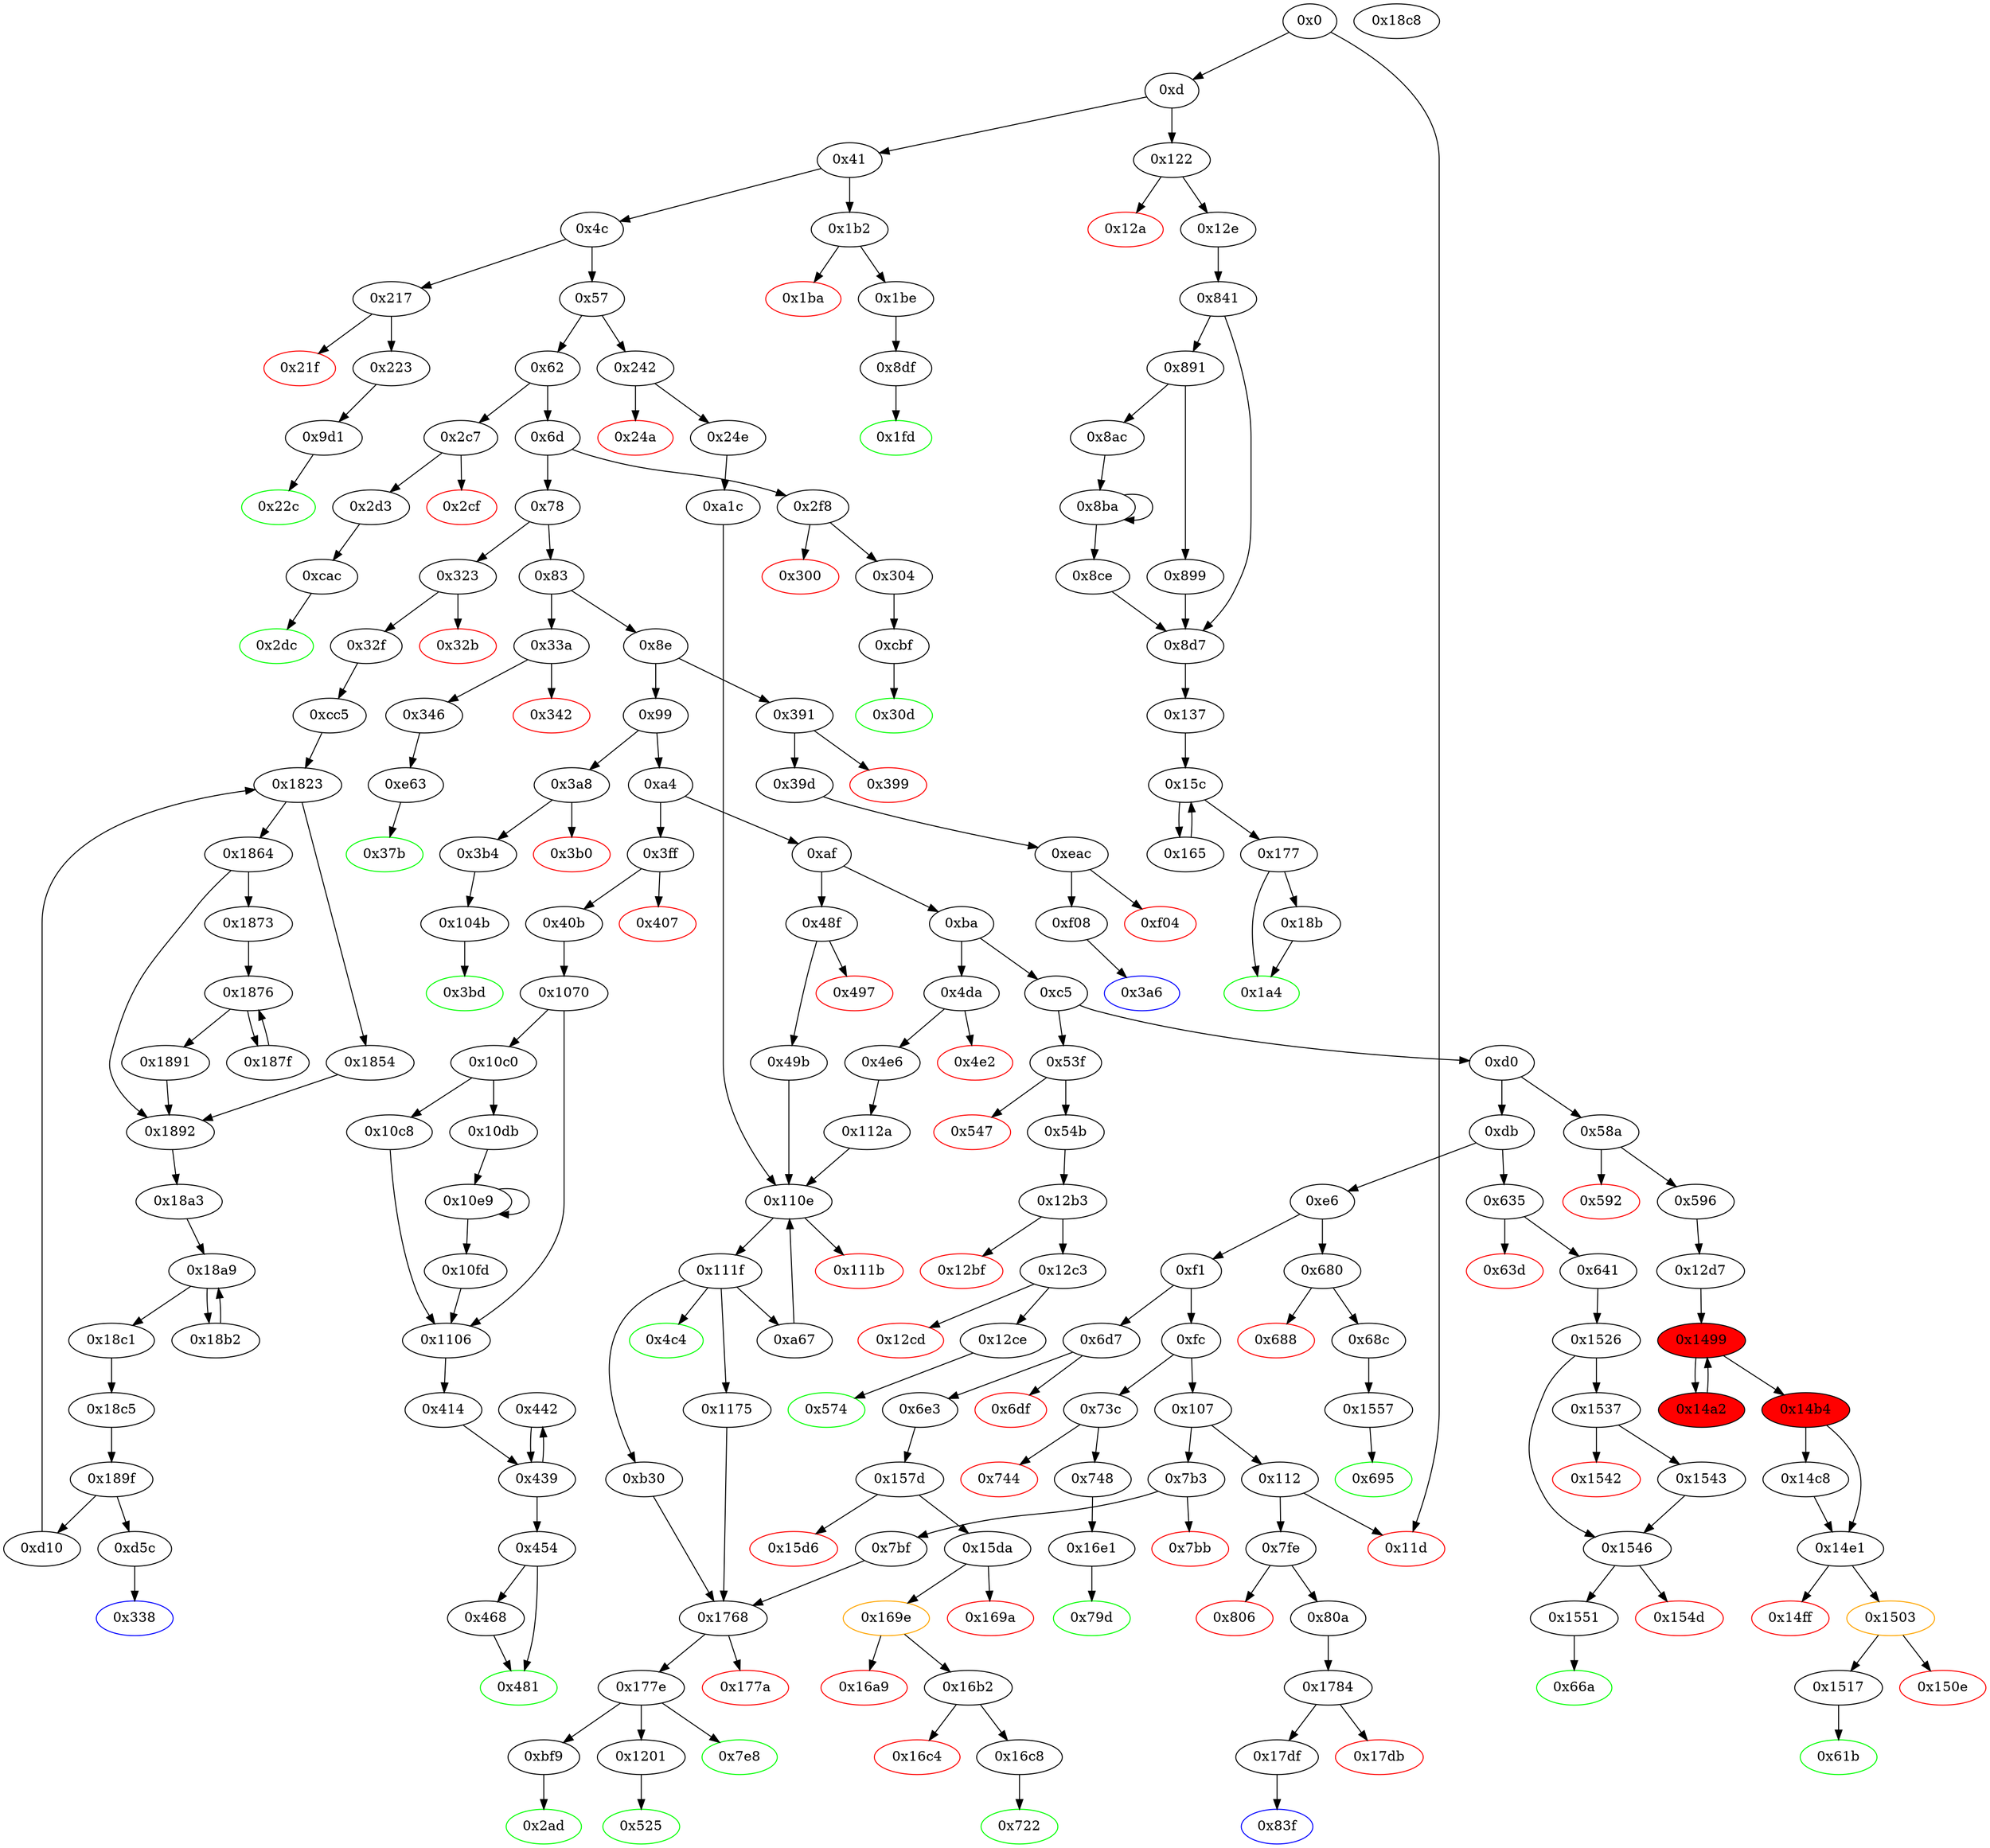 digraph "" {
"0x442" [fillcolor=white, id="0x442", style=filled, tooltip="Block 0x442\n[0x442:0x453]\n---\nPredecessors: [0x439]\nSuccessors: [0x439]\n---\n0x442 DUP1\n0x443 DUP3\n0x444 ADD\n0x445 MLOAD\n0x446 DUP2\n0x447 DUP5\n0x448 ADD\n0x449 MSTORE\n0x44a PUSH1 0x20\n0x44c DUP2\n0x44d ADD\n0x44e SWAP1\n0x44f POP\n0x450 PUSH2 0x439\n0x453 JUMP\n---\n0x444: V301 = ADD V296 S0\n0x445: V302 = M[V301]\n0x448: V303 = ADD V293 S0\n0x449: M[V303] = V302\n0x44a: V304 = 0x20\n0x44d: V305 = ADD S0 0x20\n0x450: V306 = 0x439\n0x453: JUMP 0x439\n---\nEntry stack: [V11, 0x414, V1028, V287, V287, V293, V296, V294, V294, V293, V296, S0]\nStack pops: 3\nStack additions: [S2, S1, V305]\nExit stack: [V11, 0x414, V1028, V287, V287, V293, V296, V294, V294, V293, V296, V305]\n\nDef sites:\nV11: {0xd.0x35}\n0x414: {0x40b.0x40d}\nV1028: {0x1070.0x1095}\nV287: {0x414.0x417}\nV287: {0x414.0x417}\nV293: {0x414.0x42a}\nV296: {0x414.0x432}\nV294: {0x414.0x42e}\nV294: {0x414.0x42e}\nV293: {0x414.0x42a}\nV296: {0x414.0x432}\nS0: {0x442.0x44d, 0x414.0x437}\n"];
"0x3b4" [fillcolor=white, id="0x3b4", style=filled, tooltip="Block 0x3b4\n[0x3b4:0x3bc]\n---\nPredecessors: [0x3a8]\nSuccessors: [0x104b]\n---\n0x3b4 JUMPDEST\n0x3b5 POP\n0x3b6 PUSH2 0x3bd\n0x3b9 PUSH2 0x104b\n0x3bc JUMP\n---\n0x3b4: JUMPDEST \n0x3b6: V267 = 0x3bd\n0x3b9: V268 = 0x104b\n0x3bc: JUMP 0x104b\n---\nEntry stack: [V11, V263]\nStack pops: 1\nStack additions: [0x3bd]\nExit stack: [V11, 0x3bd]\n\nDef sites:\nV11: {0xd.0x35}\nV263: {0x3a8.0x3a9}\n"];
"0x1be" [fillcolor=white, id="0x1be", style=filled, tooltip="Block 0x1be\n[0x1be:0x1fc]\n---\nPredecessors: [0x1b2]\nSuccessors: [0x8df]\n---\n0x1be JUMPDEST\n0x1bf POP\n0x1c0 PUSH2 0x1fd\n0x1c3 PUSH1 0x4\n0x1c5 DUP1\n0x1c6 CALLDATASIZE\n0x1c7 SUB\n0x1c8 DUP2\n0x1c9 ADD\n0x1ca SWAP1\n0x1cb DUP1\n0x1cc DUP1\n0x1cd CALLDATALOAD\n0x1ce PUSH20 0xffffffffffffffffffffffffffffffffffffffff\n0x1e3 AND\n0x1e4 SWAP1\n0x1e5 PUSH1 0x20\n0x1e7 ADD\n0x1e8 SWAP1\n0x1e9 SWAP3\n0x1ea SWAP2\n0x1eb SWAP1\n0x1ec DUP1\n0x1ed CALLDATALOAD\n0x1ee SWAP1\n0x1ef PUSH1 0x20\n0x1f1 ADD\n0x1f2 SWAP1\n0x1f3 SWAP3\n0x1f4 SWAP2\n0x1f5 SWAP1\n0x1f6 POP\n0x1f7 POP\n0x1f8 POP\n0x1f9 PUSH2 0x8df\n0x1fc JUMP\n---\n0x1be: JUMPDEST \n0x1c0: V127 = 0x1fd\n0x1c3: V128 = 0x4\n0x1c6: V129 = CALLDATASIZE\n0x1c7: V130 = SUB V129 0x4\n0x1c9: V131 = ADD 0x4 V130\n0x1cd: V132 = CALLDATALOAD 0x4\n0x1ce: V133 = 0xffffffffffffffffffffffffffffffffffffffff\n0x1e3: V134 = AND 0xffffffffffffffffffffffffffffffffffffffff V132\n0x1e5: V135 = 0x20\n0x1e7: V136 = ADD 0x20 0x4\n0x1ed: V137 = CALLDATALOAD 0x24\n0x1ef: V138 = 0x20\n0x1f1: V139 = ADD 0x20 0x24\n0x1f9: V140 = 0x8df\n0x1fc: JUMP 0x8df\n---\nEntry stack: [V11, V123]\nStack pops: 1\nStack additions: [0x1fd, V134, V137]\nExit stack: [V11, 0x1fd, V134, V137]\n\nDef sites:\nV11: {0xd.0x35}\nV123: {0x1b2.0x1b3}\n"];
"0x1537" [fillcolor=white, id="0x1537", style=filled, tooltip="Block 0x1537\n[0x1537:0x1541]\n---\nPredecessors: [0x1526]\nSuccessors: [0x1542, 0x1543]\n---\n0x1537 POP\n0x1538 DUP2\n0x1539 DUP4\n0x153a DUP3\n0x153b DUP2\n0x153c ISZERO\n0x153d ISZERO\n0x153e PUSH2 0x1543\n0x1541 JUMPI\n---\n0x153c: V1287 = ISZERO V461\n0x153d: V1288 = ISZERO V1287\n0x153e: V1289 = 0x1543\n0x1541: JUMPI 0x1543 V1288\n---\nEntry stack: [V11, 0x66a, V461, V464, V1283, V1285]\nStack pops: 4\nStack additions: [S3, S2, S1, S2, S3, S1]\nExit stack: [V11, 0x66a, V461, V464, V1283, V464, V461, V1283]\n\nDef sites:\nV11: {0xd.0x35}\n0x66a: {0x641.0x643}\nV461: {0x641.0x650}\nV464: {0x641.0x65a}\nV1283: {0x1526.0x152b}\nV1285: {0x1526.0x1531}\n"];
"0x39d" [fillcolor=white, id="0x39d", style=filled, tooltip="Block 0x39d\n[0x39d:0x3a5]\n---\nPredecessors: [0x391]\nSuccessors: [0xeac]\n---\n0x39d JUMPDEST\n0x39e POP\n0x39f PUSH2 0x3a6\n0x3a2 PUSH2 0xeac\n0x3a5 JUMP\n---\n0x39d: JUMPDEST \n0x39f: V261 = 0x3a6\n0x3a2: V262 = 0xeac\n0x3a5: JUMP 0xeac\n---\nEntry stack: [V11, V257]\nStack pops: 1\nStack additions: [0x3a6]\nExit stack: [V11, 0x3a6]\n\nDef sites:\nV11: {0xd.0x35}\nV257: {0x391.0x392}\n"];
"0x111f" [fillcolor=white, id="0x111f", style=filled, tooltip="Block 0x111f\n[0x111f:0x1129]\n---\nPredecessors: [0x110e]\nSuccessors: [0x4c4, 0xa67, 0xb30, 0x1175]\n---\n0x111f JUMPDEST\n0x1120 DUP2\n0x1121 DUP4\n0x1122 SUB\n0x1123 SWAP1\n0x1124 POP\n0x1125 SWAP3\n0x1126 SWAP2\n0x1127 POP\n0x1128 POP\n0x1129 JUMP\n---\n0x111f: JUMPDEST \n0x1122: V1079 = SUB S2 S1\n0x1129: JUMP {0x4c4, 0xa67, 0xb30, 0x1175}\n---\nEntry stack: [V11, S8, S7, S6, S5, S4, {0x4c4, 0xa67, 0xb30, 0x1175}, S2, S1, 0x0]\nStack pops: 4\nStack additions: [V1079]\nExit stack: [V11, S8, S7, S6, S5, S4, V1079]\n\nDef sites:\nV11: {0xd.0x35}\nS8: {0xd.0x35, 0x24e.0x250}\nS7: {0x4e6.0x4e8, 0x24e.0x273}\nS6: {0x4e6.0x50b, 0x24e.0x293}\nS5: {0x4e6.0x515, 0x24e.0x29d}\nS4: {0x112a.0x112b, 0xd.0x35, 0xa1c.0xa1d}\n{0x4c4, 0xa67, 0xb30, 0x1175}: {0x49b.0x49d, 0x112a.0x112d, 0xa1c.0xa1f, 0xa67.0xaab}\nS2: {0x49b.0x4aa, 0x112a.0x116f, 0xa1c.0xa61, 0xa67.0xb2a}\nS1: {0x49b.0x4b4, 0x4e6.0x515, 0x24e.0x29d}\n0x0: {0x110e.0x110f}\n"];
"0x8e" [fillcolor=white, id="0x8e", style=filled, tooltip="Block 0x8e\n[0x8e:0x98]\n---\nPredecessors: [0x83]\nSuccessors: [0x99, 0x391]\n---\n0x8e DUP1\n0x8f PUSH4 0x79ba5097\n0x94 EQ\n0x95 PUSH2 0x391\n0x98 JUMPI\n---\n0x8f: V36 = 0x79ba5097\n0x94: V37 = EQ 0x79ba5097 V11\n0x95: V38 = 0x391\n0x98: JUMPI 0x391 V37\n---\nEntry stack: [V11]\nStack pops: 1\nStack additions: [S0]\nExit stack: [V11]\n\nDef sites:\nV11: {0xd.0x35}\n"];
"0x1546" [fillcolor=white, id="0x1546", style=filled, tooltip="Block 0x1546\n[0x1546:0x154c]\n---\nPredecessors: [0x1526, 0x1543]\nSuccessors: [0x154d, 0x1551]\n---\n0x1546 JUMPDEST\n0x1547 ISZERO\n0x1548 ISZERO\n0x1549 PUSH2 0x1551\n0x154c JUMPI\n---\n0x1546: JUMPDEST \n0x1547: V1292 = ISZERO S0\n0x1548: V1293 = ISZERO V1292\n0x1549: V1294 = 0x1551\n0x154c: JUMPI 0x1551 V1293\n---\nEntry stack: [V11, 0x66a, V461, V464, V1283, S0]\nStack pops: 1\nStack additions: []\nExit stack: [V11, 0x66a, V461, V464, V1283]\n\nDef sites:\nV11: {0xd.0x35}\n0x66a: {0x641.0x643}\nV461: {0x641.0x650}\nV464: {0x641.0x65a}\nV1283: {0x1526.0x152b}\nS0: {0x1543.0x1545, 0x1526.0x1531}\n"];
"0x1876" [fillcolor=white, id="0x1876", style=filled, tooltip="Block 0x1876\n[0x1876:0x187e]\n---\nPredecessors: [0x1873, 0x187f]\nSuccessors: [0x187f, 0x1891]\n---\n0x1876 JUMPDEST\n0x1877 DUP3\n0x1878 DUP2\n0x1879 GT\n0x187a ISZERO\n0x187b PUSH2 0x1891\n0x187e JUMPI\n---\n0x1876: JUMPDEST \n0x1879: V1478 = GT V1477 S2\n0x187a: V1479 = ISZERO V1478\n0x187b: V1480 = 0x1891\n0x187e: JUMPI 0x1891 V1479\n---\nEntry stack: [V11, 0x338, {0xd10, 0xd5c}, {0x2, 0x3}, S3, S2, S1, V1477]\nStack pops: 3\nStack additions: [S2, S1, S0]\nExit stack: [V11, 0x338, {0xd10, 0xd5c}, {0x2, 0x3}, S3, S2, S1, V1477]\n\nDef sites:\nV11: {0xd.0x35}\n0x338: {0x32f.0x331}\n{0xd10, 0xd5c}: {0xd10.0xd52, 0xcc5.0xd06}\n{0x2, 0x3}: {0xd10.0xd48, 0xcc5.0xcfc}\nS3: {0x1823_0xcc5.0x184a, 0x1823.0x184a, 0x1823_0xd10.0x184a}\nS2: {0xd10.0xd50, 0xcc5.0xd04, 0x187f.0x1886}\nS1: {0x1823.0x1840, 0x187f.0x188b}\nV1477: {0x1873.0x1875}\n"];
"0x8ac" [fillcolor=white, id="0x8ac", style=filled, tooltip="Block 0x8ac\n[0x8ac:0x8b9]\n---\nPredecessors: [0x891]\nSuccessors: [0x8ba]\n---\n0x8ac JUMPDEST\n0x8ad DUP3\n0x8ae ADD\n0x8af SWAP2\n0x8b0 SWAP1\n0x8b1 PUSH1 0x0\n0x8b3 MSTORE\n0x8b4 PUSH1 0x20\n0x8b6 PUSH1 0x0\n0x8b8 SHA3\n0x8b9 SWAP1\n---\n0x8ac: JUMPDEST \n0x8ae: V634 = ADD V610 V621\n0x8b1: V635 = 0x0\n0x8b3: M[0x0] = 0x3\n0x8b4: V636 = 0x20\n0x8b6: V637 = 0x0\n0x8b8: V638 = SHA3 0x0 0x20\n---\nEntry stack: [V11, 0x137, V606, 0x3, V597, V610, 0x3, V621]\nStack pops: 3\nStack additions: [V634, V638, S2]\nExit stack: [V11, 0x137, V606, 0x3, V597, V634, V638, V610]\n\nDef sites:\nV11: {0xd.0x35}\n0x137: {0x12e.0x130}\nV606: {0x841.0x866}\n0x3: {0x841.0x842}\nV597: {0x841.0x856}\nV610: {0x841.0x876}\n0x3: {0x841.0x842}\nV621: {0x841.0x88a}\n"];
"0x157d" [fillcolor=white, id="0x157d", style=filled, tooltip="Block 0x157d\n[0x157d:0x15d5]\n---\nPredecessors: [0x6e3]\nSuccessors: [0x15d6, 0x15da]\n---\n0x157d JUMPDEST\n0x157e PUSH1 0x0\n0x1580 DUP1\n0x1581 PUSH1 0x0\n0x1583 SWAP1\n0x1584 SLOAD\n0x1585 SWAP1\n0x1586 PUSH2 0x100\n0x1589 EXP\n0x158a SWAP1\n0x158b DIV\n0x158c PUSH20 0xffffffffffffffffffffffffffffffffffffffff\n0x15a1 AND\n0x15a2 PUSH20 0xffffffffffffffffffffffffffffffffffffffff\n0x15b7 AND\n0x15b8 CALLER\n0x15b9 PUSH20 0xffffffffffffffffffffffffffffffffffffffff\n0x15ce AND\n0x15cf EQ\n0x15d0 ISZERO\n0x15d1 ISZERO\n0x15d2 PUSH2 0x15da\n0x15d5 JUMPI\n---\n0x157d: JUMPDEST \n0x157e: V1304 = 0x0\n0x1581: V1305 = 0x0\n0x1584: V1306 = S[0x0]\n0x1586: V1307 = 0x100\n0x1589: V1308 = EXP 0x100 0x0\n0x158b: V1309 = DIV V1306 0x1\n0x158c: V1310 = 0xffffffffffffffffffffffffffffffffffffffff\n0x15a1: V1311 = AND 0xffffffffffffffffffffffffffffffffffffffff V1309\n0x15a2: V1312 = 0xffffffffffffffffffffffffffffffffffffffff\n0x15b7: V1313 = AND 0xffffffffffffffffffffffffffffffffffffffff V1311\n0x15b8: V1314 = CALLER\n0x15b9: V1315 = 0xffffffffffffffffffffffffffffffffffffffff\n0x15ce: V1316 = AND 0xffffffffffffffffffffffffffffffffffffffff V1314\n0x15cf: V1317 = EQ V1316 V1313\n0x15d0: V1318 = ISZERO V1317\n0x15d1: V1319 = ISZERO V1318\n0x15d2: V1320 = 0x15da\n0x15d5: JUMPI 0x15da V1319\n---\nEntry stack: [V11, 0x722, V503, V506]\nStack pops: 0\nStack additions: [0x0]\nExit stack: [V11, 0x722, V503, V506, 0x0]\n\nDef sites:\nV11: {0xd.0x35}\n0x722: {0x6e3.0x6e5}\nV503: {0x6e3.0x708}\nV506: {0x6e3.0x712}\n"];
"0x12b3" [fillcolor=white, id="0x12b3", style=filled, tooltip="Block 0x12b3\n[0x12b3:0x12be]\n---\nPredecessors: [0x54b]\nSuccessors: [0x12bf, 0x12c3]\n---\n0x12b3 JUMPDEST\n0x12b4 PUSH1 0x0\n0x12b6 DUP1\n0x12b7 DUP3\n0x12b8 GT\n0x12b9 ISZERO\n0x12ba ISZERO\n0x12bb PUSH2 0x12c3\n0x12be JUMPI\n---\n0x12b3: JUMPDEST \n0x12b4: V1151 = 0x0\n0x12b8: V1152 = GT V391 0x0\n0x12b9: V1153 = ISZERO V1152\n0x12ba: V1154 = ISZERO V1153\n0x12bb: V1155 = 0x12c3\n0x12be: JUMPI 0x12c3 V1154\n---\nEntry stack: [V11, 0x574, V388, V391]\nStack pops: 1\nStack additions: [S0, 0x0]\nExit stack: [V11, 0x574, V388, V391, 0x0]\n\nDef sites:\nV11: {0xd.0x35}\n0x574: {0x54b.0x54d}\nV388: {0x54b.0x55a}\nV391: {0x54b.0x564}\n"];
"0x16b2" [fillcolor=white, id="0x16b2", style=filled, tooltip="Block 0x16b2\n[0x16b2:0x16c3]\n---\nPredecessors: [0x169e]\nSuccessors: [0x16c4, 0x16c8]\n---\n0x16b2 JUMPDEST\n0x16b3 POP\n0x16b4 POP\n0x16b5 POP\n0x16b6 POP\n0x16b7 PUSH1 0x40\n0x16b9 MLOAD\n0x16ba RETURNDATASIZE\n0x16bb PUSH1 0x20\n0x16bd DUP2\n0x16be LT\n0x16bf ISZERO\n0x16c0 PUSH2 0x16c8\n0x16c3 JUMPI\n---\n0x16b2: JUMPDEST \n0x16b7: V1367 = 0x40\n0x16b9: V1368 = M[0x40]\n0x16ba: V1369 = RETURNDATASIZE\n0x16bb: V1370 = 0x20\n0x16be: V1371 = LT V1369 0x20\n0x16bf: V1372 = ISZERO V1371\n0x16c0: V1373 = 0x16c8\n0x16c3: JUMPI 0x16c8 V1372\n---\nEntry stack: [V11, 0x722, V503, V506, 0x0, V1323, 0xa9059cbb, V1347, V1360]\nStack pops: 4\nStack additions: [V1368, V1369]\nExit stack: [V11, 0x722, V503, V506, 0x0, V1368, V1369]\n\nDef sites:\nV11: {0xd.0x35}\n0x722: {0x6e3.0x6e5}\nV503: {0x6e3.0x708}\nV506: {0x6e3.0x712}\n0x0: {0x157d.0x157e}\nV1323: {0x15da.0x15f1}\n0xa9059cbb: {0x15da.0x15f2}\nV1347: {0x15da.0x1680}\nV1360: {0x169e.0x16a2}\n"];
"0x3a6" [color=blue, fillcolor=white, id="0x3a6", style=filled, tooltip="Block 0x3a6\n[0x3a6:0x3a7]\n---\nPredecessors: [0xf08]\nSuccessors: []\n---\n0x3a6 JUMPDEST\n0x3a7 STOP\n---\n0x3a6: JUMPDEST \n0x3a7: STOP \n---\nEntry stack: [V11]\nStack pops: 0\nStack additions: []\nExit stack: [V11]\n\nDef sites:\nV11: {0xd.0x35}\n"];
"0x66a" [color=green, fillcolor=white, id="0x66a", style=filled, tooltip="Block 0x66a\n[0x66a:0x67f]\n---\nPredecessors: [0x1551]\nSuccessors: []\n---\n0x66a JUMPDEST\n0x66b PUSH1 0x40\n0x66d MLOAD\n0x66e DUP1\n0x66f DUP3\n0x670 DUP2\n0x671 MSTORE\n0x672 PUSH1 0x20\n0x674 ADD\n0x675 SWAP2\n0x676 POP\n0x677 POP\n0x678 PUSH1 0x40\n0x67a MLOAD\n0x67b DUP1\n0x67c SWAP2\n0x67d SUB\n0x67e SWAP1\n0x67f RETURN\n---\n0x66a: JUMPDEST \n0x66b: V468 = 0x40\n0x66d: V469 = M[0x40]\n0x671: M[V469] = V1283\n0x672: V470 = 0x20\n0x674: V471 = ADD 0x20 V469\n0x678: V472 = 0x40\n0x67a: V473 = M[0x40]\n0x67d: V474 = SUB V471 V473\n0x67f: RETURN V473 V474\n---\nEntry stack: [V11, V1283]\nStack pops: 1\nStack additions: []\nExit stack: [V11]\n\nDef sites:\nV11: {0xd.0x35}\nV1283: {0x1526.0x152b}\n"];
"0x17db" [color=red, fillcolor=white, id="0x17db", style=filled, tooltip="Block 0x17db\n[0x17db:0x17de]\n---\nPredecessors: [0x1784]\nSuccessors: []\n---\n0x17db PUSH1 0x0\n0x17dd DUP1\n0x17de REVERT\n---\n0x17db: V1428 = 0x0\n0x17de: REVERT 0x0 0x0\n---\nEntry stack: [V11, 0x83f, V582]\nStack pops: 0\nStack additions: []\nExit stack: [V11, 0x83f, V582]\n\nDef sites:\nV11: {0xd.0x35}\n0x83f: {0x80a.0x80c}\nV582: {0x80a.0x82f}\n"];
"0x391" [fillcolor=white, id="0x391", style=filled, tooltip="Block 0x391\n[0x391:0x398]\n---\nPredecessors: [0x8e]\nSuccessors: [0x399, 0x39d]\n---\n0x391 JUMPDEST\n0x392 CALLVALUE\n0x393 DUP1\n0x394 ISZERO\n0x395 PUSH2 0x39d\n0x398 JUMPI\n---\n0x391: JUMPDEST \n0x392: V257 = CALLVALUE\n0x394: V258 = ISZERO V257\n0x395: V259 = 0x39d\n0x398: JUMPI 0x39d V258\n---\nEntry stack: [V11]\nStack pops: 0\nStack additions: [V257]\nExit stack: [V11, V257]\n\nDef sites:\nV11: {0xd.0x35}\n"];
"0x122" [fillcolor=white, id="0x122", style=filled, tooltip="Block 0x122\n[0x122:0x129]\n---\nPredecessors: [0xd]\nSuccessors: [0x12a, 0x12e]\n---\n0x122 JUMPDEST\n0x123 CALLVALUE\n0x124 DUP1\n0x125 ISZERO\n0x126 PUSH2 0x12e\n0x129 JUMPI\n---\n0x122: JUMPDEST \n0x123: V76 = CALLVALUE\n0x125: V77 = ISZERO V76\n0x126: V78 = 0x12e\n0x129: JUMPI 0x12e V77\n---\nEntry stack: [V11]\nStack pops: 0\nStack additions: [V76]\nExit stack: [V11, V76]\n\nDef sites:\nV11: {0xd.0x35}\n"];
"0xb30" [fillcolor=white, id="0xb30", style=filled, tooltip="Block 0xb30\n[0xb30:0xbf8]\n---\nPredecessors: [0x111f]\nSuccessors: [0x1768]\n---\n0xb30 JUMPDEST\n0xb31 PUSH1 0x7\n0xb33 PUSH1 0x0\n0xb35 DUP7\n0xb36 PUSH20 0xffffffffffffffffffffffffffffffffffffffff\n0xb4b AND\n0xb4c PUSH20 0xffffffffffffffffffffffffffffffffffffffff\n0xb61 AND\n0xb62 DUP2\n0xb63 MSTORE\n0xb64 PUSH1 0x20\n0xb66 ADD\n0xb67 SWAP1\n0xb68 DUP2\n0xb69 MSTORE\n0xb6a PUSH1 0x20\n0xb6c ADD\n0xb6d PUSH1 0x0\n0xb6f SHA3\n0xb70 PUSH1 0x0\n0xb72 CALLER\n0xb73 PUSH20 0xffffffffffffffffffffffffffffffffffffffff\n0xb88 AND\n0xb89 PUSH20 0xffffffffffffffffffffffffffffffffffffffff\n0xb9e AND\n0xb9f DUP2\n0xba0 MSTORE\n0xba1 PUSH1 0x20\n0xba3 ADD\n0xba4 SWAP1\n0xba5 DUP2\n0xba6 MSTORE\n0xba7 PUSH1 0x20\n0xba9 ADD\n0xbaa PUSH1 0x0\n0xbac SHA3\n0xbad DUP2\n0xbae SWAP1\n0xbaf SSTORE\n0xbb0 POP\n0xbb1 PUSH2 0xbf9\n0xbb4 PUSH1 0x6\n0xbb6 PUSH1 0x0\n0xbb8 DUP6\n0xbb9 PUSH20 0xffffffffffffffffffffffffffffffffffffffff\n0xbce AND\n0xbcf PUSH20 0xffffffffffffffffffffffffffffffffffffffff\n0xbe4 AND\n0xbe5 DUP2\n0xbe6 MSTORE\n0xbe7 PUSH1 0x20\n0xbe9 ADD\n0xbea SWAP1\n0xbeb DUP2\n0xbec MSTORE\n0xbed PUSH1 0x20\n0xbef ADD\n0xbf0 PUSH1 0x0\n0xbf2 SHA3\n0xbf3 SLOAD\n0xbf4 DUP4\n0xbf5 PUSH2 0x1768\n0xbf8 JUMP\n---\n0xb30: JUMPDEST \n0xb31: V761 = 0x7\n0xb33: V762 = 0x0\n0xb36: V763 = 0xffffffffffffffffffffffffffffffffffffffff\n0xb4b: V764 = AND 0xffffffffffffffffffffffffffffffffffffffff S4\n0xb4c: V765 = 0xffffffffffffffffffffffffffffffffffffffff\n0xb61: V766 = AND 0xffffffffffffffffffffffffffffffffffffffff V764\n0xb63: M[0x0] = V766\n0xb64: V767 = 0x20\n0xb66: V768 = ADD 0x20 0x0\n0xb69: M[0x20] = 0x7\n0xb6a: V769 = 0x20\n0xb6c: V770 = ADD 0x20 0x20\n0xb6d: V771 = 0x0\n0xb6f: V772 = SHA3 0x0 0x40\n0xb70: V773 = 0x0\n0xb72: V774 = CALLER\n0xb73: V775 = 0xffffffffffffffffffffffffffffffffffffffff\n0xb88: V776 = AND 0xffffffffffffffffffffffffffffffffffffffff V774\n0xb89: V777 = 0xffffffffffffffffffffffffffffffffffffffff\n0xb9e: V778 = AND 0xffffffffffffffffffffffffffffffffffffffff V776\n0xba0: M[0x0] = V778\n0xba1: V779 = 0x20\n0xba3: V780 = ADD 0x20 0x0\n0xba6: M[0x20] = V772\n0xba7: V781 = 0x20\n0xba9: V782 = ADD 0x20 0x20\n0xbaa: V783 = 0x0\n0xbac: V784 = SHA3 0x0 0x40\n0xbaf: S[V784] = V1079\n0xbb1: V785 = 0xbf9\n0xbb4: V786 = 0x6\n0xbb6: V787 = 0x0\n0xbb9: V788 = 0xffffffffffffffffffffffffffffffffffffffff\n0xbce: V789 = AND 0xffffffffffffffffffffffffffffffffffffffff S3\n0xbcf: V790 = 0xffffffffffffffffffffffffffffffffffffffff\n0xbe4: V791 = AND 0xffffffffffffffffffffffffffffffffffffffff V789\n0xbe6: M[0x0] = V791\n0xbe7: V792 = 0x20\n0xbe9: V793 = ADD 0x20 0x0\n0xbec: M[0x20] = 0x6\n0xbed: V794 = 0x20\n0xbef: V795 = ADD 0x20 0x20\n0xbf0: V796 = 0x0\n0xbf2: V797 = SHA3 0x0 0x40\n0xbf3: V798 = S[V797]\n0xbf5: V799 = 0x1768\n0xbf8: JUMP 0x1768\n---\nEntry stack: [V11, S5, S4, S3, S2, S1, V1079]\nStack pops: 5\nStack additions: [S4, S3, S2, S1, 0xbf9, V798, S2]\nExit stack: [V11, S5, S4, S3, S2, S1, 0xbf9, V798, S2]\n\nDef sites:\nV11: {0xd.0x35}\nS5: {0xd.0x35, 0x24e.0x250}\nS4: {0x4e6.0x4e8, 0x24e.0x273}\nS3: {0x4e6.0x50b, 0x24e.0x293}\nS2: {0x4e6.0x515, 0x24e.0x29d}\nS1: {0x112a.0x112b, 0xd.0x35, 0xa1c.0xa1d}\nV1079: {0x111f.0x1122}\n"];
"0x1551" [fillcolor=white, id="0x1551", style=filled, tooltip="Block 0x1551\n[0x1551:0x1556]\n---\nPredecessors: [0x1546]\nSuccessors: [0x66a]\n---\n0x1551 JUMPDEST\n0x1552 SWAP3\n0x1553 SWAP2\n0x1554 POP\n0x1555 POP\n0x1556 JUMP\n---\n0x1551: JUMPDEST \n0x1556: JUMP 0x66a\n---\nEntry stack: [V11, 0x66a, V461, V464, V1283]\nStack pops: 4\nStack additions: [S0]\nExit stack: [V11, V1283]\n\nDef sites:\nV11: {0xd.0x35}\n0x66a: {0x641.0x643}\nV461: {0x641.0x650}\nV464: {0x641.0x65a}\nV1283: {0x1526.0x152b}\n"];
"0x525" [color=green, fillcolor=white, id="0x525", style=filled, tooltip="Block 0x525\n[0x525:0x53e]\n---\nPredecessors: [0x1201]\nSuccessors: []\n---\n0x525 JUMPDEST\n0x526 PUSH1 0x40\n0x528 MLOAD\n0x529 DUP1\n0x52a DUP3\n0x52b ISZERO\n0x52c ISZERO\n0x52d ISZERO\n0x52e ISZERO\n0x52f DUP2\n0x530 MSTORE\n0x531 PUSH1 0x20\n0x533 ADD\n0x534 SWAP2\n0x535 POP\n0x536 POP\n0x537 PUSH1 0x40\n0x539 MLOAD\n0x53a DUP1\n0x53b SWAP2\n0x53c SUB\n0x53d SWAP1\n0x53e RETURN\n---\n0x525: JUMPDEST \n0x526: V368 = 0x40\n0x528: V369 = M[0x40]\n0x52b: V370 = ISZERO 0x1\n0x52c: V371 = ISZERO 0x0\n0x52d: V372 = ISZERO 0x1\n0x52e: V373 = ISZERO 0x0\n0x530: M[V369] = 0x1\n0x531: V374 = 0x20\n0x533: V375 = ADD 0x20 V369\n0x537: V376 = 0x40\n0x539: V377 = M[0x40]\n0x53c: V378 = SUB V375 V377\n0x53e: RETURN V377 V378\n---\nEntry stack: [V11, S1, 0x1]\nStack pops: 1\nStack additions: []\nExit stack: [V11, S1]\n\nDef sites:\nV11: {0xd.0x35}\nS1: {0xd.0x35, 0x24e.0x250}\n0x1: {0x1201.0x12aa}\n"];
"0x15c" [fillcolor=white, id="0x15c", style=filled, tooltip="Block 0x15c\n[0x15c:0x164]\n---\nPredecessors: [0x137, 0x165]\nSuccessors: [0x165, 0x177]\n---\n0x15c JUMPDEST\n0x15d DUP4\n0x15e DUP2\n0x15f LT\n0x160 ISZERO\n0x161 PUSH2 0x177\n0x164 JUMPI\n---\n0x15c: JUMPDEST \n0x15f: V94 = LT S0 V90\n0x160: V95 = ISZERO V94\n0x161: V96 = 0x177\n0x164: JUMPI 0x177 V95\n---\nEntry stack: [V11, 0x137, V606, V83, V83, V89, V92, V90, V90, V89, V92, S0]\nStack pops: 4\nStack additions: [S3, S2, S1, S0]\nExit stack: [V11, 0x137, V606, V83, V83, V89, V92, V90, V90, V89, V92, S0]\n\nDef sites:\nV11: {0xd.0x35}\n0x137: {0x12e.0x130}\nV606: {0x841.0x866}\nV83: {0x137.0x13a}\nV83: {0x137.0x13a}\nV89: {0x137.0x14d}\nV92: {0x137.0x155}\nV90: {0x137.0x151}\nV90: {0x137.0x151}\nV89: {0x137.0x14d}\nV92: {0x137.0x155}\nS0: {0x165.0x170, 0x137.0x15a}\n"];
"0x338" [color=blue, fillcolor=white, id="0x338", style=filled, tooltip="Block 0x338\n[0x338:0x339]\n---\nPredecessors: [0xd5c]\nSuccessors: []\n---\n0x338 JUMPDEST\n0x339 STOP\n---\n0x338: JUMPDEST \n0x339: STOP \n---\nEntry stack: [V11]\nStack pops: 0\nStack additions: []\nExit stack: [V11]\n\nDef sites:\nV11: {0xd.0x35}\n"];
"0xa67" [fillcolor=white, id="0xa67", style=filled, tooltip="Block 0xa67\n[0xa67:0xb2f]\n---\nPredecessors: [0x111f]\nSuccessors: [0x110e]\n---\n0xa67 JUMPDEST\n0xa68 PUSH1 0x6\n0xa6a PUSH1 0x0\n0xa6c DUP7\n0xa6d PUSH20 0xffffffffffffffffffffffffffffffffffffffff\n0xa82 AND\n0xa83 PUSH20 0xffffffffffffffffffffffffffffffffffffffff\n0xa98 AND\n0xa99 DUP2\n0xa9a MSTORE\n0xa9b PUSH1 0x20\n0xa9d ADD\n0xa9e SWAP1\n0xa9f DUP2\n0xaa0 MSTORE\n0xaa1 PUSH1 0x20\n0xaa3 ADD\n0xaa4 PUSH1 0x0\n0xaa6 SHA3\n0xaa7 DUP2\n0xaa8 SWAP1\n0xaa9 SSTORE\n0xaaa POP\n0xaab PUSH2 0xb30\n0xaae PUSH1 0x7\n0xab0 PUSH1 0x0\n0xab2 DUP7\n0xab3 PUSH20 0xffffffffffffffffffffffffffffffffffffffff\n0xac8 AND\n0xac9 PUSH20 0xffffffffffffffffffffffffffffffffffffffff\n0xade AND\n0xadf DUP2\n0xae0 MSTORE\n0xae1 PUSH1 0x20\n0xae3 ADD\n0xae4 SWAP1\n0xae5 DUP2\n0xae6 MSTORE\n0xae7 PUSH1 0x20\n0xae9 ADD\n0xaea PUSH1 0x0\n0xaec SHA3\n0xaed PUSH1 0x0\n0xaef CALLER\n0xaf0 PUSH20 0xffffffffffffffffffffffffffffffffffffffff\n0xb05 AND\n0xb06 PUSH20 0xffffffffffffffffffffffffffffffffffffffff\n0xb1b AND\n0xb1c DUP2\n0xb1d MSTORE\n0xb1e PUSH1 0x20\n0xb20 ADD\n0xb21 SWAP1\n0xb22 DUP2\n0xb23 MSTORE\n0xb24 PUSH1 0x20\n0xb26 ADD\n0xb27 PUSH1 0x0\n0xb29 SHA3\n0xb2a SLOAD\n0xb2b DUP4\n0xb2c PUSH2 0x110e\n0xb2f JUMP\n---\n0xa67: JUMPDEST \n0xa68: V722 = 0x6\n0xa6a: V723 = 0x0\n0xa6d: V724 = 0xffffffffffffffffffffffffffffffffffffffff\n0xa82: V725 = AND 0xffffffffffffffffffffffffffffffffffffffff S4\n0xa83: V726 = 0xffffffffffffffffffffffffffffffffffffffff\n0xa98: V727 = AND 0xffffffffffffffffffffffffffffffffffffffff V725\n0xa9a: M[0x0] = V727\n0xa9b: V728 = 0x20\n0xa9d: V729 = ADD 0x20 0x0\n0xaa0: M[0x20] = 0x6\n0xaa1: V730 = 0x20\n0xaa3: V731 = ADD 0x20 0x20\n0xaa4: V732 = 0x0\n0xaa6: V733 = SHA3 0x0 0x40\n0xaa9: S[V733] = V1079\n0xaab: V734 = 0xb30\n0xaae: V735 = 0x7\n0xab0: V736 = 0x0\n0xab3: V737 = 0xffffffffffffffffffffffffffffffffffffffff\n0xac8: V738 = AND 0xffffffffffffffffffffffffffffffffffffffff S4\n0xac9: V739 = 0xffffffffffffffffffffffffffffffffffffffff\n0xade: V740 = AND 0xffffffffffffffffffffffffffffffffffffffff V738\n0xae0: M[0x0] = V740\n0xae1: V741 = 0x20\n0xae3: V742 = ADD 0x20 0x0\n0xae6: M[0x20] = 0x7\n0xae7: V743 = 0x20\n0xae9: V744 = ADD 0x20 0x20\n0xaea: V745 = 0x0\n0xaec: V746 = SHA3 0x0 0x40\n0xaed: V747 = 0x0\n0xaef: V748 = CALLER\n0xaf0: V749 = 0xffffffffffffffffffffffffffffffffffffffff\n0xb05: V750 = AND 0xffffffffffffffffffffffffffffffffffffffff V748\n0xb06: V751 = 0xffffffffffffffffffffffffffffffffffffffff\n0xb1b: V752 = AND 0xffffffffffffffffffffffffffffffffffffffff V750\n0xb1d: M[0x0] = V752\n0xb1e: V753 = 0x20\n0xb20: V754 = ADD 0x20 0x0\n0xb23: M[0x20] = V746\n0xb24: V755 = 0x20\n0xb26: V756 = ADD 0x20 0x20\n0xb27: V757 = 0x0\n0xb29: V758 = SHA3 0x0 0x40\n0xb2a: V759 = S[V758]\n0xb2c: V760 = 0x110e\n0xb2f: JUMP 0x110e\n---\nEntry stack: [V11, S5, S4, S3, S2, S1, V1079]\nStack pops: 5\nStack additions: [S4, S3, S2, S1, 0xb30, V759, S2]\nExit stack: [V11, S5, S4, S3, S2, S1, 0xb30, V759, S2]\n\nDef sites:\nV11: {0xd.0x35}\nS5: {0xd.0x35, 0x24e.0x250}\nS4: {0x4e6.0x4e8, 0x24e.0x273}\nS3: {0x4e6.0x50b, 0x24e.0x293}\nS2: {0x4e6.0x515, 0x24e.0x29d}\nS1: {0x112a.0x112b, 0xd.0x35, 0xa1c.0xa1d}\nV1079: {0x111f.0x1122}\n"];
"0x748" [fillcolor=white, id="0x748", style=filled, tooltip="Block 0x748\n[0x748:0x79c]\n---\nPredecessors: [0x73c]\nSuccessors: [0x16e1]\n---\n0x748 JUMPDEST\n0x749 POP\n0x74a PUSH2 0x79d\n0x74d PUSH1 0x4\n0x74f DUP1\n0x750 CALLDATASIZE\n0x751 SUB\n0x752 DUP2\n0x753 ADD\n0x754 SWAP1\n0x755 DUP1\n0x756 DUP1\n0x757 CALLDATALOAD\n0x758 PUSH20 0xffffffffffffffffffffffffffffffffffffffff\n0x76d AND\n0x76e SWAP1\n0x76f PUSH1 0x20\n0x771 ADD\n0x772 SWAP1\n0x773 SWAP3\n0x774 SWAP2\n0x775 SWAP1\n0x776 DUP1\n0x777 CALLDATALOAD\n0x778 PUSH20 0xffffffffffffffffffffffffffffffffffffffff\n0x78d AND\n0x78e SWAP1\n0x78f PUSH1 0x20\n0x791 ADD\n0x792 SWAP1\n0x793 SWAP3\n0x794 SWAP2\n0x795 SWAP1\n0x796 POP\n0x797 POP\n0x798 POP\n0x799 PUSH2 0x16e1\n0x79c JUMP\n---\n0x748: JUMPDEST \n0x74a: V525 = 0x79d\n0x74d: V526 = 0x4\n0x750: V527 = CALLDATASIZE\n0x751: V528 = SUB V527 0x4\n0x753: V529 = ADD 0x4 V528\n0x757: V530 = CALLDATALOAD 0x4\n0x758: V531 = 0xffffffffffffffffffffffffffffffffffffffff\n0x76d: V532 = AND 0xffffffffffffffffffffffffffffffffffffffff V530\n0x76f: V533 = 0x20\n0x771: V534 = ADD 0x20 0x4\n0x777: V535 = CALLDATALOAD 0x24\n0x778: V536 = 0xffffffffffffffffffffffffffffffffffffffff\n0x78d: V537 = AND 0xffffffffffffffffffffffffffffffffffffffff V535\n0x78f: V538 = 0x20\n0x791: V539 = ADD 0x20 0x24\n0x799: V540 = 0x16e1\n0x79c: JUMP 0x16e1\n---\nEntry stack: [V11, V521]\nStack pops: 1\nStack additions: [0x79d, V532, V537]\nExit stack: [V11, 0x79d, V532, V537]\n\nDef sites:\nV11: {0xd.0x35}\nV521: {0x73c.0x73d}\n"];
"0x1503" [color=orange, fillcolor=white, id="0x1503", style=filled, tooltip="Block 0x1503\n[0x1503:0x150d]\n---\nPredecessors: [0x14e1]\nSuccessors: [0x150e, 0x1517]\n---\n0x1503 JUMPDEST\n0x1504 POP\n0x1505 GAS\n0x1506 CALL\n0x1507 ISZERO\n0x1508 DUP1\n0x1509 ISZERO\n0x150a PUSH2 0x1517\n0x150d JUMPI\n---\n0x1503: JUMPDEST \n0x1505: V1272 = GAS\n0x1506: V1273 = CALL V1272 V1200 0x0 V1264 V1265 V1264 0x0\n0x1507: V1274 = ISZERO V1273\n0x1509: V1275 = ISZERO V1274\n0x150a: V1276 = 0x1517\n0x150d: JUMPI 0x1517 V1275\n---\nEntry stack: [V11, 0x61b, V413, V416, V434, 0x0, V1200, 0x8f4ffcb1, S7, 0x0, V1264, V1265, V1264, 0x0, V1200, V1268]\nStack pops: 7\nStack additions: [V1274]\nExit stack: [V11, 0x61b, V413, V416, V434, 0x0, V1200, 0x8f4ffcb1, S7, V1274]\n\nDef sites:\nV11: {0xd.0x35}\n0x61b: {0x596.0x598}\nV413: {0x596.0x5bb}\nV416: {0x596.0x5c5}\nV434: {0x596.0x5ee}\n0x0: {0x12d7.0x12d8}\nV1200: {0x12d7.0x13d6}\n0x8f4ffcb1: {0x12d7.0x13d7}\nS7: {0x14c8.0x14de, 0x14b4.0x14bd}\n0x0: {0x14e1.0x14ea}\nV1264: {0x14e1.0x14ee}\nV1265: {0x14e1.0x14f1}\nV1264: {0x14e1.0x14ee}\n0x0: {0x14e1.0x14f3}\nV1200: {0x12d7.0x13d6}\nV1268: {0x14e1.0x14f8}\n"];
"0x80a" [fillcolor=white, id="0x80a", style=filled, tooltip="Block 0x80a\n[0x80a:0x83e]\n---\nPredecessors: [0x7fe]\nSuccessors: [0x1784]\n---\n0x80a JUMPDEST\n0x80b POP\n0x80c PUSH2 0x83f\n0x80f PUSH1 0x4\n0x811 DUP1\n0x812 CALLDATASIZE\n0x813 SUB\n0x814 DUP2\n0x815 ADD\n0x816 SWAP1\n0x817 DUP1\n0x818 DUP1\n0x819 CALLDATALOAD\n0x81a PUSH20 0xffffffffffffffffffffffffffffffffffffffff\n0x82f AND\n0x830 SWAP1\n0x831 PUSH1 0x20\n0x833 ADD\n0x834 SWAP1\n0x835 SWAP3\n0x836 SWAP2\n0x837 SWAP1\n0x838 POP\n0x839 POP\n0x83a POP\n0x83b PUSH2 0x1784\n0x83e JUMP\n---\n0x80a: JUMPDEST \n0x80c: V575 = 0x83f\n0x80f: V576 = 0x4\n0x812: V577 = CALLDATASIZE\n0x813: V578 = SUB V577 0x4\n0x815: V579 = ADD 0x4 V578\n0x819: V580 = CALLDATALOAD 0x4\n0x81a: V581 = 0xffffffffffffffffffffffffffffffffffffffff\n0x82f: V582 = AND 0xffffffffffffffffffffffffffffffffffffffff V580\n0x831: V583 = 0x20\n0x833: V584 = ADD 0x20 0x4\n0x83b: V585 = 0x1784\n0x83e: JUMP 0x1784\n---\nEntry stack: [V11, V571]\nStack pops: 1\nStack additions: [0x83f, V582]\nExit stack: [V11, 0x83f, V582]\n\nDef sites:\nV11: {0xd.0x35}\nV571: {0x7fe.0x7ff}\n"];
"0x1784" [fillcolor=white, id="0x1784", style=filled, tooltip="Block 0x1784\n[0x1784:0x17da]\n---\nPredecessors: [0x80a]\nSuccessors: [0x17db, 0x17df]\n---\n0x1784 JUMPDEST\n0x1785 PUSH1 0x0\n0x1787 DUP1\n0x1788 SWAP1\n0x1789 SLOAD\n0x178a SWAP1\n0x178b PUSH2 0x100\n0x178e EXP\n0x178f SWAP1\n0x1790 DIV\n0x1791 PUSH20 0xffffffffffffffffffffffffffffffffffffffff\n0x17a6 AND\n0x17a7 PUSH20 0xffffffffffffffffffffffffffffffffffffffff\n0x17bc AND\n0x17bd CALLER\n0x17be PUSH20 0xffffffffffffffffffffffffffffffffffffffff\n0x17d3 AND\n0x17d4 EQ\n0x17d5 ISZERO\n0x17d6 ISZERO\n0x17d7 PUSH2 0x17df\n0x17da JUMPI\n---\n0x1784: JUMPDEST \n0x1785: V1412 = 0x0\n0x1789: V1413 = S[0x0]\n0x178b: V1414 = 0x100\n0x178e: V1415 = EXP 0x100 0x0\n0x1790: V1416 = DIV V1413 0x1\n0x1791: V1417 = 0xffffffffffffffffffffffffffffffffffffffff\n0x17a6: V1418 = AND 0xffffffffffffffffffffffffffffffffffffffff V1416\n0x17a7: V1419 = 0xffffffffffffffffffffffffffffffffffffffff\n0x17bc: V1420 = AND 0xffffffffffffffffffffffffffffffffffffffff V1418\n0x17bd: V1421 = CALLER\n0x17be: V1422 = 0xffffffffffffffffffffffffffffffffffffffff\n0x17d3: V1423 = AND 0xffffffffffffffffffffffffffffffffffffffff V1421\n0x17d4: V1424 = EQ V1423 V1420\n0x17d5: V1425 = ISZERO V1424\n0x17d6: V1426 = ISZERO V1425\n0x17d7: V1427 = 0x17df\n0x17da: JUMPI 0x17df V1426\n---\nEntry stack: [V11, 0x83f, V582]\nStack pops: 0\nStack additions: []\nExit stack: [V11, 0x83f, V582]\n\nDef sites:\nV11: {0xd.0x35}\n0x83f: {0x80a.0x80c}\nV582: {0x80a.0x82f}\n"];
"0x695" [color=green, fillcolor=white, id="0x695", style=filled, tooltip="Block 0x695\n[0x695:0x6d6]\n---\nPredecessors: [0x1557]\nSuccessors: []\n---\n0x695 JUMPDEST\n0x696 PUSH1 0x40\n0x698 MLOAD\n0x699 DUP1\n0x69a DUP3\n0x69b PUSH20 0xffffffffffffffffffffffffffffffffffffffff\n0x6b0 AND\n0x6b1 PUSH20 0xffffffffffffffffffffffffffffffffffffffff\n0x6c6 AND\n0x6c7 DUP2\n0x6c8 MSTORE\n0x6c9 PUSH1 0x20\n0x6cb ADD\n0x6cc SWAP2\n0x6cd POP\n0x6ce POP\n0x6cf PUSH1 0x40\n0x6d1 MLOAD\n0x6d2 DUP1\n0x6d3 SWAP2\n0x6d4 SUB\n0x6d5 SWAP1\n0x6d6 RETURN\n---\n0x695: JUMPDEST \n0x696: V481 = 0x40\n0x698: V482 = M[0x40]\n0x69b: V483 = 0xffffffffffffffffffffffffffffffffffffffff\n0x6b0: V484 = AND 0xffffffffffffffffffffffffffffffffffffffff V1303\n0x6b1: V485 = 0xffffffffffffffffffffffffffffffffffffffff\n0x6c6: V486 = AND 0xffffffffffffffffffffffffffffffffffffffff V484\n0x6c8: M[V482] = V486\n0x6c9: V487 = 0x20\n0x6cb: V488 = ADD 0x20 V482\n0x6cf: V489 = 0x40\n0x6d1: V490 = M[0x40]\n0x6d4: V491 = SUB V488 V490\n0x6d6: RETURN V490 V491\n---\nEntry stack: [V11, 0x695, V1303]\nStack pops: 1\nStack additions: []\nExit stack: [V11, 0x695]\n\nDef sites:\nV11: {0xd.0x35}\n0x695: {0x68c.0x68e}\nV1303: {0x1557.0x157a}\n"];
"0x4c4" [color=green, fillcolor=white, id="0x4c4", style=filled, tooltip="Block 0x4c4\n[0x4c4:0x4d9]\n---\nPredecessors: [0x111f]\nSuccessors: []\n---\n0x4c4 JUMPDEST\n0x4c5 PUSH1 0x40\n0x4c7 MLOAD\n0x4c8 DUP1\n0x4c9 DUP3\n0x4ca DUP2\n0x4cb MSTORE\n0x4cc PUSH1 0x20\n0x4ce ADD\n0x4cf SWAP2\n0x4d0 POP\n0x4d1 POP\n0x4d2 PUSH1 0x40\n0x4d4 MLOAD\n0x4d5 DUP1\n0x4d6 SWAP2\n0x4d7 SUB\n0x4d8 SWAP1\n0x4d9 RETURN\n---\n0x4c4: JUMPDEST \n0x4c5: V343 = 0x40\n0x4c7: V344 = M[0x40]\n0x4cb: M[V344] = V1079\n0x4cc: V345 = 0x20\n0x4ce: V346 = ADD 0x20 V344\n0x4d2: V347 = 0x40\n0x4d4: V348 = M[0x40]\n0x4d7: V349 = SUB V346 V348\n0x4d9: RETURN V348 V349\n---\nEntry stack: [V11, S5, S4, S3, S2, S1, V1079]\nStack pops: 1\nStack additions: []\nExit stack: [V11, S5, S4, S3, S2, S1]\n\nDef sites:\nV11: {0xd.0x35}\nS5: {0xd.0x35, 0x24e.0x250}\nS4: {0x4e6.0x4e8, 0x24e.0x273}\nS3: {0x4e6.0x50b, 0x24e.0x293}\nS2: {0x4e6.0x515, 0x24e.0x29d}\nS1: {0x112a.0x112b, 0xd.0x35, 0xa1c.0xa1d}\nV1079: {0x111f.0x1122}\n"];
"0x83" [fillcolor=white, id="0x83", style=filled, tooltip="Block 0x83\n[0x83:0x8d]\n---\nPredecessors: [0x78]\nSuccessors: [0x8e, 0x33a]\n---\n0x83 DUP1\n0x84 PUSH4 0x70a08231\n0x89 EQ\n0x8a PUSH2 0x33a\n0x8d JUMPI\n---\n0x84: V33 = 0x70a08231\n0x89: V34 = EQ 0x70a08231 V11\n0x8a: V35 = 0x33a\n0x8d: JUMPI 0x33a V34\n---\nEntry stack: [V11]\nStack pops: 1\nStack additions: [S0]\nExit stack: [V11]\n\nDef sites:\nV11: {0xd.0x35}\n"];
"0x30d" [color=green, fillcolor=white, id="0x30d", style=filled, tooltip="Block 0x30d\n[0x30d:0x322]\n---\nPredecessors: [0xcbf]\nSuccessors: []\n---\n0x30d JUMPDEST\n0x30e PUSH1 0x40\n0x310 MLOAD\n0x311 DUP1\n0x312 DUP3\n0x313 DUP2\n0x314 MSTORE\n0x315 PUSH1 0x20\n0x317 ADD\n0x318 SWAP2\n0x319 POP\n0x31a POP\n0x31b PUSH1 0x40\n0x31d MLOAD\n0x31e DUP1\n0x31f SWAP2\n0x320 SUB\n0x321 SWAP1\n0x322 RETURN\n---\n0x30d: JUMPDEST \n0x30e: V222 = 0x40\n0x310: V223 = M[0x40]\n0x314: M[V223] = V834\n0x315: V224 = 0x20\n0x317: V225 = ADD 0x20 V223\n0x31b: V226 = 0x40\n0x31d: V227 = M[0x40]\n0x320: V228 = SUB V225 V227\n0x322: RETURN V227 V228\n---\nEntry stack: [V11, 0x30d, V834]\nStack pops: 1\nStack additions: []\nExit stack: [V11, 0x30d]\n\nDef sites:\nV11: {0xd.0x35}\n0x30d: {0x304.0x306}\nV834: {0xcbf.0xcc2}\n"];
"0x150e" [color=red, fillcolor=white, id="0x150e", style=filled, tooltip="Block 0x150e\n[0x150e:0x1516]\n---\nPredecessors: [0x1503]\nSuccessors: []\n---\n0x150e RETURNDATASIZE\n0x150f PUSH1 0x0\n0x1511 DUP1\n0x1512 RETURNDATACOPY\n0x1513 RETURNDATASIZE\n0x1514 PUSH1 0x0\n0x1516 REVERT\n---\n0x150e: V1277 = RETURNDATASIZE\n0x150f: V1278 = 0x0\n0x1512: RETURNDATACOPY 0x0 0x0 V1277\n0x1513: V1279 = RETURNDATASIZE\n0x1514: V1280 = 0x0\n0x1516: REVERT 0x0 V1279\n---\nEntry stack: [V11, 0x61b, V413, V416, V434, 0x0, V1200, 0x8f4ffcb1, S1, V1274]\nStack pops: 0\nStack additions: []\nExit stack: [V11, 0x61b, V413, V416, V434, 0x0, V1200, 0x8f4ffcb1, S1, V1274]\n\nDef sites:\nV11: {0xd.0x35}\n0x61b: {0x596.0x598}\nV413: {0x596.0x5bb}\nV416: {0x596.0x5c5}\nV434: {0x596.0x5ee}\n0x0: {0x12d7.0x12d8}\nV1200: {0x12d7.0x13d6}\n0x8f4ffcb1: {0x12d7.0x13d7}\nS1: {0x14c8.0x14de, 0x14b4.0x14bd}\nV1274: {0x1503.0x1507}\n"];
"0x242" [fillcolor=white, id="0x242", style=filled, tooltip="Block 0x242\n[0x242:0x249]\n---\nPredecessors: [0x57]\nSuccessors: [0x24a, 0x24e]\n---\n0x242 JUMPDEST\n0x243 CALLVALUE\n0x244 DUP1\n0x245 ISZERO\n0x246 PUSH2 0x24e\n0x249 JUMPI\n---\n0x242: JUMPDEST \n0x243: V165 = CALLVALUE\n0x245: V166 = ISZERO V165\n0x246: V167 = 0x24e\n0x249: JUMPI 0x24e V166\n---\nEntry stack: [V11]\nStack pops: 0\nStack additions: [V165]\nExit stack: [V11, V165]\n\nDef sites:\nV11: {0xd.0x35}\n"];
"0x49b" [fillcolor=white, id="0x49b", style=filled, tooltip="Block 0x49b\n[0x49b:0x4c3]\n---\nPredecessors: [0x48f]\nSuccessors: [0x110e]\n---\n0x49b JUMPDEST\n0x49c POP\n0x49d PUSH2 0x4c4\n0x4a0 PUSH1 0x4\n0x4a2 DUP1\n0x4a3 CALLDATASIZE\n0x4a4 SUB\n0x4a5 DUP2\n0x4a6 ADD\n0x4a7 SWAP1\n0x4a8 DUP1\n0x4a9 DUP1\n0x4aa CALLDATALOAD\n0x4ab SWAP1\n0x4ac PUSH1 0x20\n0x4ae ADD\n0x4af SWAP1\n0x4b0 SWAP3\n0x4b1 SWAP2\n0x4b2 SWAP1\n0x4b3 DUP1\n0x4b4 CALLDATALOAD\n0x4b5 SWAP1\n0x4b6 PUSH1 0x20\n0x4b8 ADD\n0x4b9 SWAP1\n0x4ba SWAP3\n0x4bb SWAP2\n0x4bc SWAP1\n0x4bd POP\n0x4be POP\n0x4bf POP\n0x4c0 PUSH2 0x110e\n0x4c3 JUMP\n---\n0x49b: JUMPDEST \n0x49d: V331 = 0x4c4\n0x4a0: V332 = 0x4\n0x4a3: V333 = CALLDATASIZE\n0x4a4: V334 = SUB V333 0x4\n0x4a6: V335 = ADD 0x4 V334\n0x4aa: V336 = CALLDATALOAD 0x4\n0x4ac: V337 = 0x20\n0x4ae: V338 = ADD 0x20 0x4\n0x4b4: V339 = CALLDATALOAD 0x24\n0x4b6: V340 = 0x20\n0x4b8: V341 = ADD 0x20 0x24\n0x4c0: V342 = 0x110e\n0x4c3: JUMP 0x110e\n---\nEntry stack: [V11, V327]\nStack pops: 1\nStack additions: [0x4c4, V336, V339]\nExit stack: [V11, 0x4c4, V336, V339]\n\nDef sites:\nV11: {0xd.0x35}\nV327: {0x48f.0x490}\n"];
"0x468" [fillcolor=white, id="0x468", style=filled, tooltip="Block 0x468\n[0x468:0x480]\n---\nPredecessors: [0x454]\nSuccessors: [0x481]\n---\n0x468 DUP1\n0x469 DUP3\n0x46a SUB\n0x46b DUP1\n0x46c MLOAD\n0x46d PUSH1 0x1\n0x46f DUP4\n0x470 PUSH1 0x20\n0x472 SUB\n0x473 PUSH2 0x100\n0x476 EXP\n0x477 SUB\n0x478 NOT\n0x479 AND\n0x47a DUP2\n0x47b MSTORE\n0x47c PUSH1 0x20\n0x47e ADD\n0x47f SWAP2\n0x480 POP\n---\n0x46a: V312 = SUB V307 V309\n0x46c: V313 = M[V312]\n0x46d: V314 = 0x1\n0x470: V315 = 0x20\n0x472: V316 = SUB 0x20 V309\n0x473: V317 = 0x100\n0x476: V318 = EXP 0x100 V316\n0x477: V319 = SUB V318 0x1\n0x478: V320 = NOT V319\n0x479: V321 = AND V320 V313\n0x47b: M[V312] = V321\n0x47c: V322 = 0x20\n0x47e: V323 = ADD 0x20 V312\n---\nEntry stack: [V11, 0x414, V1028, V287, V287, V307, V309]\nStack pops: 2\nStack additions: [V323, S0]\nExit stack: [V11, 0x414, V1028, V287, V287, V323, V309]\n\nDef sites:\nV11: {0xd.0x35}\n0x414: {0x40b.0x40d}\nV1028: {0x1070.0x1095}\nV287: {0x414.0x417}\nV287: {0x414.0x417}\nV307: {0x454.0x45d}\nV309: {0x454.0x461}\n"];
"0x1542" [color=red, fillcolor=white, id="0x1542", style=filled, tooltip="Block 0x1542\n[0x1542:0x1542]\n---\nPredecessors: [0x1537]\nSuccessors: []\n---\n0x1542 INVALID\n---\n0x1542: INVALID \n---\nEntry stack: [V11, 0x66a, V461, V464, V1283, V464, V461, V1283]\nStack pops: 0\nStack additions: []\nExit stack: [V11, 0x66a, V461, V464, V1283, V464, V461, V1283]\n\nDef sites:\nV11: {0xd.0x35}\n0x66a: {0x641.0x643}\nV461: {0x641.0x650}\nV464: {0x641.0x65a}\nV1283: {0x1526.0x152b}\nV464: {0x641.0x65a}\nV461: {0x641.0x650}\nV1283: {0x1526.0x152b}\n"];
"0x547" [color=red, fillcolor=white, id="0x547", style=filled, tooltip="Block 0x547\n[0x547:0x54a]\n---\nPredecessors: [0x53f]\nSuccessors: []\n---\n0x547 PUSH1 0x0\n0x549 DUP1\n0x54a REVERT\n---\n0x547: V382 = 0x0\n0x54a: REVERT 0x0 0x0\n---\nEntry stack: [V11, V379]\nStack pops: 0\nStack additions: []\nExit stack: [V11, V379]\n\nDef sites:\nV11: {0xd.0x35}\nV379: {0x53f.0x540}\n"];
"0x54b" [fillcolor=white, id="0x54b", style=filled, tooltip="Block 0x54b\n[0x54b:0x573]\n---\nPredecessors: [0x53f]\nSuccessors: [0x12b3]\n---\n0x54b JUMPDEST\n0x54c POP\n0x54d PUSH2 0x574\n0x550 PUSH1 0x4\n0x552 DUP1\n0x553 CALLDATASIZE\n0x554 SUB\n0x555 DUP2\n0x556 ADD\n0x557 SWAP1\n0x558 DUP1\n0x559 DUP1\n0x55a CALLDATALOAD\n0x55b SWAP1\n0x55c PUSH1 0x20\n0x55e ADD\n0x55f SWAP1\n0x560 SWAP3\n0x561 SWAP2\n0x562 SWAP1\n0x563 DUP1\n0x564 CALLDATALOAD\n0x565 SWAP1\n0x566 PUSH1 0x20\n0x568 ADD\n0x569 SWAP1\n0x56a SWAP3\n0x56b SWAP2\n0x56c SWAP1\n0x56d POP\n0x56e POP\n0x56f POP\n0x570 PUSH2 0x12b3\n0x573 JUMP\n---\n0x54b: JUMPDEST \n0x54d: V383 = 0x574\n0x550: V384 = 0x4\n0x553: V385 = CALLDATASIZE\n0x554: V386 = SUB V385 0x4\n0x556: V387 = ADD 0x4 V386\n0x55a: V388 = CALLDATALOAD 0x4\n0x55c: V389 = 0x20\n0x55e: V390 = ADD 0x20 0x4\n0x564: V391 = CALLDATALOAD 0x24\n0x566: V392 = 0x20\n0x568: V393 = ADD 0x20 0x24\n0x570: V394 = 0x12b3\n0x573: JUMP 0x12b3\n---\nEntry stack: [V11, V379]\nStack pops: 1\nStack additions: [0x574, V388, V391]\nExit stack: [V11, 0x574, V388, V391]\n\nDef sites:\nV11: {0xd.0x35}\nV379: {0x53f.0x540}\n"];
"0xd0" [fillcolor=white, id="0xd0", style=filled, tooltip="Block 0xd0\n[0xd0:0xda]\n---\nPredecessors: [0xc5]\nSuccessors: [0xdb, 0x58a]\n---\n0xd0 DUP1\n0xd1 PUSH4 0xcae9ca51\n0xd6 EQ\n0xd7 PUSH2 0x58a\n0xda JUMPI\n---\n0xd1: V54 = 0xcae9ca51\n0xd6: V55 = EQ 0xcae9ca51 V11\n0xd7: V56 = 0x58a\n0xda: JUMPI 0x58a V55\n---\nEntry stack: [V11]\nStack pops: 1\nStack additions: [S0]\nExit stack: [V11]\n\nDef sites:\nV11: {0xd.0x35}\n"];
"0x21f" [color=red, fillcolor=white, id="0x21f", style=filled, tooltip="Block 0x21f\n[0x21f:0x222]\n---\nPredecessors: [0x217]\nSuccessors: []\n---\n0x21f PUSH1 0x0\n0x221 DUP1\n0x222 REVERT\n---\n0x21f: V155 = 0x0\n0x222: REVERT 0x0 0x0\n---\nEntry stack: [V11, V152]\nStack pops: 0\nStack additions: []\nExit stack: [V11, V152]\n\nDef sites:\nV11: {0xd.0x35}\nV152: {0x217.0x218}\n"];
"0xa4" [fillcolor=white, id="0xa4", style=filled, tooltip="Block 0xa4\n[0xa4:0xae]\n---\nPredecessors: [0x99]\nSuccessors: [0xaf, 0x3ff]\n---\n0xa4 DUP1\n0xa5 PUSH4 0x95d89b41\n0xaa EQ\n0xab PUSH2 0x3ff\n0xae JUMPI\n---\n0xa5: V42 = 0x95d89b41\n0xaa: V43 = EQ 0x95d89b41 V11\n0xab: V44 = 0x3ff\n0xae: JUMPI 0x3ff V43\n---\nEntry stack: [V11]\nStack pops: 1\nStack additions: [S0]\nExit stack: [V11]\n\nDef sites:\nV11: {0xd.0x35}\n"];
"0x439" [fillcolor=white, id="0x439", style=filled, tooltip="Block 0x439\n[0x439:0x441]\n---\nPredecessors: [0x414, 0x442]\nSuccessors: [0x442, 0x454]\n---\n0x439 JUMPDEST\n0x43a DUP4\n0x43b DUP2\n0x43c LT\n0x43d ISZERO\n0x43e PUSH2 0x454\n0x441 JUMPI\n---\n0x439: JUMPDEST \n0x43c: V298 = LT S0 V294\n0x43d: V299 = ISZERO V298\n0x43e: V300 = 0x454\n0x441: JUMPI 0x454 V299\n---\nEntry stack: [V11, 0x414, V1028, V287, V287, V293, V296, V294, V294, V293, V296, S0]\nStack pops: 4\nStack additions: [S3, S2, S1, S0]\nExit stack: [V11, 0x414, V1028, V287, V287, V293, V296, V294, V294, V293, V296, S0]\n\nDef sites:\nV11: {0xd.0x35}\n0x414: {0x40b.0x40d}\nV1028: {0x1070.0x1095}\nV287: {0x414.0x417}\nV287: {0x414.0x417}\nV293: {0x414.0x42a}\nV296: {0x414.0x432}\nV294: {0x414.0x42e}\nV294: {0x414.0x42e}\nV293: {0x414.0x42a}\nV296: {0x414.0x432}\nS0: {0x442.0x44d, 0x414.0x437}\n"];
"0x165" [fillcolor=white, id="0x165", style=filled, tooltip="Block 0x165\n[0x165:0x176]\n---\nPredecessors: [0x15c]\nSuccessors: [0x15c]\n---\n0x165 DUP1\n0x166 DUP3\n0x167 ADD\n0x168 MLOAD\n0x169 DUP2\n0x16a DUP5\n0x16b ADD\n0x16c MSTORE\n0x16d PUSH1 0x20\n0x16f DUP2\n0x170 ADD\n0x171 SWAP1\n0x172 POP\n0x173 PUSH2 0x15c\n0x176 JUMP\n---\n0x167: V97 = ADD V92 S0\n0x168: V98 = M[V97]\n0x16b: V99 = ADD V89 S0\n0x16c: M[V99] = V98\n0x16d: V100 = 0x20\n0x170: V101 = ADD S0 0x20\n0x173: V102 = 0x15c\n0x176: JUMP 0x15c\n---\nEntry stack: [V11, 0x137, V606, V83, V83, V89, V92, V90, V90, V89, V92, S0]\nStack pops: 3\nStack additions: [S2, S1, V101]\nExit stack: [V11, 0x137, V606, V83, V83, V89, V92, V90, V90, V89, V92, V101]\n\nDef sites:\nV11: {0xd.0x35}\n0x137: {0x12e.0x130}\nV606: {0x841.0x866}\nV83: {0x137.0x13a}\nV83: {0x137.0x13a}\nV89: {0x137.0x14d}\nV92: {0x137.0x155}\nV90: {0x137.0x151}\nV90: {0x137.0x151}\nV89: {0x137.0x14d}\nV92: {0x137.0x155}\nS0: {0x165.0x170, 0x137.0x15a}\n"];
"0x217" [fillcolor=white, id="0x217", style=filled, tooltip="Block 0x217\n[0x217:0x21e]\n---\nPredecessors: [0x4c]\nSuccessors: [0x21f, 0x223]\n---\n0x217 JUMPDEST\n0x218 CALLVALUE\n0x219 DUP1\n0x21a ISZERO\n0x21b PUSH2 0x223\n0x21e JUMPI\n---\n0x217: JUMPDEST \n0x218: V152 = CALLVALUE\n0x21a: V153 = ISZERO V152\n0x21b: V154 = 0x223\n0x21e: JUMPI 0x223 V153\n---\nEntry stack: [V11]\nStack pops: 0\nStack additions: [V152]\nExit stack: [V11, V152]\n\nDef sites:\nV11: {0xd.0x35}\n"];
"0x1175" [fillcolor=white, id="0x1175", style=filled, tooltip="Block 0x1175\n[0x1175:0x1200]\n---\nPredecessors: [0x111f]\nSuccessors: [0x1768]\n---\n0x1175 JUMPDEST\n0x1176 PUSH1 0x6\n0x1178 PUSH1 0x0\n0x117a CALLER\n0x117b PUSH20 0xffffffffffffffffffffffffffffffffffffffff\n0x1190 AND\n0x1191 PUSH20 0xffffffffffffffffffffffffffffffffffffffff\n0x11a6 AND\n0x11a7 DUP2\n0x11a8 MSTORE\n0x11a9 PUSH1 0x20\n0x11ab ADD\n0x11ac SWAP1\n0x11ad DUP2\n0x11ae MSTORE\n0x11af PUSH1 0x20\n0x11b1 ADD\n0x11b2 PUSH1 0x0\n0x11b4 SHA3\n0x11b5 DUP2\n0x11b6 SWAP1\n0x11b7 SSTORE\n0x11b8 POP\n0x11b9 PUSH2 0x1201\n0x11bc PUSH1 0x6\n0x11be PUSH1 0x0\n0x11c0 DUP6\n0x11c1 PUSH20 0xffffffffffffffffffffffffffffffffffffffff\n0x11d6 AND\n0x11d7 PUSH20 0xffffffffffffffffffffffffffffffffffffffff\n0x11ec AND\n0x11ed DUP2\n0x11ee MSTORE\n0x11ef PUSH1 0x20\n0x11f1 ADD\n0x11f2 SWAP1\n0x11f3 DUP2\n0x11f4 MSTORE\n0x11f5 PUSH1 0x20\n0x11f7 ADD\n0x11f8 PUSH1 0x0\n0x11fa SHA3\n0x11fb SLOAD\n0x11fc DUP4\n0x11fd PUSH2 0x1768\n0x1200 JUMP\n---\n0x1175: JUMPDEST \n0x1176: V1097 = 0x6\n0x1178: V1098 = 0x0\n0x117a: V1099 = CALLER\n0x117b: V1100 = 0xffffffffffffffffffffffffffffffffffffffff\n0x1190: V1101 = AND 0xffffffffffffffffffffffffffffffffffffffff V1099\n0x1191: V1102 = 0xffffffffffffffffffffffffffffffffffffffff\n0x11a6: V1103 = AND 0xffffffffffffffffffffffffffffffffffffffff V1101\n0x11a8: M[0x0] = V1103\n0x11a9: V1104 = 0x20\n0x11ab: V1105 = ADD 0x20 0x0\n0x11ae: M[0x20] = 0x6\n0x11af: V1106 = 0x20\n0x11b1: V1107 = ADD 0x20 0x20\n0x11b2: V1108 = 0x0\n0x11b4: V1109 = SHA3 0x0 0x40\n0x11b7: S[V1109] = V1079\n0x11b9: V1110 = 0x1201\n0x11bc: V1111 = 0x6\n0x11be: V1112 = 0x0\n0x11c1: V1113 = 0xffffffffffffffffffffffffffffffffffffffff\n0x11d6: V1114 = AND 0xffffffffffffffffffffffffffffffffffffffff S3\n0x11d7: V1115 = 0xffffffffffffffffffffffffffffffffffffffff\n0x11ec: V1116 = AND 0xffffffffffffffffffffffffffffffffffffffff V1114\n0x11ee: M[0x0] = V1116\n0x11ef: V1117 = 0x20\n0x11f1: V1118 = ADD 0x20 0x0\n0x11f4: M[0x20] = 0x6\n0x11f5: V1119 = 0x20\n0x11f7: V1120 = ADD 0x20 0x20\n0x11f8: V1121 = 0x0\n0x11fa: V1122 = SHA3 0x0 0x40\n0x11fb: V1123 = S[V1122]\n0x11fd: V1124 = 0x1768\n0x1200: JUMP 0x1768\n---\nEntry stack: [V11, S5, S4, S3, S2, S1, V1079]\nStack pops: 4\nStack additions: [S3, S2, S1, 0x1201, V1123, S2]\nExit stack: [V11, S5, S4, S3, S2, S1, 0x1201, V1123, S2]\n\nDef sites:\nV11: {0xd.0x35}\nS5: {0xd.0x35, 0x24e.0x250}\nS4: {0x4e6.0x4e8, 0x24e.0x273}\nS3: {0x4e6.0x50b, 0x24e.0x293}\nS2: {0x4e6.0x515, 0x24e.0x29d}\nS1: {0x112a.0x112b, 0xd.0x35, 0xa1c.0xa1d}\nV1079: {0x111f.0x1122}\n"];
"0x1fd" [color=green, fillcolor=white, id="0x1fd", style=filled, tooltip="Block 0x1fd\n[0x1fd:0x216]\n---\nPredecessors: [0x8df]\nSuccessors: []\n---\n0x1fd JUMPDEST\n0x1fe PUSH1 0x40\n0x200 MLOAD\n0x201 DUP1\n0x202 DUP3\n0x203 ISZERO\n0x204 ISZERO\n0x205 ISZERO\n0x206 ISZERO\n0x207 DUP2\n0x208 MSTORE\n0x209 PUSH1 0x20\n0x20b ADD\n0x20c SWAP2\n0x20d POP\n0x20e POP\n0x20f PUSH1 0x40\n0x211 MLOAD\n0x212 DUP1\n0x213 SWAP2\n0x214 SUB\n0x215 SWAP1\n0x216 RETURN\n---\n0x1fd: JUMPDEST \n0x1fe: V141 = 0x40\n0x200: V142 = M[0x40]\n0x203: V143 = ISZERO 0x1\n0x204: V144 = ISZERO 0x0\n0x205: V145 = ISZERO 0x1\n0x206: V146 = ISZERO 0x0\n0x208: M[V142] = 0x1\n0x209: V147 = 0x20\n0x20b: V148 = ADD 0x20 V142\n0x20f: V149 = 0x40\n0x211: V150 = M[0x40]\n0x214: V151 = SUB V148 V150\n0x216: RETURN V150 V151\n---\nEntry stack: [V11, 0x1]\nStack pops: 1\nStack additions: []\nExit stack: [V11]\n\nDef sites:\nV11: {0xd.0x35}\n0x1: {0x8df.0x9c8}\n"];
"0x3ff" [fillcolor=white, id="0x3ff", style=filled, tooltip="Block 0x3ff\n[0x3ff:0x406]\n---\nPredecessors: [0xa4]\nSuccessors: [0x407, 0x40b]\n---\n0x3ff JUMPDEST\n0x400 CALLVALUE\n0x401 DUP1\n0x402 ISZERO\n0x403 PUSH2 0x40b\n0x406 JUMPI\n---\n0x3ff: JUMPDEST \n0x400: V280 = CALLVALUE\n0x402: V281 = ISZERO V280\n0x403: V282 = 0x40b\n0x406: JUMPI 0x40b V281\n---\nEntry stack: [V11]\nStack pops: 0\nStack additions: [V280]\nExit stack: [V11, V280]\n\nDef sites:\nV11: {0xd.0x35}\n"];
"0x68c" [fillcolor=white, id="0x68c", style=filled, tooltip="Block 0x68c\n[0x68c:0x694]\n---\nPredecessors: [0x680]\nSuccessors: [0x1557]\n---\n0x68c JUMPDEST\n0x68d POP\n0x68e PUSH2 0x695\n0x691 PUSH2 0x1557\n0x694 JUMP\n---\n0x68c: JUMPDEST \n0x68e: V479 = 0x695\n0x691: V480 = 0x1557\n0x694: JUMP 0x1557\n---\nEntry stack: [V11, V475]\nStack pops: 1\nStack additions: [0x695]\nExit stack: [V11, 0x695]\n\nDef sites:\nV11: {0xd.0x35}\nV475: {0x680.0x681}\n"];
"0xa1c" [fillcolor=white, id="0xa1c", style=filled, tooltip="Block 0xa1c\n[0xa1c:0xa66]\n---\nPredecessors: [0x24e]\nSuccessors: [0x110e]\n---\n0xa1c JUMPDEST\n0xa1d PUSH1 0x0\n0xa1f PUSH2 0xa67\n0xa22 PUSH1 0x6\n0xa24 PUSH1 0x0\n0xa26 DUP7\n0xa27 PUSH20 0xffffffffffffffffffffffffffffffffffffffff\n0xa3c AND\n0xa3d PUSH20 0xffffffffffffffffffffffffffffffffffffffff\n0xa52 AND\n0xa53 DUP2\n0xa54 MSTORE\n0xa55 PUSH1 0x20\n0xa57 ADD\n0xa58 SWAP1\n0xa59 DUP2\n0xa5a MSTORE\n0xa5b PUSH1 0x20\n0xa5d ADD\n0xa5e PUSH1 0x0\n0xa60 SHA3\n0xa61 SLOAD\n0xa62 DUP4\n0xa63 PUSH2 0x110e\n0xa66 JUMP\n---\n0xa1c: JUMPDEST \n0xa1d: V706 = 0x0\n0xa1f: V707 = 0xa67\n0xa22: V708 = 0x6\n0xa24: V709 = 0x0\n0xa27: V710 = 0xffffffffffffffffffffffffffffffffffffffff\n0xa3c: V711 = AND 0xffffffffffffffffffffffffffffffffffffffff V176\n0xa3d: V712 = 0xffffffffffffffffffffffffffffffffffffffff\n0xa52: V713 = AND 0xffffffffffffffffffffffffffffffffffffffff V711\n0xa54: M[0x0] = V713\n0xa55: V714 = 0x20\n0xa57: V715 = ADD 0x20 0x0\n0xa5a: M[0x20] = 0x6\n0xa5b: V716 = 0x20\n0xa5d: V717 = ADD 0x20 0x20\n0xa5e: V718 = 0x0\n0xa60: V719 = SHA3 0x0 0x40\n0xa61: V720 = S[V719]\n0xa63: V721 = 0x110e\n0xa66: JUMP 0x110e\n---\nEntry stack: [V11, 0x2ad, V176, V181, V184]\nStack pops: 3\nStack additions: [S2, S1, S0, 0x0, 0xa67, V720, S0]\nExit stack: [V11, 0x2ad, V176, V181, V184, 0x0, 0xa67, V720, V184]\n\nDef sites:\nV11: {0xd.0x35}\n0x2ad: {0x24e.0x250}\nV176: {0x24e.0x273}\nV181: {0x24e.0x293}\nV184: {0x24e.0x29d}\n"];
"0x688" [color=red, fillcolor=white, id="0x688", style=filled, tooltip="Block 0x688\n[0x688:0x68b]\n---\nPredecessors: [0x680]\nSuccessors: []\n---\n0x688 PUSH1 0x0\n0x68a DUP1\n0x68b REVERT\n---\n0x688: V478 = 0x0\n0x68b: REVERT 0x0 0x0\n---\nEntry stack: [V11, V475]\nStack pops: 0\nStack additions: []\nExit stack: [V11, V475]\n\nDef sites:\nV11: {0xd.0x35}\nV475: {0x680.0x681}\n"];
"0x1517" [fillcolor=white, id="0x1517", style=filled, tooltip="Block 0x1517\n[0x1517:0x1525]\n---\nPredecessors: [0x1503]\nSuccessors: [0x61b]\n---\n0x1517 JUMPDEST\n0x1518 POP\n0x1519 POP\n0x151a POP\n0x151b POP\n0x151c PUSH1 0x1\n0x151e SWAP1\n0x151f POP\n0x1520 SWAP4\n0x1521 SWAP3\n0x1522 POP\n0x1523 POP\n0x1524 POP\n0x1525 JUMP\n---\n0x1517: JUMPDEST \n0x151c: V1281 = 0x1\n0x1525: JUMP 0x61b\n---\nEntry stack: [V11, 0x61b, V413, V416, V434, 0x0, V1200, 0x8f4ffcb1, S1, V1274]\nStack pops: 9\nStack additions: [0x1]\nExit stack: [V11, 0x1]\n\nDef sites:\nV11: {0xd.0x35}\n0x61b: {0x596.0x598}\nV413: {0x596.0x5bb}\nV416: {0x596.0x5c5}\nV434: {0x596.0x5ee}\n0x0: {0x12d7.0x12d8}\nV1200: {0x12d7.0x13d6}\n0x8f4ffcb1: {0x12d7.0x13d7}\nS1: {0x14c8.0x14de, 0x14b4.0x14bd}\nV1274: {0x1503.0x1507}\n"];
"0xd10" [fillcolor=white, id="0xd10", style=filled, tooltip="Block 0xd10\n[0xd10:0xd5b]\n---\nPredecessors: [0x189f]\nSuccessors: [0x1823]\n---\n0xd10 JUMPDEST\n0xd11 POP\n0xd12 PUSH1 0x40\n0xd14 DUP1\n0xd15 MLOAD\n0xd16 SWAP1\n0xd17 DUP2\n0xd18 ADD\n0xd19 PUSH1 0x40\n0xd1b MSTORE\n0xd1c DUP1\n0xd1d PUSH1 0x8\n0xd1f DUP2\n0xd20 MSTORE\n0xd21 PUSH1 0x20\n0xd23 ADD\n0xd24 PUSH32 0x5265616c436f696e000000000000000000000000000000000000000000000000\n0xd45 DUP2\n0xd46 MSTORE\n0xd47 POP\n0xd48 PUSH1 0x3\n0xd4a SWAP1\n0xd4b DUP1\n0xd4c MLOAD\n0xd4d SWAP1\n0xd4e PUSH1 0x20\n0xd50 ADD\n0xd51 SWAP1\n0xd52 PUSH2 0xd5c\n0xd55 SWAP3\n0xd56 SWAP2\n0xd57 SWAP1\n0xd58 PUSH2 0x1823\n0xd5b JUMP\n---\n0xd10: JUMPDEST \n0xd12: V849 = 0x40\n0xd15: V850 = M[0x40]\n0xd18: V851 = ADD V850 0x40\n0xd19: V852 = 0x40\n0xd1b: M[0x40] = V851\n0xd1d: V853 = 0x8\n0xd20: M[V850] = 0x8\n0xd21: V854 = 0x20\n0xd23: V855 = ADD 0x20 V850\n0xd24: V856 = 0x5265616c436f696e000000000000000000000000000000000000000000000000\n0xd46: M[V855] = 0x5265616c436f696e000000000000000000000000000000000000000000000000\n0xd48: V857 = 0x3\n0xd4c: V858 = M[V850]\n0xd4e: V859 = 0x20\n0xd50: V860 = ADD 0x20 V850\n0xd52: V861 = 0xd5c\n0xd58: V862 = 0x1823\n0xd5b: JUMP 0x1823\n---\nEntry stack: [V11, 0x338, {0x2, 0x3}]\nStack pops: 1\nStack additions: [0xd5c, 0x3, V860, V858]\nExit stack: [V11, 0x338, 0xd5c, 0x3, V860, V858]\n\nDef sites:\nV11: {0xd.0x35}\n0x338: {0x32f.0x331}\n{0x2, 0x3}: {0xd10.0xd48, 0xcc5.0xcfc}\n"];
"0xcac" [fillcolor=white, id="0xcac", style=filled, tooltip="Block 0xcac\n[0xcac:0xcbe]\n---\nPredecessors: [0x2d3]\nSuccessors: [0x2dc]\n---\n0xcac JUMPDEST\n0xcad PUSH1 0x4\n0xcaf PUSH1 0x0\n0xcb1 SWAP1\n0xcb2 SLOAD\n0xcb3 SWAP1\n0xcb4 PUSH2 0x100\n0xcb7 EXP\n0xcb8 SWAP1\n0xcb9 DIV\n0xcba PUSH1 0xff\n0xcbc AND\n0xcbd DUP2\n0xcbe JUMP\n---\n0xcac: JUMPDEST \n0xcad: V825 = 0x4\n0xcaf: V826 = 0x0\n0xcb2: V827 = S[0x4]\n0xcb4: V828 = 0x100\n0xcb7: V829 = EXP 0x100 0x0\n0xcb9: V830 = DIV V827 0x1\n0xcba: V831 = 0xff\n0xcbc: V832 = AND 0xff V830\n0xcbe: JUMP 0x2dc\n---\nEntry stack: [V11, 0x2dc]\nStack pops: 1\nStack additions: [S0, V832]\nExit stack: [V11, 0x2dc, V832]\n\nDef sites:\nV11: {0xd.0x35}\n0x2dc: {0x2d3.0x2d5}\n"];
"0x16a9" [color=red, fillcolor=white, id="0x16a9", style=filled, tooltip="Block 0x16a9\n[0x16a9:0x16b1]\n---\nPredecessors: [0x169e]\nSuccessors: []\n---\n0x16a9 RETURNDATASIZE\n0x16aa PUSH1 0x0\n0x16ac DUP1\n0x16ad RETURNDATACOPY\n0x16ae RETURNDATASIZE\n0x16af PUSH1 0x0\n0x16b1 REVERT\n---\n0x16a9: V1363 = RETURNDATASIZE\n0x16aa: V1364 = 0x0\n0x16ad: RETURNDATACOPY 0x0 0x0 V1363\n0x16ae: V1365 = RETURNDATASIZE\n0x16af: V1366 = 0x0\n0x16b1: REVERT 0x0 V1365\n---\nEntry stack: [V11, 0x722, V503, V506, 0x0, V1323, 0xa9059cbb, V1347, V1360]\nStack pops: 0\nStack additions: []\nExit stack: [V11, 0x722, V503, V506, 0x0, V1323, 0xa9059cbb, V1347, V1360]\n\nDef sites:\nV11: {0xd.0x35}\n0x722: {0x6e3.0x6e5}\nV503: {0x6e3.0x708}\nV506: {0x6e3.0x712}\n0x0: {0x157d.0x157e}\nV1323: {0x15da.0x15f1}\n0xa9059cbb: {0x15da.0x15f2}\nV1347: {0x15da.0x1680}\nV1360: {0x169e.0x16a2}\n"];
"0x3b0" [color=red, fillcolor=white, id="0x3b0", style=filled, tooltip="Block 0x3b0\n[0x3b0:0x3b3]\n---\nPredecessors: [0x3a8]\nSuccessors: []\n---\n0x3b0 PUSH1 0x0\n0x3b2 DUP1\n0x3b3 REVERT\n---\n0x3b0: V266 = 0x0\n0x3b3: REVERT 0x0 0x0\n---\nEntry stack: [V11, V263]\nStack pops: 0\nStack additions: []\nExit stack: [V11, V263]\n\nDef sites:\nV11: {0xd.0x35}\nV263: {0x3a8.0x3a9}\n"];
"0x1891" [fillcolor=white, id="0x1891", style=filled, tooltip="Block 0x1891\n[0x1891:0x1891]\n---\nPredecessors: [0x1876]\nSuccessors: [0x1892]\n---\n0x1891 JUMPDEST\n---\n0x1891: JUMPDEST \n---\nEntry stack: [V11, 0x338, {0xd10, 0xd5c}, {0x2, 0x3}, S3, S2, S1, V1477]\nStack pops: 0\nStack additions: []\nExit stack: [V11, 0x338, {0xd10, 0xd5c}, {0x2, 0x3}, S3, S2, S1, V1477]\n\nDef sites:\nV11: {0xd.0x35}\n0x338: {0x32f.0x331}\n{0xd10, 0xd5c}: {0xd10.0xd52, 0xcc5.0xd06}\n{0x2, 0x3}: {0xd10.0xd48, 0xcc5.0xcfc}\nS3: {0x1823_0xcc5.0x184a, 0x1823_0xd10.0x184a}\nS2: {0xd10.0xd50, 0xcc5.0xd04, 0x187f.0x1886}\nS1: {0x1823_0xcc5.0x1840, 0x187f.0x188b, 0x1823_0xd10.0x1840}\nV1477: {0x1873.0x1875}\n"];
"0x2cf" [color=red, fillcolor=white, id="0x2cf", style=filled, tooltip="Block 0x2cf\n[0x2cf:0x2d2]\n---\nPredecessors: [0x2c7]\nSuccessors: []\n---\n0x2cf PUSH1 0x0\n0x2d1 DUP1\n0x2d2 REVERT\n---\n0x2cf: V202 = 0x0\n0x2d2: REVERT 0x0 0x0\n---\nEntry stack: [V11, V199]\nStack pops: 0\nStack additions: []\nExit stack: [V11, V199]\n\nDef sites:\nV11: {0xd.0x35}\nV199: {0x2c7.0x2c8}\n"];
"0x7e8" [color=green, fillcolor=white, id="0x7e8", style=filled, tooltip="Block 0x7e8\n[0x7e8:0x7fd]\n---\nPredecessors: [0x177e]\nSuccessors: []\n---\n0x7e8 JUMPDEST\n0x7e9 PUSH1 0x40\n0x7eb MLOAD\n0x7ec DUP1\n0x7ed DUP3\n0x7ee DUP2\n0x7ef MSTORE\n0x7f0 PUSH1 0x20\n0x7f2 ADD\n0x7f3 SWAP2\n0x7f4 POP\n0x7f5 POP\n0x7f6 PUSH1 0x40\n0x7f8 MLOAD\n0x7f9 DUP1\n0x7fa SWAP2\n0x7fb SUB\n0x7fc SWAP1\n0x7fd RETURN\n---\n0x7e8: JUMPDEST \n0x7e9: V564 = 0x40\n0x7eb: V565 = M[0x40]\n0x7ef: M[V565] = S0\n0x7f0: V566 = 0x20\n0x7f2: V567 = ADD 0x20 V565\n0x7f6: V568 = 0x40\n0x7f8: V569 = M[0x40]\n0x7fb: V570 = SUB V567 V569\n0x7fd: RETURN V569 V570\n---\nEntry stack: [V11, S5, S4, S3, S2, S1, S0]\nStack pops: 1\nStack additions: []\nExit stack: [V11, S5, S4, S3, S2, S1]\n\nDef sites:\nV11: {0xd.0x35}\nS5: {0xd.0x35, 0x24e.0x250}\nS4: {0x4e6.0x4e8, 0x24e.0x273}\nS3: {0x4e6.0x50b, 0x24e.0x293}\nS2: {0x4e6.0x515, 0x24e.0x29d}\nS1: {0x112a.0x112b, 0xd.0x35, 0xa1c.0xa1d}\nS0: {0x1768_0x7bf.0x176d, 0x1768_0xb30.0x176d, 0x1768_0x1175.0x176d}\n"];
"0x497" [color=red, fillcolor=white, id="0x497", style=filled, tooltip="Block 0x497\n[0x497:0x49a]\n---\nPredecessors: [0x48f]\nSuccessors: []\n---\n0x497 PUSH1 0x0\n0x499 DUP1\n0x49a REVERT\n---\n0x497: V330 = 0x0\n0x49a: REVERT 0x0 0x0\n---\nEntry stack: [V11, V327]\nStack pops: 0\nStack additions: []\nExit stack: [V11, V327]\n\nDef sites:\nV11: {0xd.0x35}\nV327: {0x48f.0x490}\n"];
"0x8d7" [fillcolor=white, id="0x8d7", style=filled, tooltip="Block 0x8d7\n[0x8d7:0x8de]\n---\nPredecessors: [0x841, 0x899, 0x8ce]\nSuccessors: [0x137]\n---\n0x8d7 JUMPDEST\n0x8d8 POP\n0x8d9 POP\n0x8da POP\n0x8db POP\n0x8dc POP\n0x8dd DUP2\n0x8de JUMP\n---\n0x8d7: JUMPDEST \n0x8de: JUMP 0x137\n---\nEntry stack: [V11, 0x137, V606, 0x3, V597, S2, S1, S0]\nStack pops: 7\nStack additions: [S6, S5]\nExit stack: [V11, 0x137, V606]\n\nDef sites:\nV11: {0xd.0x35}\n0x137: {0x12e.0x130}\nV606: {0x841.0x866}\n0x3: {0x841.0x842}\nV597: {0x841.0x856}\nS2: {0x841.0x876, 0x899.0x8a6, 0x8ce.0x8d5}\nS1: {0x841.0x842, 0x8ba.0x8c2}\nS0: {0x841.0x88a, 0x8ac.0x8ae}\n"];
"0x744" [color=red, fillcolor=white, id="0x744", style=filled, tooltip="Block 0x744\n[0x744:0x747]\n---\nPredecessors: [0x73c]\nSuccessors: []\n---\n0x744 PUSH1 0x0\n0x746 DUP1\n0x747 REVERT\n---\n0x744: V524 = 0x0\n0x747: REVERT 0x0 0x0\n---\nEntry stack: [V11, V521]\nStack pops: 0\nStack additions: []\nExit stack: [V11, V521]\n\nDef sites:\nV11: {0xd.0x35}\nV521: {0x73c.0x73d}\n"];
"0x3bd" [color=green, fillcolor=white, id="0x3bd", style=filled, tooltip="Block 0x3bd\n[0x3bd:0x3fe]\n---\nPredecessors: [0x104b]\nSuccessors: []\n---\n0x3bd JUMPDEST\n0x3be PUSH1 0x40\n0x3c0 MLOAD\n0x3c1 DUP1\n0x3c2 DUP3\n0x3c3 PUSH20 0xffffffffffffffffffffffffffffffffffffffff\n0x3d8 AND\n0x3d9 PUSH20 0xffffffffffffffffffffffffffffffffffffffff\n0x3ee AND\n0x3ef DUP2\n0x3f0 MSTORE\n0x3f1 PUSH1 0x20\n0x3f3 ADD\n0x3f4 SWAP2\n0x3f5 POP\n0x3f6 POP\n0x3f7 PUSH1 0x40\n0x3f9 MLOAD\n0x3fa DUP1\n0x3fb SWAP2\n0x3fc SUB\n0x3fd SWAP1\n0x3fe RETURN\n---\n0x3bd: JUMPDEST \n0x3be: V269 = 0x40\n0x3c0: V270 = M[0x40]\n0x3c3: V271 = 0xffffffffffffffffffffffffffffffffffffffff\n0x3d8: V272 = AND 0xffffffffffffffffffffffffffffffffffffffff V1007\n0x3d9: V273 = 0xffffffffffffffffffffffffffffffffffffffff\n0x3ee: V274 = AND 0xffffffffffffffffffffffffffffffffffffffff V272\n0x3f0: M[V270] = V274\n0x3f1: V275 = 0x20\n0x3f3: V276 = ADD 0x20 V270\n0x3f7: V277 = 0x40\n0x3f9: V278 = M[0x40]\n0x3fc: V279 = SUB V276 V278\n0x3fe: RETURN V278 V279\n---\nEntry stack: [V11, 0x3bd, V1007]\nStack pops: 1\nStack additions: []\nExit stack: [V11, 0x3bd]\n\nDef sites:\nV11: {0xd.0x35}\n0x3bd: {0x3b4.0x3b6}\nV1007: {0x104b.0x106d}\n"];
"0x18b2" [fillcolor=white, id="0x18b2", style=filled, tooltip="Block 0x18b2\n[0x18b2:0x18c0]\n---\nPredecessors: [0x18a9]\nSuccessors: [0x18a9]\n---\n0x18b2 PUSH1 0x0\n0x18b4 DUP2\n0x18b5 PUSH1 0x0\n0x18b7 SWAP1\n0x18b8 SSTORE\n0x18b9 POP\n0x18ba PUSH1 0x1\n0x18bc ADD\n0x18bd PUSH2 0x18a9\n0x18c0 JUMP\n---\n0x18b2: V1493 = 0x0\n0x18b5: V1494 = 0x0\n0x18b8: S[S0] = 0x0\n0x18ba: V1495 = 0x1\n0x18bc: V1496 = ADD 0x1 S0\n0x18bd: V1497 = 0x18a9\n0x18c0: JUMP 0x18a9\n---\nEntry stack: [V11, 0x338, {0xd10, 0xd5c}, {0x2, 0x3}, 0x189f, 0x18c5, S1, S0]\nStack pops: 1\nStack additions: [V1496]\nExit stack: [V11, 0x338, {0xd10, 0xd5c}, {0x2, 0x3}, 0x189f, 0x18c5, S1, V1496]\n\nDef sites:\nV11: {0xd.0x35}\n0x338: {0x32f.0x331}\n{0xd10, 0xd5c}: {0xd10.0xd52, 0xcc5.0xd06}\n{0x2, 0x3}: {0xd10.0xd48, 0xcc5.0xcfc}\n0x189f: {0x1892_0x1854_0xd10.0x1896, 0x1892_0x1891_0x1873.0x1896, 0x1892_0x1864.0x1896, 0x1892_0x1854_0xcc5.0x1896, 0x1892_0x1891_0x187f.0x1896}\n0x18c5: {0x18a3_0x1854_0xcc5.0x18a4, 0x18a3_0x1854_0xd10.0x18a4, 0x18a3_0x1891_0x1873.0x18a4, 0x18a3_0x1864.0x18a4, 0x18a3_0x1891_0x187f.0x18a4}\nS1: {0x1823_0xcc5.0x184a, 0x1823_0xd10.0x184a}\nS0: {0x18b2.0x18bc, 0x1823_0xd10.0x1840, 0x187f.0x188b, 0x1823_0xcc5.0x1840}\n"];
"0x11d" [color=red, fillcolor=white, id="0x11d", style=filled, tooltip="Block 0x11d\n[0x11d:0x121]\n---\nPredecessors: [0x0, 0x112]\nSuccessors: []\n---\n0x11d JUMPDEST\n0x11e PUSH1 0x0\n0x120 DUP1\n0x121 REVERT\n---\n0x11d: JUMPDEST \n0x11e: V75 = 0x0\n0x121: REVERT 0x0 0x0\n---\nEntry stack: [V11]\nStack pops: 0\nStack additions: []\nExit stack: [V11]\n\nDef sites:\nV11: {0xd.0x35}\n"];
"0x1892" [fillcolor=white, id="0x1892", style=filled, tooltip="Block 0x1892\n[0x1892:0x189e]\n---\nPredecessors: [0x1854, 0x1864, 0x1891]\nSuccessors: [0x18a3]\n---\n0x1892 JUMPDEST\n0x1893 POP\n0x1894 SWAP1\n0x1895 POP\n0x1896 PUSH2 0x189f\n0x1899 SWAP2\n0x189a SWAP1\n0x189b PUSH2 0x18a3\n0x189e JUMP\n---\n0x1892: JUMPDEST \n0x1896: V1487 = 0x189f\n0x189b: V1488 = 0x18a3\n0x189e: JUMP 0x18a3\n---\nEntry stack: [V11, 0x338, {0xd10, 0xd5c}, {0x2, 0x3}, S3, S2, S1, S0]\nStack pops: 4\nStack additions: [0x189f, S3, S1]\nExit stack: [V11, 0x338, {0xd10, 0xd5c}, {0x2, 0x3}, 0x189f, S3, S1]\n\nDef sites:\nV11: {0xd.0x35}\n0x338: {0x32f.0x331}\n{0xd10, 0xd5c}: {0xd10.0xd52, 0xcc5.0xd06}\n{0x2, 0x3}: {0xd10.0xd48, 0xcc5.0xcfc}\nS3: {0x1823_0xcc5.0x184a, 0x1823.0x184a, 0x1823_0xd10.0x184a}\nS2: {0xd10.0xd4c, 0xcc5.0xd00, 0xd10.0xd50, 0xcc5.0xd04, 0x187f.0x1886}\nS1: {0x1823.0x1840, 0x1823_0xcc5.0x1840, 0x187f.0x188b, 0x1823_0xd10.0x1840}\nS0: {0xd10.0xd50, 0x1873.0x1875, 0xcc5.0xd04}\n"];
"0x6d" [fillcolor=white, id="0x6d", style=filled, tooltip="Block 0x6d\n[0x6d:0x77]\n---\nPredecessors: [0x62]\nSuccessors: [0x78, 0x2f8]\n---\n0x6d DUP1\n0x6e PUSH4 0x3eaaf86b\n0x73 EQ\n0x74 PUSH2 0x2f8\n0x77 JUMPI\n---\n0x6e: V27 = 0x3eaaf86b\n0x73: V28 = EQ 0x3eaaf86b V11\n0x74: V29 = 0x2f8\n0x77: JUMPI 0x2f8 V28\n---\nEntry stack: [V11]\nStack pops: 1\nStack additions: [S0]\nExit stack: [V11]\n\nDef sites:\nV11: {0xd.0x35}\n"];
"0x574" [color=green, fillcolor=white, id="0x574", style=filled, tooltip="Block 0x574\n[0x574:0x589]\n---\nPredecessors: [0x12ce]\nSuccessors: []\n---\n0x574 JUMPDEST\n0x575 PUSH1 0x40\n0x577 MLOAD\n0x578 DUP1\n0x579 DUP3\n0x57a DUP2\n0x57b MSTORE\n0x57c PUSH1 0x20\n0x57e ADD\n0x57f SWAP2\n0x580 POP\n0x581 POP\n0x582 PUSH1 0x40\n0x584 MLOAD\n0x585 DUP1\n0x586 SWAP2\n0x587 SUB\n0x588 SWAP1\n0x589 RETURN\n---\n0x574: JUMPDEST \n0x575: V395 = 0x40\n0x577: V396 = M[0x40]\n0x57b: M[V396] = V1160\n0x57c: V397 = 0x20\n0x57e: V398 = ADD 0x20 V396\n0x582: V399 = 0x40\n0x584: V400 = M[0x40]\n0x587: V401 = SUB V398 V400\n0x589: RETURN V400 V401\n---\nEntry stack: [V11, V1160]\nStack pops: 1\nStack additions: []\nExit stack: [V11]\n\nDef sites:\nV11: {0xd.0x35}\nV1160: {0x12ce.0x12cf}\n"];
"0x6e3" [fillcolor=white, id="0x6e3", style=filled, tooltip="Block 0x6e3\n[0x6e3:0x721]\n---\nPredecessors: [0x6d7]\nSuccessors: [0x157d]\n---\n0x6e3 JUMPDEST\n0x6e4 POP\n0x6e5 PUSH2 0x722\n0x6e8 PUSH1 0x4\n0x6ea DUP1\n0x6eb CALLDATASIZE\n0x6ec SUB\n0x6ed DUP2\n0x6ee ADD\n0x6ef SWAP1\n0x6f0 DUP1\n0x6f1 DUP1\n0x6f2 CALLDATALOAD\n0x6f3 PUSH20 0xffffffffffffffffffffffffffffffffffffffff\n0x708 AND\n0x709 SWAP1\n0x70a PUSH1 0x20\n0x70c ADD\n0x70d SWAP1\n0x70e SWAP3\n0x70f SWAP2\n0x710 SWAP1\n0x711 DUP1\n0x712 CALLDATALOAD\n0x713 SWAP1\n0x714 PUSH1 0x20\n0x716 ADD\n0x717 SWAP1\n0x718 SWAP3\n0x719 SWAP2\n0x71a SWAP1\n0x71b POP\n0x71c POP\n0x71d POP\n0x71e PUSH2 0x157d\n0x721 JUMP\n---\n0x6e3: JUMPDEST \n0x6e5: V496 = 0x722\n0x6e8: V497 = 0x4\n0x6eb: V498 = CALLDATASIZE\n0x6ec: V499 = SUB V498 0x4\n0x6ee: V500 = ADD 0x4 V499\n0x6f2: V501 = CALLDATALOAD 0x4\n0x6f3: V502 = 0xffffffffffffffffffffffffffffffffffffffff\n0x708: V503 = AND 0xffffffffffffffffffffffffffffffffffffffff V501\n0x70a: V504 = 0x20\n0x70c: V505 = ADD 0x20 0x4\n0x712: V506 = CALLDATALOAD 0x24\n0x714: V507 = 0x20\n0x716: V508 = ADD 0x20 0x24\n0x71e: V509 = 0x157d\n0x721: JUMP 0x157d\n---\nEntry stack: [V11, V492]\nStack pops: 1\nStack additions: [0x722, V503, V506]\nExit stack: [V11, 0x722, V503, V506]\n\nDef sites:\nV11: {0xd.0x35}\nV492: {0x6d7.0x6d8}\n"];
"0x79d" [color=green, fillcolor=white, id="0x79d", style=filled, tooltip="Block 0x79d\n[0x79d:0x7b2]\n---\nPredecessors: [0x16e1]\nSuccessors: []\n---\n0x79d JUMPDEST\n0x79e PUSH1 0x40\n0x7a0 MLOAD\n0x7a1 DUP1\n0x7a2 DUP3\n0x7a3 DUP2\n0x7a4 MSTORE\n0x7a5 PUSH1 0x20\n0x7a7 ADD\n0x7a8 SWAP2\n0x7a9 POP\n0x7aa POP\n0x7ab PUSH1 0x40\n0x7ad MLOAD\n0x7ae DUP1\n0x7af SWAP2\n0x7b0 SUB\n0x7b1 SWAP1\n0x7b2 RETURN\n---\n0x79d: JUMPDEST \n0x79e: V541 = 0x40\n0x7a0: V542 = M[0x40]\n0x7a4: M[V542] = V1403\n0x7a5: V543 = 0x20\n0x7a7: V544 = ADD 0x20 V542\n0x7ab: V545 = 0x40\n0x7ad: V546 = M[0x40]\n0x7b0: V547 = SUB V544 V546\n0x7b2: RETURN V546 V547\n---\nEntry stack: [V11, V1403]\nStack pops: 1\nStack additions: []\nExit stack: [V11]\n\nDef sites:\nV11: {0xd.0x35}\nV1403: {0x16e1.0x1760}\n"];
"0x722" [color=green, fillcolor=white, id="0x722", style=filled, tooltip="Block 0x722\n[0x722:0x73b]\n---\nPredecessors: [0x16c8]\nSuccessors: []\n---\n0x722 JUMPDEST\n0x723 PUSH1 0x40\n0x725 MLOAD\n0x726 DUP1\n0x727 DUP3\n0x728 ISZERO\n0x729 ISZERO\n0x72a ISZERO\n0x72b ISZERO\n0x72c DUP2\n0x72d MSTORE\n0x72e PUSH1 0x20\n0x730 ADD\n0x731 SWAP2\n0x732 POP\n0x733 POP\n0x734 PUSH1 0x40\n0x736 MLOAD\n0x737 DUP1\n0x738 SWAP2\n0x739 SUB\n0x73a SWAP1\n0x73b RETURN\n---\n0x722: JUMPDEST \n0x723: V510 = 0x40\n0x725: V511 = M[0x40]\n0x728: V512 = ISZERO V1376\n0x729: V513 = ISZERO V512\n0x72a: V514 = ISZERO V513\n0x72b: V515 = ISZERO V514\n0x72d: M[V511] = V515\n0x72e: V516 = 0x20\n0x730: V517 = ADD 0x20 V511\n0x734: V518 = 0x40\n0x736: V519 = M[0x40]\n0x739: V520 = SUB V517 V519\n0x73b: RETURN V519 V520\n---\nEntry stack: [V11, V1376]\nStack pops: 1\nStack additions: []\nExit stack: [V11]\n\nDef sites:\nV11: {0xd.0x35}\nV1376: {0x16c8.0x16ce}\n"];
"0x4e6" [fillcolor=white, id="0x4e6", style=filled, tooltip="Block 0x4e6\n[0x4e6:0x524]\n---\nPredecessors: [0x4da]\nSuccessors: [0x112a]\n---\n0x4e6 JUMPDEST\n0x4e7 POP\n0x4e8 PUSH2 0x525\n0x4eb PUSH1 0x4\n0x4ed DUP1\n0x4ee CALLDATASIZE\n0x4ef SUB\n0x4f0 DUP2\n0x4f1 ADD\n0x4f2 SWAP1\n0x4f3 DUP1\n0x4f4 DUP1\n0x4f5 CALLDATALOAD\n0x4f6 PUSH20 0xffffffffffffffffffffffffffffffffffffffff\n0x50b AND\n0x50c SWAP1\n0x50d PUSH1 0x20\n0x50f ADD\n0x510 SWAP1\n0x511 SWAP3\n0x512 SWAP2\n0x513 SWAP1\n0x514 DUP1\n0x515 CALLDATALOAD\n0x516 SWAP1\n0x517 PUSH1 0x20\n0x519 ADD\n0x51a SWAP1\n0x51b SWAP3\n0x51c SWAP2\n0x51d SWAP1\n0x51e POP\n0x51f POP\n0x520 POP\n0x521 PUSH2 0x112a\n0x524 JUMP\n---\n0x4e6: JUMPDEST \n0x4e8: V354 = 0x525\n0x4eb: V355 = 0x4\n0x4ee: V356 = CALLDATASIZE\n0x4ef: V357 = SUB V356 0x4\n0x4f1: V358 = ADD 0x4 V357\n0x4f5: V359 = CALLDATALOAD 0x4\n0x4f6: V360 = 0xffffffffffffffffffffffffffffffffffffffff\n0x50b: V361 = AND 0xffffffffffffffffffffffffffffffffffffffff V359\n0x50d: V362 = 0x20\n0x50f: V363 = ADD 0x20 0x4\n0x515: V364 = CALLDATALOAD 0x24\n0x517: V365 = 0x20\n0x519: V366 = ADD 0x20 0x24\n0x521: V367 = 0x112a\n0x524: JUMP 0x112a\n---\nEntry stack: [V11, V350]\nStack pops: 1\nStack additions: [0x525, V361, V364]\nExit stack: [V11, 0x525, V361, V364]\n\nDef sites:\nV11: {0xd.0x35}\nV350: {0x4da.0x4db}\n"];
"0x10c8" [fillcolor=white, id="0x10c8", style=filled, tooltip="Block 0x10c8\n[0x10c8:0x10da]\n---\nPredecessors: [0x10c0]\nSuccessors: [0x1106]\n---\n0x10c8 PUSH2 0x100\n0x10cb DUP1\n0x10cc DUP4\n0x10cd SLOAD\n0x10ce DIV\n0x10cf MUL\n0x10d0 DUP4\n0x10d1 MSTORE\n0x10d2 SWAP2\n0x10d3 PUSH1 0x20\n0x10d5 ADD\n0x10d6 SWAP2\n0x10d7 PUSH2 0x1106\n0x10da JUMP\n---\n0x10c8: V1049 = 0x100\n0x10cd: V1050 = S[0x2]\n0x10ce: V1051 = DIV V1050 0x100\n0x10cf: V1052 = MUL V1051 0x100\n0x10d1: M[V1032] = V1052\n0x10d3: V1053 = 0x20\n0x10d5: V1054 = ADD 0x20 V1032\n0x10d7: V1055 = 0x1106\n0x10da: JUMP 0x1106\n---\nEntry stack: [V11, 0x414, V1028, 0x2, V1019, V1032, 0x2, V1043]\nStack pops: 3\nStack additions: [V1054, S1, S0]\nExit stack: [V11, 0x414, V1028, 0x2, V1019, V1054, 0x2, V1043]\n\nDef sites:\nV11: {0xd.0x35}\n0x414: {0x40b.0x40d}\nV1028: {0x1070.0x1095}\n0x2: {0x1070.0x1071}\nV1019: {0x1070.0x1085}\nV1032: {0x1070.0x10a5}\n0x2: {0x1070.0x1071}\nV1043: {0x1070.0x10b9}\n"];
"0x7b3" [fillcolor=white, id="0x7b3", style=filled, tooltip="Block 0x7b3\n[0x7b3:0x7ba]\n---\nPredecessors: [0x107]\nSuccessors: [0x7bb, 0x7bf]\n---\n0x7b3 JUMPDEST\n0x7b4 CALLVALUE\n0x7b5 DUP1\n0x7b6 ISZERO\n0x7b7 PUSH2 0x7bf\n0x7ba JUMPI\n---\n0x7b3: JUMPDEST \n0x7b4: V548 = CALLVALUE\n0x7b6: V549 = ISZERO V548\n0x7b7: V550 = 0x7bf\n0x7ba: JUMPI 0x7bf V549\n---\nEntry stack: [V11]\nStack pops: 0\nStack additions: [V548]\nExit stack: [V11, V548]\n\nDef sites:\nV11: {0xd.0x35}\n"];
"0x4da" [fillcolor=white, id="0x4da", style=filled, tooltip="Block 0x4da\n[0x4da:0x4e1]\n---\nPredecessors: [0xba]\nSuccessors: [0x4e2, 0x4e6]\n---\n0x4da JUMPDEST\n0x4db CALLVALUE\n0x4dc DUP1\n0x4dd ISZERO\n0x4de PUSH2 0x4e6\n0x4e1 JUMPI\n---\n0x4da: JUMPDEST \n0x4db: V350 = CALLVALUE\n0x4dd: V351 = ISZERO V350\n0x4de: V352 = 0x4e6\n0x4e1: JUMPI 0x4e6 V351\n---\nEntry stack: [V11]\nStack pops: 0\nStack additions: [V350]\nExit stack: [V11, V350]\n\nDef sites:\nV11: {0xd.0x35}\n"];
"0x18c5" [fillcolor=white, id="0x18c5", style=filled, tooltip="Block 0x18c5\n[0x18c5:0x18c7]\n---\nPredecessors: [0x18c1]\nSuccessors: [0x189f]\n---\n0x18c5 JUMPDEST\n0x18c6 SWAP1\n0x18c7 JUMP\n---\n0x18c5: JUMPDEST \n0x18c7: JUMP 0x189f\n---\nEntry stack: [V11, 0x338, {0xd10, 0xd5c}, {0x2, 0x3}, 0x189f, S0]\nStack pops: 2\nStack additions: [S0]\nExit stack: [V11, 0x338, {0xd10, 0xd5c}, {0x2, 0x3}, S0]\n\nDef sites:\nV11: {0xd.0x35}\n0x338: {0x32f.0x331}\n{0xd10, 0xd5c}: {0xd10.0xd52, 0xcc5.0xd06}\n{0x2, 0x3}: {0xd10.0xd48, 0xcc5.0xcfc}\n0x189f: {0x1892_0x1854_0xd10.0x1896, 0x1892_0x1891_0x1873.0x1896, 0x1892_0x1864.0x1896, 0x1892_0x1854_0xcc5.0x1896, 0x1892_0x1891_0x187f.0x1896}\nS0: {0x1823_0xcc5.0x184a, 0x1823_0xd10.0x184a}\n"];
"0x481" [color=green, fillcolor=white, id="0x481", style=filled, tooltip="Block 0x481\n[0x481:0x48e]\n---\nPredecessors: [0x454, 0x468]\nSuccessors: []\n---\n0x481 JUMPDEST\n0x482 POP\n0x483 SWAP3\n0x484 POP\n0x485 POP\n0x486 POP\n0x487 PUSH1 0x40\n0x489 MLOAD\n0x48a DUP1\n0x48b SWAP2\n0x48c SUB\n0x48d SWAP1\n0x48e RETURN\n---\n0x481: JUMPDEST \n0x487: V324 = 0x40\n0x489: V325 = M[0x40]\n0x48c: V326 = SUB S1 V325\n0x48e: RETURN V325 V326\n---\nEntry stack: [V11, 0x414, V1028, V287, V287, S1, V309]\nStack pops: 5\nStack additions: []\nExit stack: [V11, 0x414]\n\nDef sites:\nV11: {0xd.0x35}\n0x414: {0x40b.0x40d}\nV1028: {0x1070.0x1095}\nV287: {0x414.0x417}\nV287: {0x414.0x417}\nS1: {0x468.0x47e, 0x454.0x45d}\nV309: {0x454.0x461}\n"];
"0x110e" [fillcolor=white, id="0x110e", style=filled, tooltip="Block 0x110e\n[0x110e:0x111a]\n---\nPredecessors: [0x49b, 0xa1c, 0xa67, 0x112a]\nSuccessors: [0x111b, 0x111f]\n---\n0x110e JUMPDEST\n0x110f PUSH1 0x0\n0x1111 DUP3\n0x1112 DUP3\n0x1113 GT\n0x1114 ISZERO\n0x1115 ISZERO\n0x1116 ISZERO\n0x1117 PUSH2 0x111f\n0x111a JUMPI\n---\n0x110e: JUMPDEST \n0x110f: V1072 = 0x0\n0x1113: V1073 = GT S0 S1\n0x1114: V1074 = ISZERO V1073\n0x1115: V1075 = ISZERO V1074\n0x1116: V1076 = ISZERO V1075\n0x1117: V1077 = 0x111f\n0x111a: JUMPI 0x111f V1076\n---\nEntry stack: [V11, S7, S6, S5, S4, S3, {0x4c4, 0xa67, 0xb30, 0x1175}, S1, S0]\nStack pops: 2\nStack additions: [S1, S0, 0x0]\nExit stack: [V11, S7, S6, S5, S4, S3, {0x4c4, 0xa67, 0xb30, 0x1175}, S1, S0, 0x0]\n\nDef sites:\nV11: {0xd.0x35}\nS7: {0xd.0x35, 0x24e.0x250}\nS6: {0x4e6.0x4e8, 0x24e.0x273}\nS5: {0x4e6.0x50b, 0x24e.0x293}\nS4: {0x4e6.0x515, 0x24e.0x29d}\nS3: {0x112a.0x112b, 0xd.0x35, 0xa1c.0xa1d}\n{0x4c4, 0xa67, 0xb30, 0x1175}: {0x49b.0x49d, 0x112a.0x112d, 0xa1c.0xa1f, 0xa67.0xaab}\nS1: {0x49b.0x4aa, 0x112a.0x116f, 0xa1c.0xa61, 0xa67.0xb2a}\nS0: {0x49b.0x4b4, 0x4e6.0x515, 0x24e.0x29d}\n"];
"0x841" [fillcolor=white, id="0x841", style=filled, tooltip="Block 0x841\n[0x841:0x890]\n---\nPredecessors: [0x12e]\nSuccessors: [0x891, 0x8d7]\n---\n0x841 JUMPDEST\n0x842 PUSH1 0x3\n0x844 DUP1\n0x845 SLOAD\n0x846 PUSH1 0x1\n0x848 DUP2\n0x849 PUSH1 0x1\n0x84b AND\n0x84c ISZERO\n0x84d PUSH2 0x100\n0x850 MUL\n0x851 SUB\n0x852 AND\n0x853 PUSH1 0x2\n0x855 SWAP1\n0x856 DIV\n0x857 DUP1\n0x858 PUSH1 0x1f\n0x85a ADD\n0x85b PUSH1 0x20\n0x85d DUP1\n0x85e SWAP2\n0x85f DIV\n0x860 MUL\n0x861 PUSH1 0x20\n0x863 ADD\n0x864 PUSH1 0x40\n0x866 MLOAD\n0x867 SWAP1\n0x868 DUP2\n0x869 ADD\n0x86a PUSH1 0x40\n0x86c MSTORE\n0x86d DUP1\n0x86e SWAP3\n0x86f SWAP2\n0x870 SWAP1\n0x871 DUP2\n0x872 DUP2\n0x873 MSTORE\n0x874 PUSH1 0x20\n0x876 ADD\n0x877 DUP3\n0x878 DUP1\n0x879 SLOAD\n0x87a PUSH1 0x1\n0x87c DUP2\n0x87d PUSH1 0x1\n0x87f AND\n0x880 ISZERO\n0x881 PUSH2 0x100\n0x884 MUL\n0x885 SUB\n0x886 AND\n0x887 PUSH1 0x2\n0x889 SWAP1\n0x88a DIV\n0x88b DUP1\n0x88c ISZERO\n0x88d PUSH2 0x8d7\n0x890 JUMPI\n---\n0x841: JUMPDEST \n0x842: V586 = 0x3\n0x845: V587 = S[0x3]\n0x846: V588 = 0x1\n0x849: V589 = 0x1\n0x84b: V590 = AND 0x1 V587\n0x84c: V591 = ISZERO V590\n0x84d: V592 = 0x100\n0x850: V593 = MUL 0x100 V591\n0x851: V594 = SUB V593 0x1\n0x852: V595 = AND V594 V587\n0x853: V596 = 0x2\n0x856: V597 = DIV V595 0x2\n0x858: V598 = 0x1f\n0x85a: V599 = ADD 0x1f V597\n0x85b: V600 = 0x20\n0x85f: V601 = DIV V599 0x20\n0x860: V602 = MUL V601 0x20\n0x861: V603 = 0x20\n0x863: V604 = ADD 0x20 V602\n0x864: V605 = 0x40\n0x866: V606 = M[0x40]\n0x869: V607 = ADD V606 V604\n0x86a: V608 = 0x40\n0x86c: M[0x40] = V607\n0x873: M[V606] = V597\n0x874: V609 = 0x20\n0x876: V610 = ADD 0x20 V606\n0x879: V611 = S[0x3]\n0x87a: V612 = 0x1\n0x87d: V613 = 0x1\n0x87f: V614 = AND 0x1 V611\n0x880: V615 = ISZERO V614\n0x881: V616 = 0x100\n0x884: V617 = MUL 0x100 V615\n0x885: V618 = SUB V617 0x1\n0x886: V619 = AND V618 V611\n0x887: V620 = 0x2\n0x88a: V621 = DIV V619 0x2\n0x88c: V622 = ISZERO V621\n0x88d: V623 = 0x8d7\n0x890: JUMPI 0x8d7 V622\n---\nEntry stack: [V11, 0x137]\nStack pops: 0\nStack additions: [V606, 0x3, V597, V610, 0x3, V621]\nExit stack: [V11, 0x137, V606, 0x3, V597, V610, 0x3, V621]\n\nDef sites:\nV11: {0xd.0x35}\n0x137: {0x12e.0x130}\n"];
"0x12c3" [fillcolor=white, id="0x12c3", style=filled, tooltip="Block 0x12c3\n[0x12c3:0x12cc]\n---\nPredecessors: [0x12b3]\nSuccessors: [0x12cd, 0x12ce]\n---\n0x12c3 JUMPDEST\n0x12c4 DUP2\n0x12c5 DUP4\n0x12c6 DUP2\n0x12c7 ISZERO\n0x12c8 ISZERO\n0x12c9 PUSH2 0x12ce\n0x12cc JUMPI\n---\n0x12c3: JUMPDEST \n0x12c7: V1157 = ISZERO V391\n0x12c8: V1158 = ISZERO V1157\n0x12c9: V1159 = 0x12ce\n0x12cc: JUMPI 0x12ce V1158\n---\nEntry stack: [V11, 0x574, V388, V391, 0x0]\nStack pops: 3\nStack additions: [S2, S1, S0, S1, S2]\nExit stack: [V11, 0x574, V388, V391, 0x0, V391, V388]\n\nDef sites:\nV11: {0xd.0x35}\n0x574: {0x54b.0x54d}\nV388: {0x54b.0x55a}\nV391: {0x54b.0x564}\n0x0: {0x12b3.0x12b4}\n"];
"0x10c0" [fillcolor=white, id="0x10c0", style=filled, tooltip="Block 0x10c0\n[0x10c0:0x10c7]\n---\nPredecessors: [0x1070]\nSuccessors: [0x10c8, 0x10db]\n---\n0x10c0 DUP1\n0x10c1 PUSH1 0x1f\n0x10c3 LT\n0x10c4 PUSH2 0x10db\n0x10c7 JUMPI\n---\n0x10c1: V1046 = 0x1f\n0x10c3: V1047 = LT 0x1f V1043\n0x10c4: V1048 = 0x10db\n0x10c7: JUMPI 0x10db V1047\n---\nEntry stack: [V11, 0x414, V1028, 0x2, V1019, V1032, 0x2, V1043]\nStack pops: 1\nStack additions: [S0]\nExit stack: [V11, 0x414, V1028, 0x2, V1019, V1032, 0x2, V1043]\n\nDef sites:\nV11: {0xd.0x35}\n0x414: {0x40b.0x40d}\nV1028: {0x1070.0x1095}\n0x2: {0x1070.0x1071}\nV1019: {0x1070.0x1085}\nV1032: {0x1070.0x10a5}\n0x2: {0x1070.0x1071}\nV1043: {0x1070.0x10b9}\n"];
"0x16c8" [fillcolor=white, id="0x16c8", style=filled, tooltip="Block 0x16c8\n[0x16c8:0x16e0]\n---\nPredecessors: [0x16b2]\nSuccessors: [0x722]\n---\n0x16c8 JUMPDEST\n0x16c9 DUP2\n0x16ca ADD\n0x16cb SWAP1\n0x16cc DUP1\n0x16cd DUP1\n0x16ce MLOAD\n0x16cf SWAP1\n0x16d0 PUSH1 0x20\n0x16d2 ADD\n0x16d3 SWAP1\n0x16d4 SWAP3\n0x16d5 SWAP2\n0x16d6 SWAP1\n0x16d7 POP\n0x16d8 POP\n0x16d9 POP\n0x16da SWAP1\n0x16db POP\n0x16dc SWAP3\n0x16dd SWAP2\n0x16de POP\n0x16df POP\n0x16e0 JUMP\n---\n0x16c8: JUMPDEST \n0x16ca: V1375 = ADD V1368 V1369\n0x16ce: V1376 = M[V1368]\n0x16d0: V1377 = 0x20\n0x16d2: V1378 = ADD 0x20 V1368\n0x16e0: JUMP 0x722\n---\nEntry stack: [V11, 0x722, V503, V506, 0x0, V1368, V1369]\nStack pops: 6\nStack additions: [V1376]\nExit stack: [V11, V1376]\n\nDef sites:\nV11: {0xd.0x35}\n0x722: {0x6e3.0x6e5}\nV503: {0x6e3.0x708}\nV506: {0x6e3.0x712}\n0x0: {0x157d.0x157e}\nV1368: {0x16b2.0x16b9}\nV1369: {0x16b2.0x16ba}\n"];
"0x32f" [fillcolor=white, id="0x32f", style=filled, tooltip="Block 0x32f\n[0x32f:0x337]\n---\nPredecessors: [0x323]\nSuccessors: [0xcc5]\n---\n0x32f JUMPDEST\n0x330 POP\n0x331 PUSH2 0x338\n0x334 PUSH2 0xcc5\n0x337 JUMP\n---\n0x32f: JUMPDEST \n0x331: V233 = 0x338\n0x334: V234 = 0xcc5\n0x337: JUMP 0xcc5\n---\nEntry stack: [V11, V229]\nStack pops: 1\nStack additions: [0x338]\nExit stack: [V11, 0x338]\n\nDef sites:\nV11: {0xd.0x35}\nV229: {0x323.0x324}\n"];
"0x18a3" [fillcolor=white, id="0x18a3", style=filled, tooltip="Block 0x18a3\n[0x18a3:0x18a8]\n---\nPredecessors: [0x1892]\nSuccessors: [0x18a9]\n---\n0x18a3 JUMPDEST\n0x18a4 PUSH2 0x18c5\n0x18a7 SWAP2\n0x18a8 SWAP1\n---\n0x18a3: JUMPDEST \n0x18a4: V1489 = 0x18c5\n---\nEntry stack: [V11, 0x338, {0xd10, 0xd5c}, {0x2, 0x3}, 0x189f, S1, S0]\nStack pops: 2\nStack additions: [0x18c5, S1, S0]\nExit stack: [V11, 0x338, {0xd10, 0xd5c}, {0x2, 0x3}, 0x189f, 0x18c5, S1, S0]\n\nDef sites:\nV11: {0xd.0x35}\n0x338: {0x32f.0x331}\n{0xd10, 0xd5c}: {0xd10.0xd52, 0xcc5.0xd06}\n{0x2, 0x3}: {0xd10.0xd48, 0xcc5.0xcfc}\n0x189f: {0x1892.0x1896}\nS1: {0x1823_0xcc5.0x184a, 0x1823_0xd10.0x184a}\nS0: {0x1823_0xcc5.0x1840, 0x187f.0x188b, 0x1823_0xd10.0x1840}\n"];
"0x1ba" [color=red, fillcolor=white, id="0x1ba", style=filled, tooltip="Block 0x1ba\n[0x1ba:0x1bd]\n---\nPredecessors: [0x1b2]\nSuccessors: []\n---\n0x1ba PUSH1 0x0\n0x1bc DUP1\n0x1bd REVERT\n---\n0x1ba: V126 = 0x0\n0x1bd: REVERT 0x0 0x0\n---\nEntry stack: [V11, V123]\nStack pops: 0\nStack additions: []\nExit stack: [V11, V123]\n\nDef sites:\nV11: {0xd.0x35}\nV123: {0x1b2.0x1b3}\n"];
"0xd5c" [fillcolor=white, id="0xd5c", style=filled, tooltip="Block 0xd5c\n[0xd5c:0xe62]\n---\nPredecessors: [0x189f]\nSuccessors: [0x338]\n---\n0xd5c JUMPDEST\n0xd5d POP\n0xd5e PUSH1 0x12\n0xd60 PUSH1 0x4\n0xd62 PUSH1 0x0\n0xd64 PUSH2 0x100\n0xd67 EXP\n0xd68 DUP2\n0xd69 SLOAD\n0xd6a DUP2\n0xd6b PUSH1 0xff\n0xd6d MUL\n0xd6e NOT\n0xd6f AND\n0xd70 SWAP1\n0xd71 DUP4\n0xd72 PUSH1 0xff\n0xd74 AND\n0xd75 MUL\n0xd76 OR\n0xd77 SWAP1\n0xd78 SSTORE\n0xd79 POP\n0xd7a PUSH11 0x52b7d2dcc80cd2e4000000\n0xd86 PUSH1 0x5\n0xd88 DUP2\n0xd89 SWAP1\n0xd8a SSTORE\n0xd8b POP\n0xd8c PUSH1 0x5\n0xd8e SLOAD\n0xd8f PUSH1 0x6\n0xd91 PUSH1 0x0\n0xd93 PUSH20 0xe4e868bcacd3d4bf6350c85d53e3f6f67a736ced\n0xda8 PUSH20 0xffffffffffffffffffffffffffffffffffffffff\n0xdbd AND\n0xdbe PUSH20 0xffffffffffffffffffffffffffffffffffffffff\n0xdd3 AND\n0xdd4 DUP2\n0xdd5 MSTORE\n0xdd6 PUSH1 0x20\n0xdd8 ADD\n0xdd9 SWAP1\n0xdda DUP2\n0xddb MSTORE\n0xddc PUSH1 0x20\n0xdde ADD\n0xddf PUSH1 0x0\n0xde1 SHA3\n0xde2 DUP2\n0xde3 SWAP1\n0xde4 SSTORE\n0xde5 POP\n0xde6 PUSH20 0xe4e868bcacd3d4bf6350c85d53e3f6f67a736ced\n0xdfb PUSH20 0xffffffffffffffffffffffffffffffffffffffff\n0xe10 AND\n0xe11 PUSH1 0x0\n0xe13 PUSH20 0xffffffffffffffffffffffffffffffffffffffff\n0xe28 AND\n0xe29 PUSH32 0xddf252ad1be2c89b69c2b068fc378daa952ba7f163c4a11628f55a4df523b3ef\n0xe4a PUSH1 0x5\n0xe4c SLOAD\n0xe4d PUSH1 0x40\n0xe4f MLOAD\n0xe50 DUP1\n0xe51 DUP3\n0xe52 DUP2\n0xe53 MSTORE\n0xe54 PUSH1 0x20\n0xe56 ADD\n0xe57 SWAP2\n0xe58 POP\n0xe59 POP\n0xe5a PUSH1 0x40\n0xe5c MLOAD\n0xe5d DUP1\n0xe5e SWAP2\n0xe5f SUB\n0xe60 SWAP1\n0xe61 LOG3\n0xe62 JUMP\n---\n0xd5c: JUMPDEST \n0xd5e: V863 = 0x12\n0xd60: V864 = 0x4\n0xd62: V865 = 0x0\n0xd64: V866 = 0x100\n0xd67: V867 = EXP 0x100 0x0\n0xd69: V868 = S[0x4]\n0xd6b: V869 = 0xff\n0xd6d: V870 = MUL 0xff 0x1\n0xd6e: V871 = NOT 0xff\n0xd6f: V872 = AND 0xffffffffffffffffffffffffffffffffffffffffffffffffffffffffffffff00 V868\n0xd72: V873 = 0xff\n0xd74: V874 = AND 0xff 0x12\n0xd75: V875 = MUL 0x12 0x1\n0xd76: V876 = OR 0x12 V872\n0xd78: S[0x4] = V876\n0xd7a: V877 = 0x52b7d2dcc80cd2e4000000\n0xd86: V878 = 0x5\n0xd8a: S[0x5] = 0x52b7d2dcc80cd2e4000000\n0xd8c: V879 = 0x5\n0xd8e: V880 = S[0x5]\n0xd8f: V881 = 0x6\n0xd91: V882 = 0x0\n0xd93: V883 = 0xe4e868bcacd3d4bf6350c85d53e3f6f67a736ced\n0xda8: V884 = 0xffffffffffffffffffffffffffffffffffffffff\n0xdbd: V885 = AND 0xffffffffffffffffffffffffffffffffffffffff 0xe4e868bcacd3d4bf6350c85d53e3f6f67a736ced\n0xdbe: V886 = 0xffffffffffffffffffffffffffffffffffffffff\n0xdd3: V887 = AND 0xffffffffffffffffffffffffffffffffffffffff 0xe4e868bcacd3d4bf6350c85d53e3f6f67a736ced\n0xdd5: M[0x0] = 0xe4e868bcacd3d4bf6350c85d53e3f6f67a736ced\n0xdd6: V888 = 0x20\n0xdd8: V889 = ADD 0x20 0x0\n0xddb: M[0x20] = 0x6\n0xddc: V890 = 0x20\n0xdde: V891 = ADD 0x20 0x20\n0xddf: V892 = 0x0\n0xde1: V893 = SHA3 0x0 0x40\n0xde4: S[V893] = V880\n0xde6: V894 = 0xe4e868bcacd3d4bf6350c85d53e3f6f67a736ced\n0xdfb: V895 = 0xffffffffffffffffffffffffffffffffffffffff\n0xe10: V896 = AND 0xffffffffffffffffffffffffffffffffffffffff 0xe4e868bcacd3d4bf6350c85d53e3f6f67a736ced\n0xe11: V897 = 0x0\n0xe13: V898 = 0xffffffffffffffffffffffffffffffffffffffff\n0xe28: V899 = AND 0xffffffffffffffffffffffffffffffffffffffff 0x0\n0xe29: V900 = 0xddf252ad1be2c89b69c2b068fc378daa952ba7f163c4a11628f55a4df523b3ef\n0xe4a: V901 = 0x5\n0xe4c: V902 = S[0x5]\n0xe4d: V903 = 0x40\n0xe4f: V904 = M[0x40]\n0xe53: M[V904] = V902\n0xe54: V905 = 0x20\n0xe56: V906 = ADD 0x20 V904\n0xe5a: V907 = 0x40\n0xe5c: V908 = M[0x40]\n0xe5f: V909 = SUB V906 V908\n0xe61: LOG V908 V909 0xddf252ad1be2c89b69c2b068fc378daa952ba7f163c4a11628f55a4df523b3ef 0x0 0xe4e868bcacd3d4bf6350c85d53e3f6f67a736ced\n0xe62: JUMP 0x338\n---\nEntry stack: [V11, 0x338, {0x2, 0x3}]\nStack pops: 2\nStack additions: []\nExit stack: [V11]\n\nDef sites:\nV11: {0xd.0x35}\n0x338: {0x32f.0x331}\n{0x2, 0x3}: {0xd10.0xd48, 0xcc5.0xcfc}\n"];
"0x2c7" [fillcolor=white, id="0x2c7", style=filled, tooltip="Block 0x2c7\n[0x2c7:0x2ce]\n---\nPredecessors: [0x62]\nSuccessors: [0x2cf, 0x2d3]\n---\n0x2c7 JUMPDEST\n0x2c8 CALLVALUE\n0x2c9 DUP1\n0x2ca ISZERO\n0x2cb PUSH2 0x2d3\n0x2ce JUMPI\n---\n0x2c7: JUMPDEST \n0x2c8: V199 = CALLVALUE\n0x2ca: V200 = ISZERO V199\n0x2cb: V201 = 0x2d3\n0x2ce: JUMPI 0x2d3 V200\n---\nEntry stack: [V11]\nStack pops: 0\nStack additions: [V199]\nExit stack: [V11, V199]\n\nDef sites:\nV11: {0xd.0x35}\n"];
"0x1070" [fillcolor=white, id="0x1070", style=filled, tooltip="Block 0x1070\n[0x1070:0x10bf]\n---\nPredecessors: [0x40b]\nSuccessors: [0x10c0, 0x1106]\n---\n0x1070 JUMPDEST\n0x1071 PUSH1 0x2\n0x1073 DUP1\n0x1074 SLOAD\n0x1075 PUSH1 0x1\n0x1077 DUP2\n0x1078 PUSH1 0x1\n0x107a AND\n0x107b ISZERO\n0x107c PUSH2 0x100\n0x107f MUL\n0x1080 SUB\n0x1081 AND\n0x1082 PUSH1 0x2\n0x1084 SWAP1\n0x1085 DIV\n0x1086 DUP1\n0x1087 PUSH1 0x1f\n0x1089 ADD\n0x108a PUSH1 0x20\n0x108c DUP1\n0x108d SWAP2\n0x108e DIV\n0x108f MUL\n0x1090 PUSH1 0x20\n0x1092 ADD\n0x1093 PUSH1 0x40\n0x1095 MLOAD\n0x1096 SWAP1\n0x1097 DUP2\n0x1098 ADD\n0x1099 PUSH1 0x40\n0x109b MSTORE\n0x109c DUP1\n0x109d SWAP3\n0x109e SWAP2\n0x109f SWAP1\n0x10a0 DUP2\n0x10a1 DUP2\n0x10a2 MSTORE\n0x10a3 PUSH1 0x20\n0x10a5 ADD\n0x10a6 DUP3\n0x10a7 DUP1\n0x10a8 SLOAD\n0x10a9 PUSH1 0x1\n0x10ab DUP2\n0x10ac PUSH1 0x1\n0x10ae AND\n0x10af ISZERO\n0x10b0 PUSH2 0x100\n0x10b3 MUL\n0x10b4 SUB\n0x10b5 AND\n0x10b6 PUSH1 0x2\n0x10b8 SWAP1\n0x10b9 DIV\n0x10ba DUP1\n0x10bb ISZERO\n0x10bc PUSH2 0x1106\n0x10bf JUMPI\n---\n0x1070: JUMPDEST \n0x1071: V1008 = 0x2\n0x1074: V1009 = S[0x2]\n0x1075: V1010 = 0x1\n0x1078: V1011 = 0x1\n0x107a: V1012 = AND 0x1 V1009\n0x107b: V1013 = ISZERO V1012\n0x107c: V1014 = 0x100\n0x107f: V1015 = MUL 0x100 V1013\n0x1080: V1016 = SUB V1015 0x1\n0x1081: V1017 = AND V1016 V1009\n0x1082: V1018 = 0x2\n0x1085: V1019 = DIV V1017 0x2\n0x1087: V1020 = 0x1f\n0x1089: V1021 = ADD 0x1f V1019\n0x108a: V1022 = 0x20\n0x108e: V1023 = DIV V1021 0x20\n0x108f: V1024 = MUL V1023 0x20\n0x1090: V1025 = 0x20\n0x1092: V1026 = ADD 0x20 V1024\n0x1093: V1027 = 0x40\n0x1095: V1028 = M[0x40]\n0x1098: V1029 = ADD V1028 V1026\n0x1099: V1030 = 0x40\n0x109b: M[0x40] = V1029\n0x10a2: M[V1028] = V1019\n0x10a3: V1031 = 0x20\n0x10a5: V1032 = ADD 0x20 V1028\n0x10a8: V1033 = S[0x2]\n0x10a9: V1034 = 0x1\n0x10ac: V1035 = 0x1\n0x10ae: V1036 = AND 0x1 V1033\n0x10af: V1037 = ISZERO V1036\n0x10b0: V1038 = 0x100\n0x10b3: V1039 = MUL 0x100 V1037\n0x10b4: V1040 = SUB V1039 0x1\n0x10b5: V1041 = AND V1040 V1033\n0x10b6: V1042 = 0x2\n0x10b9: V1043 = DIV V1041 0x2\n0x10bb: V1044 = ISZERO V1043\n0x10bc: V1045 = 0x1106\n0x10bf: JUMPI 0x1106 V1044\n---\nEntry stack: [V11, 0x414]\nStack pops: 0\nStack additions: [V1028, 0x2, V1019, V1032, 0x2, V1043]\nExit stack: [V11, 0x414, V1028, 0x2, V1019, V1032, 0x2, V1043]\n\nDef sites:\nV11: {0xd.0x35}\n0x414: {0x40b.0x40d}\n"];
"0x58a" [fillcolor=white, id="0x58a", style=filled, tooltip="Block 0x58a\n[0x58a:0x591]\n---\nPredecessors: [0xd0]\nSuccessors: [0x592, 0x596]\n---\n0x58a JUMPDEST\n0x58b CALLVALUE\n0x58c DUP1\n0x58d ISZERO\n0x58e PUSH2 0x596\n0x591 JUMPI\n---\n0x58a: JUMPDEST \n0x58b: V402 = CALLVALUE\n0x58d: V403 = ISZERO V402\n0x58e: V404 = 0x596\n0x591: JUMPI 0x596 V403\n---\nEntry stack: [V11]\nStack pops: 0\nStack additions: [V402]\nExit stack: [V11, V402]\n\nDef sites:\nV11: {0xd.0x35}\n"];
"0x12cd" [color=red, fillcolor=white, id="0x12cd", style=filled, tooltip="Block 0x12cd\n[0x12cd:0x12cd]\n---\nPredecessors: [0x12c3]\nSuccessors: []\n---\n0x12cd INVALID\n---\n0x12cd: INVALID \n---\nEntry stack: [V11, 0x574, V388, V391, 0x0, V391, V388]\nStack pops: 0\nStack additions: []\nExit stack: [V11, 0x574, V388, V391, 0x0, V391, V388]\n\nDef sites:\nV11: {0xd.0x35}\n0x574: {0x54b.0x54d}\nV388: {0x54b.0x55a}\nV391: {0x54b.0x564}\n0x0: {0x12b3.0x12b4}\nV391: {0x54b.0x564}\nV388: {0x54b.0x55a}\n"];
"0x37b" [color=green, fillcolor=white, id="0x37b", style=filled, tooltip="Block 0x37b\n[0x37b:0x390]\n---\nPredecessors: [0xe63]\nSuccessors: []\n---\n0x37b JUMPDEST\n0x37c PUSH1 0x40\n0x37e MLOAD\n0x37f DUP1\n0x380 DUP3\n0x381 DUP2\n0x382 MSTORE\n0x383 PUSH1 0x20\n0x385 ADD\n0x386 SWAP2\n0x387 POP\n0x388 POP\n0x389 PUSH1 0x40\n0x38b MLOAD\n0x38c DUP1\n0x38d SWAP2\n0x38e SUB\n0x38f SWAP1\n0x390 RETURN\n---\n0x37b: JUMPDEST \n0x37c: V250 = 0x40\n0x37e: V251 = M[0x40]\n0x382: M[V251] = V923\n0x383: V252 = 0x20\n0x385: V253 = ADD 0x20 V251\n0x389: V254 = 0x40\n0x38b: V255 = M[0x40]\n0x38e: V256 = SUB V253 V255\n0x390: RETURN V255 V256\n---\nEntry stack: [V11, V923]\nStack pops: 1\nStack additions: []\nExit stack: [V11]\n\nDef sites:\nV11: {0xd.0x35}\nV923: {0xe63.0xea5}\n"];
"0x16c4" [color=red, fillcolor=white, id="0x16c4", style=filled, tooltip="Block 0x16c4\n[0x16c4:0x16c7]\n---\nPredecessors: [0x16b2]\nSuccessors: []\n---\n0x16c4 PUSH1 0x0\n0x16c6 DUP1\n0x16c7 REVERT\n---\n0x16c4: V1374 = 0x0\n0x16c7: REVERT 0x0 0x0\n---\nEntry stack: [V11, 0x722, V503, V506, 0x0, V1368, V1369]\nStack pops: 0\nStack additions: []\nExit stack: [V11, 0x722, V503, V506, 0x0, V1368, V1369]\n\nDef sites:\nV11: {0xd.0x35}\n0x722: {0x6e3.0x6e5}\nV503: {0x6e3.0x708}\nV506: {0x6e3.0x712}\n0x0: {0x157d.0x157e}\nV1368: {0x16b2.0x16b9}\nV1369: {0x16b2.0x16ba}\n"];
"0x10e9" [fillcolor=white, id="0x10e9", style=filled, tooltip="Block 0x10e9\n[0x10e9:0x10fc]\n---\nPredecessors: [0x10db, 0x10e9]\nSuccessors: [0x10e9, 0x10fd]\n---\n0x10e9 JUMPDEST\n0x10ea DUP2\n0x10eb SLOAD\n0x10ec DUP2\n0x10ed MSTORE\n0x10ee SWAP1\n0x10ef PUSH1 0x1\n0x10f1 ADD\n0x10f2 SWAP1\n0x10f3 PUSH1 0x20\n0x10f5 ADD\n0x10f6 DUP1\n0x10f7 DUP4\n0x10f8 GT\n0x10f9 PUSH2 0x10e9\n0x10fc JUMPI\n---\n0x10e9: JUMPDEST \n0x10eb: V1061 = S[S1]\n0x10ed: M[S0] = V1061\n0x10ef: V1062 = 0x1\n0x10f1: V1063 = ADD 0x1 S1\n0x10f3: V1064 = 0x20\n0x10f5: V1065 = ADD 0x20 S0\n0x10f8: V1066 = GT V1056 V1065\n0x10f9: V1067 = 0x10e9\n0x10fc: JUMPI 0x10e9 V1066\n---\nEntry stack: [V11, 0x414, V1028, 0x2, V1019, V1056, S1, S0]\nStack pops: 3\nStack additions: [S2, V1063, V1065]\nExit stack: [V11, 0x414, V1028, 0x2, V1019, V1056, V1063, V1065]\n\nDef sites:\nV11: {0xd.0x35}\n0x414: {0x40b.0x40d}\nV1028: {0x1070.0x1095}\n0x2: {0x1070.0x1071}\nV1019: {0x1070.0x1085}\nV1056: {0x10db.0x10dd}\nS1: {0x10e9.0x10f1, 0x10db.0x10e7}\nS0: {0x10e9.0x10f5, 0x1070.0x10a5}\n"];
"0x10fd" [fillcolor=white, id="0x10fd", style=filled, tooltip="Block 0x10fd\n[0x10fd:0x1105]\n---\nPredecessors: [0x10e9]\nSuccessors: [0x1106]\n---\n0x10fd DUP3\n0x10fe SWAP1\n0x10ff SUB\n0x1100 PUSH1 0x1f\n0x1102 AND\n0x1103 DUP3\n0x1104 ADD\n0x1105 SWAP2\n---\n0x10ff: V1068 = SUB V1065 V1056\n0x1100: V1069 = 0x1f\n0x1102: V1070 = AND 0x1f V1068\n0x1104: V1071 = ADD V1056 V1070\n---\nEntry stack: [V11, 0x414, V1028, 0x2, V1019, V1056, V1063, V1065]\nStack pops: 3\nStack additions: [V1071, S1, S2]\nExit stack: [V11, 0x414, V1028, 0x2, V1019, V1071, V1063, V1056]\n\nDef sites:\nV11: {0xd.0x35}\n0x414: {0x40b.0x40d}\nV1028: {0x1070.0x1095}\n0x2: {0x1070.0x1071}\nV1019: {0x1070.0x1085}\nV1056: {0x10db.0x10dd}\nV1063: {0x10e9.0x10f1}\nV1065: {0x10e9.0x10f5}\n"];
"0xe6" [fillcolor=white, id="0xe6", style=filled, tooltip="Block 0xe6\n[0xe6:0xf0]\n---\nPredecessors: [0xdb]\nSuccessors: [0xf1, 0x680]\n---\n0xe6 DUP1\n0xe7 PUSH4 0xd4ee1d90\n0xec EQ\n0xed PUSH2 0x680\n0xf0 JUMPI\n---\n0xe7: V60 = 0xd4ee1d90\n0xec: V61 = EQ 0xd4ee1d90 V11\n0xed: V62 = 0x680\n0xf0: JUMPI 0x680 V61\n---\nEntry stack: [V11]\nStack pops: 1\nStack additions: [S0]\nExit stack: [V11]\n\nDef sites:\nV11: {0xd.0x35}\n"];
"0x22c" [color=green, fillcolor=white, id="0x22c", style=filled, tooltip="Block 0x22c\n[0x22c:0x241]\n---\nPredecessors: [0x9d1]\nSuccessors: []\n---\n0x22c JUMPDEST\n0x22d PUSH1 0x40\n0x22f MLOAD\n0x230 DUP1\n0x231 DUP3\n0x232 DUP2\n0x233 MSTORE\n0x234 PUSH1 0x20\n0x236 ADD\n0x237 SWAP2\n0x238 POP\n0x239 POP\n0x23a PUSH1 0x40\n0x23c MLOAD\n0x23d DUP1\n0x23e SWAP2\n0x23f SUB\n0x240 SWAP1\n0x241 RETURN\n---\n0x22c: JUMPDEST \n0x22d: V158 = 0x40\n0x22f: V159 = M[0x40]\n0x233: M[V159] = V705\n0x234: V160 = 0x20\n0x236: V161 = ADD 0x20 V159\n0x23a: V162 = 0x40\n0x23c: V163 = M[0x40]\n0x23f: V164 = SUB V161 V163\n0x241: RETURN V163 V164\n---\nEntry stack: [V11, V705]\nStack pops: 1\nStack additions: []\nExit stack: [V11]\n\nDef sites:\nV11: {0xd.0x35}\nV705: {0x9d1.0xa17}\n"];
"0x18b" [fillcolor=white, id="0x18b", style=filled, tooltip="Block 0x18b\n[0x18b:0x1a3]\n---\nPredecessors: [0x177]\nSuccessors: [0x1a4]\n---\n0x18b DUP1\n0x18c DUP3\n0x18d SUB\n0x18e DUP1\n0x18f MLOAD\n0x190 PUSH1 0x1\n0x192 DUP4\n0x193 PUSH1 0x20\n0x195 SUB\n0x196 PUSH2 0x100\n0x199 EXP\n0x19a SUB\n0x19b NOT\n0x19c AND\n0x19d DUP2\n0x19e MSTORE\n0x19f PUSH1 0x20\n0x1a1 ADD\n0x1a2 SWAP2\n0x1a3 POP\n---\n0x18d: V108 = SUB V103 V105\n0x18f: V109 = M[V108]\n0x190: V110 = 0x1\n0x193: V111 = 0x20\n0x195: V112 = SUB 0x20 V105\n0x196: V113 = 0x100\n0x199: V114 = EXP 0x100 V112\n0x19a: V115 = SUB V114 0x1\n0x19b: V116 = NOT V115\n0x19c: V117 = AND V116 V109\n0x19e: M[V108] = V117\n0x19f: V118 = 0x20\n0x1a1: V119 = ADD 0x20 V108\n---\nEntry stack: [V11, 0x137, V606, V83, V83, V103, V105]\nStack pops: 2\nStack additions: [V119, S0]\nExit stack: [V11, 0x137, V606, V83, V83, V119, V105]\n\nDef sites:\nV11: {0xd.0x35}\n0x137: {0x12e.0x130}\nV606: {0x841.0x866}\nV83: {0x137.0x13a}\nV83: {0x137.0x13a}\nV103: {0x177.0x180}\nV105: {0x177.0x184}\n"];
"0x596" [fillcolor=white, id="0x596", style=filled, tooltip="Block 0x596\n[0x596:0x61a]\n---\nPredecessors: [0x58a]\nSuccessors: [0x12d7]\n---\n0x596 JUMPDEST\n0x597 POP\n0x598 PUSH2 0x61b\n0x59b PUSH1 0x4\n0x59d DUP1\n0x59e CALLDATASIZE\n0x59f SUB\n0x5a0 DUP2\n0x5a1 ADD\n0x5a2 SWAP1\n0x5a3 DUP1\n0x5a4 DUP1\n0x5a5 CALLDATALOAD\n0x5a6 PUSH20 0xffffffffffffffffffffffffffffffffffffffff\n0x5bb AND\n0x5bc SWAP1\n0x5bd PUSH1 0x20\n0x5bf ADD\n0x5c0 SWAP1\n0x5c1 SWAP3\n0x5c2 SWAP2\n0x5c3 SWAP1\n0x5c4 DUP1\n0x5c5 CALLDATALOAD\n0x5c6 SWAP1\n0x5c7 PUSH1 0x20\n0x5c9 ADD\n0x5ca SWAP1\n0x5cb SWAP3\n0x5cc SWAP2\n0x5cd SWAP1\n0x5ce DUP1\n0x5cf CALLDATALOAD\n0x5d0 SWAP1\n0x5d1 PUSH1 0x20\n0x5d3 ADD\n0x5d4 SWAP1\n0x5d5 DUP3\n0x5d6 ADD\n0x5d7 DUP1\n0x5d8 CALLDATALOAD\n0x5d9 SWAP1\n0x5da PUSH1 0x20\n0x5dc ADD\n0x5dd SWAP1\n0x5de DUP1\n0x5df DUP1\n0x5e0 PUSH1 0x1f\n0x5e2 ADD\n0x5e3 PUSH1 0x20\n0x5e5 DUP1\n0x5e6 SWAP2\n0x5e7 DIV\n0x5e8 MUL\n0x5e9 PUSH1 0x20\n0x5eb ADD\n0x5ec PUSH1 0x40\n0x5ee MLOAD\n0x5ef SWAP1\n0x5f0 DUP2\n0x5f1 ADD\n0x5f2 PUSH1 0x40\n0x5f4 MSTORE\n0x5f5 DUP1\n0x5f6 SWAP4\n0x5f7 SWAP3\n0x5f8 SWAP2\n0x5f9 SWAP1\n0x5fa DUP2\n0x5fb DUP2\n0x5fc MSTORE\n0x5fd PUSH1 0x20\n0x5ff ADD\n0x600 DUP4\n0x601 DUP4\n0x602 DUP1\n0x603 DUP3\n0x604 DUP5\n0x605 CALLDATACOPY\n0x606 DUP3\n0x607 ADD\n0x608 SWAP2\n0x609 POP\n0x60a POP\n0x60b POP\n0x60c POP\n0x60d POP\n0x60e POP\n0x60f SWAP2\n0x610 SWAP3\n0x611 SWAP2\n0x612 SWAP3\n0x613 SWAP1\n0x614 POP\n0x615 POP\n0x616 POP\n0x617 PUSH2 0x12d7\n0x61a JUMP\n---\n0x596: JUMPDEST \n0x598: V406 = 0x61b\n0x59b: V407 = 0x4\n0x59e: V408 = CALLDATASIZE\n0x59f: V409 = SUB V408 0x4\n0x5a1: V410 = ADD 0x4 V409\n0x5a5: V411 = CALLDATALOAD 0x4\n0x5a6: V412 = 0xffffffffffffffffffffffffffffffffffffffff\n0x5bb: V413 = AND 0xffffffffffffffffffffffffffffffffffffffff V411\n0x5bd: V414 = 0x20\n0x5bf: V415 = ADD 0x20 0x4\n0x5c5: V416 = CALLDATALOAD 0x24\n0x5c7: V417 = 0x20\n0x5c9: V418 = ADD 0x20 0x24\n0x5cf: V419 = CALLDATALOAD 0x44\n0x5d1: V420 = 0x20\n0x5d3: V421 = ADD 0x20 0x44\n0x5d6: V422 = ADD 0x4 V419\n0x5d8: V423 = CALLDATALOAD V422\n0x5da: V424 = 0x20\n0x5dc: V425 = ADD 0x20 V422\n0x5e0: V426 = 0x1f\n0x5e2: V427 = ADD 0x1f V423\n0x5e3: V428 = 0x20\n0x5e7: V429 = DIV V427 0x20\n0x5e8: V430 = MUL V429 0x20\n0x5e9: V431 = 0x20\n0x5eb: V432 = ADD 0x20 V430\n0x5ec: V433 = 0x40\n0x5ee: V434 = M[0x40]\n0x5f1: V435 = ADD V434 V432\n0x5f2: V436 = 0x40\n0x5f4: M[0x40] = V435\n0x5fc: M[V434] = V423\n0x5fd: V437 = 0x20\n0x5ff: V438 = ADD 0x20 V434\n0x605: CALLDATACOPY V438 V425 V423\n0x607: V439 = ADD V438 V423\n0x617: V440 = 0x12d7\n0x61a: JUMP 0x12d7\n---\nEntry stack: [V11, V402]\nStack pops: 1\nStack additions: [0x61b, V413, V416, V434]\nExit stack: [V11, 0x61b, V413, V416, V434]\n\nDef sites:\nV11: {0xd.0x35}\nV402: {0x58a.0x58b}\n"];
"0x177a" [color=red, fillcolor=white, id="0x177a", style=filled, tooltip="Block 0x177a\n[0x177a:0x177d]\n---\nPredecessors: [0x1768]\nSuccessors: []\n---\n0x177a PUSH1 0x0\n0x177c DUP1\n0x177d REVERT\n---\n0x177a: V1411 = 0x0\n0x177d: REVERT 0x0 0x0\n---\nEntry stack: [V11, S8, S7, S6, S5, S4, {0x7e8, 0xbf9, 0x1201}, S2, S1, V1405]\nStack pops: 0\nStack additions: []\nExit stack: [V11, S8, S7, S6, S5, S4, {0x7e8, 0xbf9, 0x1201}, S2, S1, V1405]\n\nDef sites:\nV11: {0xd.0x35}\nS8: {0xd.0x35, 0x24e.0x250}\nS7: {0x4e6.0x4e8, 0x24e.0x273}\nS6: {0x4e6.0x50b, 0x24e.0x293}\nS5: {0x4e6.0x515, 0x24e.0x29d}\nS4: {0x112a.0x112b, 0xd.0x35, 0xa1c.0xa1d}\n{0x7e8, 0xbf9, 0x1201}: {0xb30.0xbb1, 0x1175.0x11b9, 0x7bf.0x7c1}\nS2: {0xb30.0xbf3, 0x1175.0x11fb, 0x7bf.0x7ce}\nS1: {0x24e.0x29d, 0x7bf.0x7d8, 0x4e6.0x515}\nV1405: {0x1768.0x176d}\n"];
"0x73c" [fillcolor=white, id="0x73c", style=filled, tooltip="Block 0x73c\n[0x73c:0x743]\n---\nPredecessors: [0xfc]\nSuccessors: [0x744, 0x748]\n---\n0x73c JUMPDEST\n0x73d CALLVALUE\n0x73e DUP1\n0x73f ISZERO\n0x740 PUSH2 0x748\n0x743 JUMPI\n---\n0x73c: JUMPDEST \n0x73d: V521 = CALLVALUE\n0x73f: V522 = ISZERO V521\n0x740: V523 = 0x748\n0x743: JUMPI 0x748 V522\n---\nEntry stack: [V11]\nStack pops: 0\nStack additions: [V521]\nExit stack: [V11, V521]\n\nDef sites:\nV11: {0xd.0x35}\n"];
"0x399" [color=red, fillcolor=white, id="0x399", style=filled, tooltip="Block 0x399\n[0x399:0x39c]\n---\nPredecessors: [0x391]\nSuccessors: []\n---\n0x399 PUSH1 0x0\n0x39b DUP1\n0x39c REVERT\n---\n0x399: V260 = 0x0\n0x39c: REVERT 0x0 0x0\n---\nEntry stack: [V11, V257]\nStack pops: 0\nStack additions: []\nExit stack: [V11, V257]\n\nDef sites:\nV11: {0xd.0x35}\nV257: {0x391.0x392}\n"];
"0xfc" [fillcolor=white, id="0xfc", style=filled, tooltip="Block 0xfc\n[0xfc:0x106]\n---\nPredecessors: [0xf1]\nSuccessors: [0x107, 0x73c]\n---\n0xfc DUP1\n0xfd PUSH4 0xdd62ed3e\n0x102 EQ\n0x103 PUSH2 0x73c\n0x106 JUMPI\n---\n0xfd: V66 = 0xdd62ed3e\n0x102: V67 = EQ 0xdd62ed3e V11\n0x103: V68 = 0x73c\n0x106: JUMPI 0x73c V67\n---\nEntry stack: [V11]\nStack pops: 1\nStack additions: [S0]\nExit stack: [V11]\n\nDef sites:\nV11: {0xd.0x35}\n"];
"0x6d7" [fillcolor=white, id="0x6d7", style=filled, tooltip="Block 0x6d7\n[0x6d7:0x6de]\n---\nPredecessors: [0xf1]\nSuccessors: [0x6df, 0x6e3]\n---\n0x6d7 JUMPDEST\n0x6d8 CALLVALUE\n0x6d9 DUP1\n0x6da ISZERO\n0x6db PUSH2 0x6e3\n0x6de JUMPI\n---\n0x6d7: JUMPDEST \n0x6d8: V492 = CALLVALUE\n0x6da: V493 = ISZERO V492\n0x6db: V494 = 0x6e3\n0x6de: JUMPI 0x6e3 V493\n---\nEntry stack: [V11]\nStack pops: 0\nStack additions: [V492]\nExit stack: [V11, V492]\n\nDef sites:\nV11: {0xd.0x35}\n"];
"0x2d3" [fillcolor=white, id="0x2d3", style=filled, tooltip="Block 0x2d3\n[0x2d3:0x2db]\n---\nPredecessors: [0x2c7]\nSuccessors: [0xcac]\n---\n0x2d3 JUMPDEST\n0x2d4 POP\n0x2d5 PUSH2 0x2dc\n0x2d8 PUSH2 0xcac\n0x2db JUMP\n---\n0x2d3: JUMPDEST \n0x2d5: V203 = 0x2dc\n0x2d8: V204 = 0xcac\n0x2db: JUMP 0xcac\n---\nEntry stack: [V11, V199]\nStack pops: 1\nStack additions: [0x2dc]\nExit stack: [V11, 0x2dc]\n\nDef sites:\nV11: {0xd.0x35}\nV199: {0x2c7.0x2c8}\n"];
"0x1b2" [fillcolor=white, id="0x1b2", style=filled, tooltip="Block 0x1b2\n[0x1b2:0x1b9]\n---\nPredecessors: [0x41]\nSuccessors: [0x1ba, 0x1be]\n---\n0x1b2 JUMPDEST\n0x1b3 CALLVALUE\n0x1b4 DUP1\n0x1b5 ISZERO\n0x1b6 PUSH2 0x1be\n0x1b9 JUMPI\n---\n0x1b2: JUMPDEST \n0x1b3: V123 = CALLVALUE\n0x1b5: V124 = ISZERO V123\n0x1b6: V125 = 0x1be\n0x1b9: JUMPI 0x1be V124\n---\nEntry stack: [V11]\nStack pops: 0\nStack additions: [V123]\nExit stack: [V11, V123]\n\nDef sites:\nV11: {0xd.0x35}\n"];
"0x41" [fillcolor=white, id="0x41", style=filled, tooltip="Block 0x41\n[0x41:0x4b]\n---\nPredecessors: [0xd]\nSuccessors: [0x4c, 0x1b2]\n---\n0x41 DUP1\n0x42 PUSH4 0x95ea7b3\n0x47 EQ\n0x48 PUSH2 0x1b2\n0x4b JUMPI\n---\n0x42: V15 = 0x95ea7b3\n0x47: V16 = EQ 0x95ea7b3 V11\n0x48: V17 = 0x1b2\n0x4b: JUMPI 0x1b2 V16\n---\nEntry stack: [V11]\nStack pops: 1\nStack additions: [S0]\nExit stack: [V11]\n\nDef sites:\nV11: {0xd.0x35}\n"];
"0x18c8" [fillcolor=white, id="0x18c8", style=filled, tooltip="Block 0x18c8\n[0x18c8:0x190b]\n---\nPredecessors: []\nSuccessors: []\n---\n0x18c8 STOP\n0x18c9 LOG1\n0x18ca PUSH6 0x627a7a723058\n0x18d1 SHA3\n0x18d2 MSTORE\n0x18d3 SWAP7\n0x18d4 MISSING 0xa6\n0x18d5 LOG0\n0x18d6 MISSING 0xe\n0x18d7 MISSING 0xd2\n0x18d8 MISSING 0x4b\n0x18d9 GASPRICE\n0x18da PUSH14 0x72e323ab0ea27229479b466fa655\n0x18e9 LOG0\n0x18ea SSTORE\n0x18eb CALLVALUE\n0x18ec PUSH31 0x7c2ae261a60029\n---\n0x18c8: STOP \n0x18c9: LOG S0 S1 S2\n0x18ca: V1498 = 0x627a7a723058\n0x18d1: V1499 = SHA3 0x627a7a723058 S3\n0x18d2: M[V1499] = S4\n0x18d4: MISSING 0xa6\n0x18d5: LOG S0 S1\n0x18d6: MISSING 0xe\n0x18d7: MISSING 0xd2\n0x18d8: MISSING 0x4b\n0x18d9: V1500 = GASPRICE\n0x18da: V1501 = 0x72e323ab0ea27229479b466fa655\n0x18e9: LOG 0x72e323ab0ea27229479b466fa655 V1500\n0x18ea: S[S0] = S1\n0x18eb: V1502 = CALLVALUE\n0x18ec: V1503 = 0x7c2ae261a60029\n---\nEntry stack: []\nStack pops: 0\nStack additions: [S12, S6, S7, S8, S9, S10, S11, S5, 0x7c2ae261a60029, V1502]\nExit stack: []\n\nDef sites:\n"];
"0xba" [fillcolor=white, id="0xba", style=filled, tooltip="Block 0xba\n[0xba:0xc4]\n---\nPredecessors: [0xaf]\nSuccessors: [0xc5, 0x4da]\n---\n0xba DUP1\n0xbb PUSH4 0xa9059cbb\n0xc0 EQ\n0xc1 PUSH2 0x4da\n0xc4 JUMPI\n---\n0xbb: V48 = 0xa9059cbb\n0xc0: V49 = EQ 0xa9059cbb V11\n0xc1: V50 = 0x4da\n0xc4: JUMPI 0x4da V49\n---\nEntry stack: [V11]\nStack pops: 1\nStack additions: [S0]\nExit stack: [V11]\n\nDef sites:\nV11: {0xd.0x35}\n"];
"0xf1" [fillcolor=white, id="0xf1", style=filled, tooltip="Block 0xf1\n[0xf1:0xfb]\n---\nPredecessors: [0xe6]\nSuccessors: [0xfc, 0x6d7]\n---\n0xf1 DUP1\n0xf2 PUSH4 0xdc39d06d\n0xf7 EQ\n0xf8 PUSH2 0x6d7\n0xfb JUMPI\n---\n0xf2: V63 = 0xdc39d06d\n0xf7: V64 = EQ 0xdc39d06d V11\n0xf8: V65 = 0x6d7\n0xfb: JUMPI 0x6d7 V64\n---\nEntry stack: [V11]\nStack pops: 1\nStack additions: [S0]\nExit stack: [V11]\n\nDef sites:\nV11: {0xd.0x35}\n"];
"0x189f" [fillcolor=white, id="0x189f", style=filled, tooltip="Block 0x189f\n[0x189f:0x18a2]\n---\nPredecessors: [0x18c5]\nSuccessors: [0xd10, 0xd5c]\n---\n0x189f JUMPDEST\n0x18a0 POP\n0x18a1 SWAP1\n0x18a2 JUMP\n---\n0x189f: JUMPDEST \n0x18a2: JUMP {0xd10, 0xd5c}\n---\nEntry stack: [V11, 0x338, {0xd10, 0xd5c}, {0x2, 0x3}, S0]\nStack pops: 3\nStack additions: [S1]\nExit stack: [V11, 0x338, {0x2, 0x3}]\n\nDef sites:\nV11: {0xd.0x35}\n0x338: {0x32f.0x331}\n{0xd10, 0xd5c}: {0xd10.0xd52, 0xcc5.0xd06}\n{0x2, 0x3}: {0xd10.0xd48, 0xcc5.0xcfc}\nS0: {0x1823_0xcc5.0x184a, 0x1823_0xd10.0x184a}\n"];
"0x1864" [fillcolor=white, id="0x1864", style=filled, tooltip="Block 0x1864\n[0x1864:0x1872]\n---\nPredecessors: [0x1823]\nSuccessors: [0x1873, 0x1892]\n---\n0x1864 JUMPDEST\n0x1865 DUP3\n0x1866 DUP1\n0x1867 ADD\n0x1868 PUSH1 0x1\n0x186a ADD\n0x186b DUP6\n0x186c SSTORE\n0x186d DUP3\n0x186e ISZERO\n0x186f PUSH2 0x1892\n0x1872 JUMPI\n---\n0x1864: JUMPDEST \n0x1867: V1472 = ADD S2 S2\n0x1868: V1473 = 0x1\n0x186a: V1474 = ADD 0x1 V1472\n0x186c: S[{0x2, 0x3}] = V1474\n0x186e: V1475 = ISZERO S2\n0x186f: V1476 = 0x1892\n0x1872: JUMPI 0x1892 V1475\n---\nEntry stack: [V11, 0x338, {0xd10, 0xd5c}, {0x2, 0x3}, V1461, S2, V1456, S0]\nStack pops: 5\nStack additions: [S4, S3, S2, S1, S0]\nExit stack: [V11, 0x338, {0xd10, 0xd5c}, {0x2, 0x3}, V1461, S2, V1456, S0]\n\nDef sites:\nV11: {0xd.0x35}\n0x338: {0x32f.0x331}\n{0xd10, 0xd5c}: {0xd10.0xd52, 0xcc5.0xd06}\n{0x2, 0x3}: {0xd10.0xd48, 0xcc5.0xcfc}\nV1461: {0x1823.0x184a}\nS2: {0xd10.0xd4c, 0xcc5.0xd00}\nV1456: {0x1823.0x1840}\nS0: {0xd10.0xd50, 0xcc5.0xd04}\n"];
"0x346" [fillcolor=white, id="0x346", style=filled, tooltip="Block 0x346\n[0x346:0x37a]\n---\nPredecessors: [0x33a]\nSuccessors: [0xe63]\n---\n0x346 JUMPDEST\n0x347 POP\n0x348 PUSH2 0x37b\n0x34b PUSH1 0x4\n0x34d DUP1\n0x34e CALLDATASIZE\n0x34f SUB\n0x350 DUP2\n0x351 ADD\n0x352 SWAP1\n0x353 DUP1\n0x354 DUP1\n0x355 CALLDATALOAD\n0x356 PUSH20 0xffffffffffffffffffffffffffffffffffffffff\n0x36b AND\n0x36c SWAP1\n0x36d PUSH1 0x20\n0x36f ADD\n0x370 SWAP1\n0x371 SWAP3\n0x372 SWAP2\n0x373 SWAP1\n0x374 POP\n0x375 POP\n0x376 POP\n0x377 PUSH2 0xe63\n0x37a JUMP\n---\n0x346: JUMPDEST \n0x348: V239 = 0x37b\n0x34b: V240 = 0x4\n0x34e: V241 = CALLDATASIZE\n0x34f: V242 = SUB V241 0x4\n0x351: V243 = ADD 0x4 V242\n0x355: V244 = CALLDATALOAD 0x4\n0x356: V245 = 0xffffffffffffffffffffffffffffffffffffffff\n0x36b: V246 = AND 0xffffffffffffffffffffffffffffffffffffffff V244\n0x36d: V247 = 0x20\n0x36f: V248 = ADD 0x20 0x4\n0x377: V249 = 0xe63\n0x37a: JUMP 0xe63\n---\nEntry stack: [V11, V235]\nStack pops: 1\nStack additions: [0x37b, V246]\nExit stack: [V11, 0x37b, V246]\n\nDef sites:\nV11: {0xd.0x35}\nV235: {0x33a.0x33b}\n"];
"0x4e2" [color=red, fillcolor=white, id="0x4e2", style=filled, tooltip="Block 0x4e2\n[0x4e2:0x4e5]\n---\nPredecessors: [0x4da]\nSuccessors: []\n---\n0x4e2 PUSH1 0x0\n0x4e4 DUP1\n0x4e5 REVERT\n---\n0x4e2: V353 = 0x0\n0x4e5: REVERT 0x0 0x0\n---\nEntry stack: [V11, V350]\nStack pops: 0\nStack additions: []\nExit stack: [V11, V350]\n\nDef sites:\nV11: {0xd.0x35}\nV350: {0x4da.0x4db}\n"];
"0x53f" [fillcolor=white, id="0x53f", style=filled, tooltip="Block 0x53f\n[0x53f:0x546]\n---\nPredecessors: [0xc5]\nSuccessors: [0x547, 0x54b]\n---\n0x53f JUMPDEST\n0x540 CALLVALUE\n0x541 DUP1\n0x542 ISZERO\n0x543 PUSH2 0x54b\n0x546 JUMPI\n---\n0x53f: JUMPDEST \n0x540: V379 = CALLVALUE\n0x542: V380 = ISZERO V379\n0x543: V381 = 0x54b\n0x546: JUMPI 0x54b V380\n---\nEntry stack: [V11]\nStack pops: 0\nStack additions: [V379]\nExit stack: [V11, V379]\n\nDef sites:\nV11: {0xd.0x35}\n"];
"0x891" [fillcolor=white, id="0x891", style=filled, tooltip="Block 0x891\n[0x891:0x898]\n---\nPredecessors: [0x841]\nSuccessors: [0x899, 0x8ac]\n---\n0x891 DUP1\n0x892 PUSH1 0x1f\n0x894 LT\n0x895 PUSH2 0x8ac\n0x898 JUMPI\n---\n0x892: V624 = 0x1f\n0x894: V625 = LT 0x1f V621\n0x895: V626 = 0x8ac\n0x898: JUMPI 0x8ac V625\n---\nEntry stack: [V11, 0x137, V606, 0x3, V597, V610, 0x3, V621]\nStack pops: 1\nStack additions: [S0]\nExit stack: [V11, 0x137, V606, 0x3, V597, V610, 0x3, V621]\n\nDef sites:\nV11: {0xd.0x35}\n0x137: {0x12e.0x130}\nV606: {0x841.0x866}\n0x3: {0x841.0x842}\nV597: {0x841.0x856}\nV610: {0x841.0x876}\n0x3: {0x841.0x842}\nV621: {0x841.0x88a}\n"];
"0x1823" [fillcolor=white, id="0x1823", style=filled, tooltip="Block 0x1823\n[0x1823:0x1853]\n---\nPredecessors: [0xcc5, 0xd10]\nSuccessors: [0x1854, 0x1864]\n---\n0x1823 JUMPDEST\n0x1824 DUP3\n0x1825 DUP1\n0x1826 SLOAD\n0x1827 PUSH1 0x1\n0x1829 DUP2\n0x182a PUSH1 0x1\n0x182c AND\n0x182d ISZERO\n0x182e PUSH2 0x100\n0x1831 MUL\n0x1832 SUB\n0x1833 AND\n0x1834 PUSH1 0x2\n0x1836 SWAP1\n0x1837 DIV\n0x1838 SWAP1\n0x1839 PUSH1 0x0\n0x183b MSTORE\n0x183c PUSH1 0x20\n0x183e PUSH1 0x0\n0x1840 SHA3\n0x1841 SWAP1\n0x1842 PUSH1 0x1f\n0x1844 ADD\n0x1845 PUSH1 0x20\n0x1847 SWAP1\n0x1848 DIV\n0x1849 DUP2\n0x184a ADD\n0x184b SWAP3\n0x184c DUP3\n0x184d PUSH1 0x1f\n0x184f LT\n0x1850 PUSH2 0x1864\n0x1853 JUMPI\n---\n0x1823: JUMPDEST \n0x1826: V1442 = S[{0x2, 0x3}]\n0x1827: V1443 = 0x1\n0x182a: V1444 = 0x1\n0x182c: V1445 = AND 0x1 V1442\n0x182d: V1446 = ISZERO V1445\n0x182e: V1447 = 0x100\n0x1831: V1448 = MUL 0x100 V1446\n0x1832: V1449 = SUB V1448 0x1\n0x1833: V1450 = AND V1449 V1442\n0x1834: V1451 = 0x2\n0x1837: V1452 = DIV V1450 0x2\n0x1839: V1453 = 0x0\n0x183b: M[0x0] = {0x2, 0x3}\n0x183c: V1454 = 0x20\n0x183e: V1455 = 0x0\n0x1840: V1456 = SHA3 0x0 0x20\n0x1842: V1457 = 0x1f\n0x1844: V1458 = ADD 0x1f V1452\n0x1845: V1459 = 0x20\n0x1848: V1460 = DIV V1458 0x20\n0x184a: V1461 = ADD V1456 V1460\n0x184d: V1462 = 0x1f\n0x184f: V1463 = LT 0x1f S0\n0x1850: V1464 = 0x1864\n0x1853: JUMPI 0x1864 V1463\n---\nEntry stack: [V11, 0x338, {0xd10, 0xd5c}, {0x2, 0x3}, S1, S0]\nStack pops: 3\nStack additions: [S2, V1461, S0, V1456, S1]\nExit stack: [V11, 0x338, {0xd10, 0xd5c}, {0x2, 0x3}, V1461, S0, V1456, S1]\n\nDef sites:\nV11: {0xd.0x35}\n0x338: {0x32f.0x331}\n{0xd10, 0xd5c}: {0xd10.0xd52, 0xcc5.0xd06}\n{0x2, 0x3}: {0xd10.0xd48, 0xcc5.0xcfc}\nS1: {0xd10.0xd50, 0xcc5.0xd04}\nS0: {0xd10.0xd4c, 0xcc5.0xd00}\n"];
"0x15da" [fillcolor=white, id="0x15da", style=filled, tooltip="Block 0x15da\n[0x15da:0x1699]\n---\nPredecessors: [0x157d]\nSuccessors: [0x169a, 0x169e]\n---\n0x15da JUMPDEST\n0x15db DUP3\n0x15dc PUSH20 0xffffffffffffffffffffffffffffffffffffffff\n0x15f1 AND\n0x15f2 PUSH4 0xa9059cbb\n0x15f7 PUSH1 0x0\n0x15f9 DUP1\n0x15fa SWAP1\n0x15fb SLOAD\n0x15fc SWAP1\n0x15fd PUSH2 0x100\n0x1600 EXP\n0x1601 SWAP1\n0x1602 DIV\n0x1603 PUSH20 0xffffffffffffffffffffffffffffffffffffffff\n0x1618 AND\n0x1619 DUP5\n0x161a PUSH1 0x40\n0x161c MLOAD\n0x161d DUP4\n0x161e PUSH4 0xffffffff\n0x1623 AND\n0x1624 PUSH29 0x100000000000000000000000000000000000000000000000000000000\n0x1642 MUL\n0x1643 DUP2\n0x1644 MSTORE\n0x1645 PUSH1 0x4\n0x1647 ADD\n0x1648 DUP1\n0x1649 DUP4\n0x164a PUSH20 0xffffffffffffffffffffffffffffffffffffffff\n0x165f AND\n0x1660 PUSH20 0xffffffffffffffffffffffffffffffffffffffff\n0x1675 AND\n0x1676 DUP2\n0x1677 MSTORE\n0x1678 PUSH1 0x20\n0x167a ADD\n0x167b DUP3\n0x167c DUP2\n0x167d MSTORE\n0x167e PUSH1 0x20\n0x1680 ADD\n0x1681 SWAP3\n0x1682 POP\n0x1683 POP\n0x1684 POP\n0x1685 PUSH1 0x20\n0x1687 PUSH1 0x40\n0x1689 MLOAD\n0x168a DUP1\n0x168b DUP4\n0x168c SUB\n0x168d DUP2\n0x168e PUSH1 0x0\n0x1690 DUP8\n0x1691 DUP1\n0x1692 EXTCODESIZE\n0x1693 ISZERO\n0x1694 DUP1\n0x1695 ISZERO\n0x1696 PUSH2 0x169e\n0x1699 JUMPI\n---\n0x15da: JUMPDEST \n0x15dc: V1322 = 0xffffffffffffffffffffffffffffffffffffffff\n0x15f1: V1323 = AND 0xffffffffffffffffffffffffffffffffffffffff V503\n0x15f2: V1324 = 0xa9059cbb\n0x15f7: V1325 = 0x0\n0x15fb: V1326 = S[0x0]\n0x15fd: V1327 = 0x100\n0x1600: V1328 = EXP 0x100 0x0\n0x1602: V1329 = DIV V1326 0x1\n0x1603: V1330 = 0xffffffffffffffffffffffffffffffffffffffff\n0x1618: V1331 = AND 0xffffffffffffffffffffffffffffffffffffffff V1329\n0x161a: V1332 = 0x40\n0x161c: V1333 = M[0x40]\n0x161e: V1334 = 0xffffffff\n0x1623: V1335 = AND 0xffffffff 0xa9059cbb\n0x1624: V1336 = 0x100000000000000000000000000000000000000000000000000000000\n0x1642: V1337 = MUL 0x100000000000000000000000000000000000000000000000000000000 0xa9059cbb\n0x1644: M[V1333] = 0xa9059cbb00000000000000000000000000000000000000000000000000000000\n0x1645: V1338 = 0x4\n0x1647: V1339 = ADD 0x4 V1333\n0x164a: V1340 = 0xffffffffffffffffffffffffffffffffffffffff\n0x165f: V1341 = AND 0xffffffffffffffffffffffffffffffffffffffff V1331\n0x1660: V1342 = 0xffffffffffffffffffffffffffffffffffffffff\n0x1675: V1343 = AND 0xffffffffffffffffffffffffffffffffffffffff V1341\n0x1677: M[V1339] = V1343\n0x1678: V1344 = 0x20\n0x167a: V1345 = ADD 0x20 V1339\n0x167d: M[V1345] = V506\n0x167e: V1346 = 0x20\n0x1680: V1347 = ADD 0x20 V1345\n0x1685: V1348 = 0x20\n0x1687: V1349 = 0x40\n0x1689: V1350 = M[0x40]\n0x168c: V1351 = SUB V1347 V1350\n0x168e: V1352 = 0x0\n0x1692: V1353 = EXTCODESIZE V1323\n0x1693: V1354 = ISZERO V1353\n0x1695: V1355 = ISZERO V1354\n0x1696: V1356 = 0x169e\n0x1699: JUMPI 0x169e V1355\n---\nEntry stack: [V11, 0x722, V503, V506, 0x0]\nStack pops: 3\nStack additions: [S2, S1, S0, V1323, 0xa9059cbb, V1347, 0x20, V1350, V1351, V1350, 0x0, V1323, V1354]\nExit stack: [V11, 0x722, V503, V506, 0x0, V1323, 0xa9059cbb, V1347, 0x20, V1350, V1351, V1350, 0x0, V1323, V1354]\n\nDef sites:\nV11: {0xd.0x35}\n0x722: {0x6e3.0x6e5}\nV503: {0x6e3.0x708}\nV506: {0x6e3.0x712}\n0x0: {0x157d.0x157e}\n"];
"0x4c" [fillcolor=white, id="0x4c", style=filled, tooltip="Block 0x4c\n[0x4c:0x56]\n---\nPredecessors: [0x41]\nSuccessors: [0x57, 0x217]\n---\n0x4c DUP1\n0x4d PUSH4 0x18160ddd\n0x52 EQ\n0x53 PUSH2 0x217\n0x56 JUMPI\n---\n0x4d: V18 = 0x18160ddd\n0x52: V19 = EQ 0x18160ddd V11\n0x53: V20 = 0x217\n0x56: JUMPI 0x217 V19\n---\nEntry stack: [V11]\nStack pops: 1\nStack additions: [S0]\nExit stack: [V11]\n\nDef sites:\nV11: {0xd.0x35}\n"];
"0x15d6" [color=red, fillcolor=white, id="0x15d6", style=filled, tooltip="Block 0x15d6\n[0x15d6:0x15d9]\n---\nPredecessors: [0x157d]\nSuccessors: []\n---\n0x15d6 PUSH1 0x0\n0x15d8 DUP1\n0x15d9 REVERT\n---\n0x15d6: V1321 = 0x0\n0x15d9: REVERT 0x0 0x0\n---\nEntry stack: [V11, 0x722, V503, V506, 0x0]\nStack pops: 0\nStack additions: []\nExit stack: [V11, 0x722, V503, V506, 0x0]\n\nDef sites:\nV11: {0xd.0x35}\n0x722: {0x6e3.0x6e5}\nV503: {0x6e3.0x708}\nV506: {0x6e3.0x712}\n0x0: {0x157d.0x157e}\n"];
"0x899" [fillcolor=white, id="0x899", style=filled, tooltip="Block 0x899\n[0x899:0x8ab]\n---\nPredecessors: [0x891]\nSuccessors: [0x8d7]\n---\n0x899 PUSH2 0x100\n0x89c DUP1\n0x89d DUP4\n0x89e SLOAD\n0x89f DIV\n0x8a0 MUL\n0x8a1 DUP4\n0x8a2 MSTORE\n0x8a3 SWAP2\n0x8a4 PUSH1 0x20\n0x8a6 ADD\n0x8a7 SWAP2\n0x8a8 PUSH2 0x8d7\n0x8ab JUMP\n---\n0x899: V627 = 0x100\n0x89e: V628 = S[0x3]\n0x89f: V629 = DIV V628 0x100\n0x8a0: V630 = MUL V629 0x100\n0x8a2: M[V610] = V630\n0x8a4: V631 = 0x20\n0x8a6: V632 = ADD 0x20 V610\n0x8a8: V633 = 0x8d7\n0x8ab: JUMP 0x8d7\n---\nEntry stack: [V11, 0x137, V606, 0x3, V597, V610, 0x3, V621]\nStack pops: 3\nStack additions: [V632, S1, S0]\nExit stack: [V11, 0x137, V606, 0x3, V597, V632, 0x3, V621]\n\nDef sites:\nV11: {0xd.0x35}\n0x137: {0x12e.0x130}\nV606: {0x841.0x866}\n0x3: {0x841.0x842}\nV597: {0x841.0x856}\nV610: {0x841.0x876}\n0x3: {0x841.0x842}\nV621: {0x841.0x88a}\n"];
"0x12bf" [color=red, fillcolor=white, id="0x12bf", style=filled, tooltip="Block 0x12bf\n[0x12bf:0x12c2]\n---\nPredecessors: [0x12b3]\nSuccessors: []\n---\n0x12bf PUSH1 0x0\n0x12c1 DUP1\n0x12c2 REVERT\n---\n0x12bf: V1156 = 0x0\n0x12c2: REVERT 0x0 0x0\n---\nEntry stack: [V11, 0x574, V388, V391, 0x0]\nStack pops: 0\nStack additions: []\nExit stack: [V11, 0x574, V388, V391, 0x0]\n\nDef sites:\nV11: {0xd.0x35}\n0x574: {0x54b.0x54d}\nV388: {0x54b.0x55a}\nV391: {0x54b.0x564}\n0x0: {0x12b3.0x12b4}\n"];
"0x454" [fillcolor=white, id="0x454", style=filled, tooltip="Block 0x454\n[0x454:0x467]\n---\nPredecessors: [0x439]\nSuccessors: [0x468, 0x481]\n---\n0x454 JUMPDEST\n0x455 POP\n0x456 POP\n0x457 POP\n0x458 POP\n0x459 SWAP1\n0x45a POP\n0x45b SWAP1\n0x45c DUP2\n0x45d ADD\n0x45e SWAP1\n0x45f PUSH1 0x1f\n0x461 AND\n0x462 DUP1\n0x463 ISZERO\n0x464 PUSH2 0x481\n0x467 JUMPI\n---\n0x454: JUMPDEST \n0x45d: V307 = ADD V294 V293\n0x45f: V308 = 0x1f\n0x461: V309 = AND 0x1f V294\n0x463: V310 = ISZERO V309\n0x464: V311 = 0x481\n0x467: JUMPI 0x481 V310\n---\nEntry stack: [V11, 0x414, V1028, V287, V287, V293, V296, V294, V294, V293, V296, S0]\nStack pops: 7\nStack additions: [V307, V309]\nExit stack: [V11, 0x414, V1028, V287, V287, V307, V309]\n\nDef sites:\nV11: {0xd.0x35}\n0x414: {0x40b.0x40d}\nV1028: {0x1070.0x1095}\nV287: {0x414.0x417}\nV287: {0x414.0x417}\nV293: {0x414.0x42a}\nV296: {0x414.0x432}\nV294: {0x414.0x42e}\nV294: {0x414.0x42e}\nV293: {0x414.0x42a}\nV296: {0x414.0x432}\nS0: {0x442.0x44d, 0x414.0x437}\n"];
"0x99" [fillcolor=white, id="0x99", style=filled, tooltip="Block 0x99\n[0x99:0xa3]\n---\nPredecessors: [0x8e]\nSuccessors: [0xa4, 0x3a8]\n---\n0x99 DUP1\n0x9a PUSH4 0x8da5cb5b\n0x9f EQ\n0xa0 PUSH2 0x3a8\n0xa3 JUMPI\n---\n0x9a: V39 = 0x8da5cb5b\n0x9f: V40 = EQ 0x8da5cb5b V11\n0xa0: V41 = 0x3a8\n0xa3: JUMPI 0x3a8 V40\n---\nEntry stack: [V11]\nStack pops: 1\nStack additions: [S0]\nExit stack: [V11]\n\nDef sites:\nV11: {0xd.0x35}\n"];
"0x48f" [fillcolor=white, id="0x48f", style=filled, tooltip="Block 0x48f\n[0x48f:0x496]\n---\nPredecessors: [0xaf]\nSuccessors: [0x497, 0x49b]\n---\n0x48f JUMPDEST\n0x490 CALLVALUE\n0x491 DUP1\n0x492 ISZERO\n0x493 PUSH2 0x49b\n0x496 JUMPI\n---\n0x48f: JUMPDEST \n0x490: V327 = CALLVALUE\n0x492: V328 = ISZERO V327\n0x493: V329 = 0x49b\n0x496: JUMPI 0x49b V328\n---\nEntry stack: [V11]\nStack pops: 0\nStack additions: [V327]\nExit stack: [V11, V327]\n\nDef sites:\nV11: {0xd.0x35}\n"];
"0x1854" [fillcolor=white, id="0x1854", style=filled, tooltip="Block 0x1854\n[0x1854:0x1863]\n---\nPredecessors: [0x1823]\nSuccessors: [0x1892]\n---\n0x1854 DUP1\n0x1855 MLOAD\n0x1856 PUSH1 0xff\n0x1858 NOT\n0x1859 AND\n0x185a DUP4\n0x185b DUP1\n0x185c ADD\n0x185d OR\n0x185e DUP6\n0x185f SSTORE\n0x1860 PUSH2 0x1892\n0x1863 JUMP\n---\n0x1855: V1465 = M[S0]\n0x1856: V1466 = 0xff\n0x1858: V1467 = NOT 0xff\n0x1859: V1468 = AND 0xffffffffffffffffffffffffffffffffffffffffffffffffffffffffffffff00 V1465\n0x185c: V1469 = ADD S2 S2\n0x185d: V1470 = OR V1469 V1468\n0x185f: S[{0x2, 0x3}] = V1470\n0x1860: V1471 = 0x1892\n0x1863: JUMP 0x1892\n---\nEntry stack: [V11, 0x338, {0xd10, 0xd5c}, {0x2, 0x3}, V1461, S2, V1456, S0]\nStack pops: 5\nStack additions: [S4, S3, S2, S1, S0]\nExit stack: [V11, 0x338, {0xd10, 0xd5c}, {0x2, 0x3}, V1461, S2, V1456, S0]\n\nDef sites:\nV11: {0xd.0x35}\n0x338: {0x32f.0x331}\n{0xd10, 0xd5c}: {0xd10.0xd52, 0xcc5.0xd06}\n{0x2, 0x3}: {0xd10.0xd48, 0xcc5.0xcfc}\nV1461: {0x1823.0x184a}\nS2: {0xd10.0xd4c, 0xcc5.0xd00}\nV1456: {0x1823.0x1840}\nS0: {0xd10.0xd50, 0xcc5.0xd04}\n"];
"0x414" [fillcolor=white, id="0x414", style=filled, tooltip="Block 0x414\n[0x414:0x438]\n---\nPredecessors: [0x1106]\nSuccessors: [0x439]\n---\n0x414 JUMPDEST\n0x415 PUSH1 0x40\n0x417 MLOAD\n0x418 DUP1\n0x419 DUP1\n0x41a PUSH1 0x20\n0x41c ADD\n0x41d DUP3\n0x41e DUP2\n0x41f SUB\n0x420 DUP3\n0x421 MSTORE\n0x422 DUP4\n0x423 DUP2\n0x424 DUP2\n0x425 MLOAD\n0x426 DUP2\n0x427 MSTORE\n0x428 PUSH1 0x20\n0x42a ADD\n0x42b SWAP2\n0x42c POP\n0x42d DUP1\n0x42e MLOAD\n0x42f SWAP1\n0x430 PUSH1 0x20\n0x432 ADD\n0x433 SWAP1\n0x434 DUP1\n0x435 DUP4\n0x436 DUP4\n0x437 PUSH1 0x0\n---\n0x414: JUMPDEST \n0x415: V286 = 0x40\n0x417: V287 = M[0x40]\n0x41a: V288 = 0x20\n0x41c: V289 = ADD 0x20 V287\n0x41f: V290 = SUB V289 V287\n0x421: M[V287] = V290\n0x425: V291 = M[V1028]\n0x427: M[V289] = V291\n0x428: V292 = 0x20\n0x42a: V293 = ADD 0x20 V289\n0x42e: V294 = M[V1028]\n0x430: V295 = 0x20\n0x432: V296 = ADD 0x20 V1028\n0x437: V297 = 0x0\n---\nEntry stack: [V11, 0x414, V1028]\nStack pops: 1\nStack additions: [S0, V287, V287, V293, V296, V294, V294, V293, V296, 0x0]\nExit stack: [V11, 0x414, V1028, V287, V287, V293, V296, V294, V294, V293, V296, 0x0]\n\nDef sites:\nV11: {0xd.0x35}\n0x414: {0x40b.0x40d}\nV1028: {0x1070.0x1095}\n"];
"0xf04" [color=red, fillcolor=white, id="0xf04", style=filled, tooltip="Block 0xf04\n[0xf04:0xf07]\n---\nPredecessors: [0xeac]\nSuccessors: []\n---\n0xf04 PUSH1 0x0\n0xf06 DUP1\n0xf07 REVERT\n---\n0xf04: V941 = 0x0\n0xf07: REVERT 0x0 0x0\n---\nEntry stack: [V11, 0x3a6]\nStack pops: 0\nStack additions: []\nExit stack: [V11, 0x3a6]\n\nDef sites:\nV11: {0xd.0x35}\n0x3a6: {0x39d.0x39f}\n"];
"0x169a" [color=red, fillcolor=white, id="0x169a", style=filled, tooltip="Block 0x169a\n[0x169a:0x169d]\n---\nPredecessors: [0x15da]\nSuccessors: []\n---\n0x169a PUSH1 0x0\n0x169c DUP1\n0x169d REVERT\n---\n0x169a: V1357 = 0x0\n0x169d: REVERT 0x0 0x0\n---\nEntry stack: [V11, 0x722, V503, V506, 0x0, V1323, 0xa9059cbb, V1347, 0x20, V1350, V1351, V1350, 0x0, V1323, V1354]\nStack pops: 0\nStack additions: []\nExit stack: [V11, 0x722, V503, V506, 0x0, V1323, 0xa9059cbb, V1347, 0x20, V1350, V1351, V1350, 0x0, V1323, V1354]\n\nDef sites:\nV11: {0xd.0x35}\n0x722: {0x6e3.0x6e5}\nV503: {0x6e3.0x708}\nV506: {0x6e3.0x712}\n0x0: {0x157d.0x157e}\nV1323: {0x15da.0x15f1}\n0xa9059cbb: {0x15da.0x15f2}\nV1347: {0x15da.0x1680}\n0x20: {0x15da.0x1685}\nV1350: {0x15da.0x1689}\nV1351: {0x15da.0x168c}\nV1350: {0x15da.0x1689}\n0x0: {0x15da.0x168e}\nV1323: {0x15da.0x15f1}\nV1354: {0x15da.0x1693}\n"];
"0x24e" [fillcolor=white, id="0x24e", style=filled, tooltip="Block 0x24e\n[0x24e:0x2ac]\n---\nPredecessors: [0x242]\nSuccessors: [0xa1c]\n---\n0x24e JUMPDEST\n0x24f POP\n0x250 PUSH2 0x2ad\n0x253 PUSH1 0x4\n0x255 DUP1\n0x256 CALLDATASIZE\n0x257 SUB\n0x258 DUP2\n0x259 ADD\n0x25a SWAP1\n0x25b DUP1\n0x25c DUP1\n0x25d CALLDATALOAD\n0x25e PUSH20 0xffffffffffffffffffffffffffffffffffffffff\n0x273 AND\n0x274 SWAP1\n0x275 PUSH1 0x20\n0x277 ADD\n0x278 SWAP1\n0x279 SWAP3\n0x27a SWAP2\n0x27b SWAP1\n0x27c DUP1\n0x27d CALLDATALOAD\n0x27e PUSH20 0xffffffffffffffffffffffffffffffffffffffff\n0x293 AND\n0x294 SWAP1\n0x295 PUSH1 0x20\n0x297 ADD\n0x298 SWAP1\n0x299 SWAP3\n0x29a SWAP2\n0x29b SWAP1\n0x29c DUP1\n0x29d CALLDATALOAD\n0x29e SWAP1\n0x29f PUSH1 0x20\n0x2a1 ADD\n0x2a2 SWAP1\n0x2a3 SWAP3\n0x2a4 SWAP2\n0x2a5 SWAP1\n0x2a6 POP\n0x2a7 POP\n0x2a8 POP\n0x2a9 PUSH2 0xa1c\n0x2ac JUMP\n---\n0x24e: JUMPDEST \n0x250: V169 = 0x2ad\n0x253: V170 = 0x4\n0x256: V171 = CALLDATASIZE\n0x257: V172 = SUB V171 0x4\n0x259: V173 = ADD 0x4 V172\n0x25d: V174 = CALLDATALOAD 0x4\n0x25e: V175 = 0xffffffffffffffffffffffffffffffffffffffff\n0x273: V176 = AND 0xffffffffffffffffffffffffffffffffffffffff V174\n0x275: V177 = 0x20\n0x277: V178 = ADD 0x20 0x4\n0x27d: V179 = CALLDATALOAD 0x24\n0x27e: V180 = 0xffffffffffffffffffffffffffffffffffffffff\n0x293: V181 = AND 0xffffffffffffffffffffffffffffffffffffffff V179\n0x295: V182 = 0x20\n0x297: V183 = ADD 0x20 0x24\n0x29d: V184 = CALLDATALOAD 0x44\n0x29f: V185 = 0x20\n0x2a1: V186 = ADD 0x20 0x44\n0x2a9: V187 = 0xa1c\n0x2ac: JUMP 0xa1c\n---\nEntry stack: [V11, V165]\nStack pops: 1\nStack additions: [0x2ad, V176, V181, V184]\nExit stack: [V11, 0x2ad, V176, V181, V184]\n\nDef sites:\nV11: {0xd.0x35}\nV165: {0x242.0x243}\n"];
"0x641" [fillcolor=white, id="0x641", style=filled, tooltip="Block 0x641\n[0x641:0x669]\n---\nPredecessors: [0x635]\nSuccessors: [0x1526]\n---\n0x641 JUMPDEST\n0x642 POP\n0x643 PUSH2 0x66a\n0x646 PUSH1 0x4\n0x648 DUP1\n0x649 CALLDATASIZE\n0x64a SUB\n0x64b DUP2\n0x64c ADD\n0x64d SWAP1\n0x64e DUP1\n0x64f DUP1\n0x650 CALLDATALOAD\n0x651 SWAP1\n0x652 PUSH1 0x20\n0x654 ADD\n0x655 SWAP1\n0x656 SWAP3\n0x657 SWAP2\n0x658 SWAP1\n0x659 DUP1\n0x65a CALLDATALOAD\n0x65b SWAP1\n0x65c PUSH1 0x20\n0x65e ADD\n0x65f SWAP1\n0x660 SWAP3\n0x661 SWAP2\n0x662 SWAP1\n0x663 POP\n0x664 POP\n0x665 POP\n0x666 PUSH2 0x1526\n0x669 JUMP\n---\n0x641: JUMPDEST \n0x643: V456 = 0x66a\n0x646: V457 = 0x4\n0x649: V458 = CALLDATASIZE\n0x64a: V459 = SUB V458 0x4\n0x64c: V460 = ADD 0x4 V459\n0x650: V461 = CALLDATALOAD 0x4\n0x652: V462 = 0x20\n0x654: V463 = ADD 0x20 0x4\n0x65a: V464 = CALLDATALOAD 0x24\n0x65c: V465 = 0x20\n0x65e: V466 = ADD 0x20 0x24\n0x666: V467 = 0x1526\n0x669: JUMP 0x1526\n---\nEntry stack: [V11, V452]\nStack pops: 1\nStack additions: [0x66a, V461, V464]\nExit stack: [V11, 0x66a, V461, V464]\n\nDef sites:\nV11: {0xd.0x35}\nV452: {0x635.0x636}\n"];
"0x6df" [color=red, fillcolor=white, id="0x6df", style=filled, tooltip="Block 0x6df\n[0x6df:0x6e2]\n---\nPredecessors: [0x6d7]\nSuccessors: []\n---\n0x6df PUSH1 0x0\n0x6e1 DUP1\n0x6e2 REVERT\n---\n0x6df: V495 = 0x0\n0x6e2: REVERT 0x0 0x0\n---\nEntry stack: [V11, V492]\nStack pops: 0\nStack additions: []\nExit stack: [V11, V492]\n\nDef sites:\nV11: {0xd.0x35}\nV492: {0x6d7.0x6d8}\n"];
"0x8ba" [fillcolor=white, id="0x8ba", style=filled, tooltip="Block 0x8ba\n[0x8ba:0x8cd]\n---\nPredecessors: [0x8ac, 0x8ba]\nSuccessors: [0x8ba, 0x8ce]\n---\n0x8ba JUMPDEST\n0x8bb DUP2\n0x8bc SLOAD\n0x8bd DUP2\n0x8be MSTORE\n0x8bf SWAP1\n0x8c0 PUSH1 0x1\n0x8c2 ADD\n0x8c3 SWAP1\n0x8c4 PUSH1 0x20\n0x8c6 ADD\n0x8c7 DUP1\n0x8c8 DUP4\n0x8c9 GT\n0x8ca PUSH2 0x8ba\n0x8cd JUMPI\n---\n0x8ba: JUMPDEST \n0x8bc: V639 = S[S1]\n0x8be: M[S0] = V639\n0x8c0: V640 = 0x1\n0x8c2: V641 = ADD 0x1 S1\n0x8c4: V642 = 0x20\n0x8c6: V643 = ADD 0x20 S0\n0x8c9: V644 = GT V634 V643\n0x8ca: V645 = 0x8ba\n0x8cd: JUMPI 0x8ba V644\n---\nEntry stack: [V11, 0x137, V606, 0x3, V597, V634, S1, S0]\nStack pops: 3\nStack additions: [S2, V641, V643]\nExit stack: [V11, 0x137, V606, 0x3, V597, V634, V641, V643]\n\nDef sites:\nV11: {0xd.0x35}\n0x137: {0x12e.0x130}\nV606: {0x841.0x866}\n0x3: {0x841.0x842}\nV597: {0x841.0x856}\nV634: {0x8ac.0x8ae}\nS1: {0x8ba.0x8c2, 0x8ac.0x8b8}\nS0: {0x841.0x876, 0x8ba.0x8c6}\n"];
"0x12a" [color=red, fillcolor=white, id="0x12a", style=filled, tooltip="Block 0x12a\n[0x12a:0x12d]\n---\nPredecessors: [0x122]\nSuccessors: []\n---\n0x12a PUSH1 0x0\n0x12c DUP1\n0x12d REVERT\n---\n0x12a: V79 = 0x0\n0x12d: REVERT 0x0 0x0\n---\nEntry stack: [V11, V76]\nStack pops: 0\nStack additions: []\nExit stack: [V11, V76]\n\nDef sites:\nV11: {0xd.0x35}\nV76: {0x122.0x123}\n"];
"0x1873" [fillcolor=white, id="0x1873", style=filled, tooltip="Block 0x1873\n[0x1873:0x1875]\n---\nPredecessors: [0x1864]\nSuccessors: [0x1876]\n---\n0x1873 SWAP2\n0x1874 DUP3\n0x1875 ADD\n---\n0x1875: V1477 = ADD S0 S2\n---\nEntry stack: [V11, 0x338, {0xd10, 0xd5c}, {0x2, 0x3}, V1461, S2, V1456, S0]\nStack pops: 3\nStack additions: [S0, S1, V1477]\nExit stack: [V11, 0x338, {0xd10, 0xd5c}, {0x2, 0x3}, V1461, S0, V1456, V1477]\n\nDef sites:\nV11: {0xd.0x35}\n0x338: {0x32f.0x331}\n{0xd10, 0xd5c}: {0xd10.0xd52, 0xcc5.0xd06}\n{0x2, 0x3}: {0xd10.0xd48, 0xcc5.0xcfc}\nV1461: {0x1823.0x184a}\nS2: {0xd10.0xd4c, 0xcc5.0xd00}\nV1456: {0x1823.0x1840}\nS0: {0xd10.0xd50, 0xcc5.0xd04}\n"];
"0xbf9" [fillcolor=white, id="0xbf9", style=filled, tooltip="Block 0xbf9\n[0xbf9:0xcab]\n---\nPredecessors: [0x177e]\nSuccessors: [0x2ad]\n---\n0xbf9 JUMPDEST\n0xbfa PUSH1 0x6\n0xbfc PUSH1 0x0\n0xbfe DUP6\n0xbff PUSH20 0xffffffffffffffffffffffffffffffffffffffff\n0xc14 AND\n0xc15 PUSH20 0xffffffffffffffffffffffffffffffffffffffff\n0xc2a AND\n0xc2b DUP2\n0xc2c MSTORE\n0xc2d PUSH1 0x20\n0xc2f ADD\n0xc30 SWAP1\n0xc31 DUP2\n0xc32 MSTORE\n0xc33 PUSH1 0x20\n0xc35 ADD\n0xc36 PUSH1 0x0\n0xc38 SHA3\n0xc39 DUP2\n0xc3a SWAP1\n0xc3b SSTORE\n0xc3c POP\n0xc3d DUP3\n0xc3e PUSH20 0xffffffffffffffffffffffffffffffffffffffff\n0xc53 AND\n0xc54 DUP5\n0xc55 PUSH20 0xffffffffffffffffffffffffffffffffffffffff\n0xc6a AND\n0xc6b PUSH32 0xddf252ad1be2c89b69c2b068fc378daa952ba7f163c4a11628f55a4df523b3ef\n0xc8c DUP5\n0xc8d PUSH1 0x40\n0xc8f MLOAD\n0xc90 DUP1\n0xc91 DUP3\n0xc92 DUP2\n0xc93 MSTORE\n0xc94 PUSH1 0x20\n0xc96 ADD\n0xc97 SWAP2\n0xc98 POP\n0xc99 POP\n0xc9a PUSH1 0x40\n0xc9c MLOAD\n0xc9d DUP1\n0xc9e SWAP2\n0xc9f SUB\n0xca0 SWAP1\n0xca1 LOG3\n0xca2 PUSH1 0x1\n0xca4 SWAP1\n0xca5 POP\n0xca6 SWAP4\n0xca7 SWAP3\n0xca8 POP\n0xca9 POP\n0xcaa POP\n0xcab JUMP\n---\n0xbf9: JUMPDEST \n0xbfa: V800 = 0x6\n0xbfc: V801 = 0x0\n0xbff: V802 = 0xffffffffffffffffffffffffffffffffffffffff\n0xc14: V803 = AND 0xffffffffffffffffffffffffffffffffffffffff S3\n0xc15: V804 = 0xffffffffffffffffffffffffffffffffffffffff\n0xc2a: V805 = AND 0xffffffffffffffffffffffffffffffffffffffff V803\n0xc2c: M[0x0] = V805\n0xc2d: V806 = 0x20\n0xc2f: V807 = ADD 0x20 0x0\n0xc32: M[0x20] = 0x6\n0xc33: V808 = 0x20\n0xc35: V809 = ADD 0x20 0x20\n0xc36: V810 = 0x0\n0xc38: V811 = SHA3 0x0 0x40\n0xc3b: S[V811] = S0\n0xc3e: V812 = 0xffffffffffffffffffffffffffffffffffffffff\n0xc53: V813 = AND 0xffffffffffffffffffffffffffffffffffffffff S3\n0xc55: V814 = 0xffffffffffffffffffffffffffffffffffffffff\n0xc6a: V815 = AND 0xffffffffffffffffffffffffffffffffffffffff S4\n0xc6b: V816 = 0xddf252ad1be2c89b69c2b068fc378daa952ba7f163c4a11628f55a4df523b3ef\n0xc8d: V817 = 0x40\n0xc8f: V818 = M[0x40]\n0xc93: M[V818] = S2\n0xc94: V819 = 0x20\n0xc96: V820 = ADD 0x20 V818\n0xc9a: V821 = 0x40\n0xc9c: V822 = M[0x40]\n0xc9f: V823 = SUB V820 V822\n0xca1: LOG V822 V823 0xddf252ad1be2c89b69c2b068fc378daa952ba7f163c4a11628f55a4df523b3ef V815 V813\n0xca2: V824 = 0x1\n0xcab: JUMP S5\n---\nEntry stack: [V11, S5, S4, S3, S2, S1, S0]\nStack pops: 6\nStack additions: [0x1]\nExit stack: [V11, 0x1]\n\nDef sites:\nV11: {0xd.0x35}\nS5: {0xd.0x35, 0x24e.0x250}\nS4: {0x4e6.0x4e8, 0x24e.0x273}\nS3: {0x4e6.0x50b, 0x24e.0x293}\nS2: {0x4e6.0x515, 0x24e.0x29d}\nS1: {0x112a.0x112b, 0xd.0x35, 0xa1c.0xa1d}\nS0: {0x1768_0x7bf.0x176d, 0x1768_0xb30.0x176d, 0x1768_0x1175.0x176d}\n"];
"0xd" [fillcolor=white, id="0xd", style=filled, tooltip="Block 0xd\n[0xd:0x40]\n---\nPredecessors: [0x0]\nSuccessors: [0x41, 0x122]\n---\n0xd PUSH1 0x0\n0xf CALLDATALOAD\n0x10 PUSH29 0x100000000000000000000000000000000000000000000000000000000\n0x2e SWAP1\n0x2f DIV\n0x30 PUSH4 0xffffffff\n0x35 AND\n0x36 DUP1\n0x37 PUSH4 0x6fdde03\n0x3c EQ\n0x3d PUSH2 0x122\n0x40 JUMPI\n---\n0xd: V6 = 0x0\n0xf: V7 = CALLDATALOAD 0x0\n0x10: V8 = 0x100000000000000000000000000000000000000000000000000000000\n0x2f: V9 = DIV V7 0x100000000000000000000000000000000000000000000000000000000\n0x30: V10 = 0xffffffff\n0x35: V11 = AND 0xffffffff V9\n0x37: V12 = 0x6fdde03\n0x3c: V13 = EQ 0x6fdde03 V11\n0x3d: V14 = 0x122\n0x40: JUMPI 0x122 V13\n---\nEntry stack: []\nStack pops: 0\nStack additions: [V11]\nExit stack: [V11]\n\nDef sites:\n"];
"0x57" [fillcolor=white, id="0x57", style=filled, tooltip="Block 0x57\n[0x57:0x61]\n---\nPredecessors: [0x4c]\nSuccessors: [0x62, 0x242]\n---\n0x57 DUP1\n0x58 PUSH4 0x23b872dd\n0x5d EQ\n0x5e PUSH2 0x242\n0x61 JUMPI\n---\n0x58: V21 = 0x23b872dd\n0x5d: V22 = EQ 0x23b872dd V11\n0x5e: V23 = 0x242\n0x61: JUMPI 0x242 V22\n---\nEntry stack: [V11]\nStack pops: 1\nStack additions: [S0]\nExit stack: [V11]\n\nDef sites:\nV11: {0xd.0x35}\n"];
"0x635" [fillcolor=white, id="0x635", style=filled, tooltip="Block 0x635\n[0x635:0x63c]\n---\nPredecessors: [0xdb]\nSuccessors: [0x63d, 0x641]\n---\n0x635 JUMPDEST\n0x636 CALLVALUE\n0x637 DUP1\n0x638 ISZERO\n0x639 PUSH2 0x641\n0x63c JUMPI\n---\n0x635: JUMPDEST \n0x636: V452 = CALLVALUE\n0x638: V453 = ISZERO V452\n0x639: V454 = 0x641\n0x63c: JUMPI 0x641 V453\n---\nEntry stack: [V11]\nStack pops: 0\nStack additions: [V452]\nExit stack: [V11, V452]\n\nDef sites:\nV11: {0xd.0x35}\n"];
"0x107" [fillcolor=white, id="0x107", style=filled, tooltip="Block 0x107\n[0x107:0x111]\n---\nPredecessors: [0xfc]\nSuccessors: [0x112, 0x7b3]\n---\n0x107 DUP1\n0x108 PUSH4 0xe6cb9013\n0x10d EQ\n0x10e PUSH2 0x7b3\n0x111 JUMPI\n---\n0x108: V69 = 0xe6cb9013\n0x10d: V70 = EQ 0xe6cb9013 V11\n0x10e: V71 = 0x7b3\n0x111: JUMPI 0x7b3 V70\n---\nEntry stack: [V11]\nStack pops: 1\nStack additions: [S0]\nExit stack: [V11]\n\nDef sites:\nV11: {0xd.0x35}\n"];
"0x2ad" [color=green, fillcolor=white, id="0x2ad", style=filled, tooltip="Block 0x2ad\n[0x2ad:0x2c6]\n---\nPredecessors: [0xbf9]\nSuccessors: []\n---\n0x2ad JUMPDEST\n0x2ae PUSH1 0x40\n0x2b0 MLOAD\n0x2b1 DUP1\n0x2b2 DUP3\n0x2b3 ISZERO\n0x2b4 ISZERO\n0x2b5 ISZERO\n0x2b6 ISZERO\n0x2b7 DUP2\n0x2b8 MSTORE\n0x2b9 PUSH1 0x20\n0x2bb ADD\n0x2bc SWAP2\n0x2bd POP\n0x2be POP\n0x2bf PUSH1 0x40\n0x2c1 MLOAD\n0x2c2 DUP1\n0x2c3 SWAP2\n0x2c4 SUB\n0x2c5 SWAP1\n0x2c6 RETURN\n---\n0x2ad: JUMPDEST \n0x2ae: V188 = 0x40\n0x2b0: V189 = M[0x40]\n0x2b3: V190 = ISZERO 0x1\n0x2b4: V191 = ISZERO 0x0\n0x2b5: V192 = ISZERO 0x1\n0x2b6: V193 = ISZERO 0x0\n0x2b8: M[V189] = 0x1\n0x2b9: V194 = 0x20\n0x2bb: V195 = ADD 0x20 V189\n0x2bf: V196 = 0x40\n0x2c1: V197 = M[0x40]\n0x2c4: V198 = SUB V195 V197\n0x2c6: RETURN V197 V198\n---\nEntry stack: [V11, 0x1]\nStack pops: 1\nStack additions: []\nExit stack: [V11]\n\nDef sites:\nV11: {0xd.0x35}\n0x1: {0xbf9.0xca2}\n"];
"0x169e" [color=orange, fillcolor=white, id="0x169e", style=filled, tooltip="Block 0x169e\n[0x169e:0x16a8]\n---\nPredecessors: [0x15da]\nSuccessors: [0x16a9, 0x16b2]\n---\n0x169e JUMPDEST\n0x169f POP\n0x16a0 GAS\n0x16a1 CALL\n0x16a2 ISZERO\n0x16a3 DUP1\n0x16a4 ISZERO\n0x16a5 PUSH2 0x16b2\n0x16a8 JUMPI\n---\n0x169e: JUMPDEST \n0x16a0: V1358 = GAS\n0x16a1: V1359 = CALL V1358 V1323 0x0 V1350 V1351 V1350 0x20\n0x16a2: V1360 = ISZERO V1359\n0x16a4: V1361 = ISZERO V1360\n0x16a5: V1362 = 0x16b2\n0x16a8: JUMPI 0x16b2 V1361\n---\nEntry stack: [V11, 0x722, V503, V506, 0x0, V1323, 0xa9059cbb, V1347, 0x20, V1350, V1351, V1350, 0x0, V1323, V1354]\nStack pops: 7\nStack additions: [V1360]\nExit stack: [V11, 0x722, V503, V506, 0x0, V1323, 0xa9059cbb, V1347, V1360]\n\nDef sites:\nV11: {0xd.0x35}\n0x722: {0x6e3.0x6e5}\nV503: {0x6e3.0x708}\nV506: {0x6e3.0x712}\n0x0: {0x157d.0x157e}\nV1323: {0x15da.0x15f1}\n0xa9059cbb: {0x15da.0x15f2}\nV1347: {0x15da.0x1680}\n0x20: {0x15da.0x1685}\nV1350: {0x15da.0x1689}\nV1351: {0x15da.0x168c}\nV1350: {0x15da.0x1689}\n0x0: {0x15da.0x168e}\nV1323: {0x15da.0x15f1}\nV1354: {0x15da.0x1693}\n"];
"0x1557" [fillcolor=white, id="0x1557", style=filled, tooltip="Block 0x1557\n[0x1557:0x157c]\n---\nPredecessors: [0x68c]\nSuccessors: [0x695]\n---\n0x1557 JUMPDEST\n0x1558 PUSH1 0x1\n0x155a PUSH1 0x0\n0x155c SWAP1\n0x155d SLOAD\n0x155e SWAP1\n0x155f PUSH2 0x100\n0x1562 EXP\n0x1563 SWAP1\n0x1564 DIV\n0x1565 PUSH20 0xffffffffffffffffffffffffffffffffffffffff\n0x157a AND\n0x157b DUP2\n0x157c JUMP\n---\n0x1557: JUMPDEST \n0x1558: V1296 = 0x1\n0x155a: V1297 = 0x0\n0x155d: V1298 = S[0x1]\n0x155f: V1299 = 0x100\n0x1562: V1300 = EXP 0x100 0x0\n0x1564: V1301 = DIV V1298 0x1\n0x1565: V1302 = 0xffffffffffffffffffffffffffffffffffffffff\n0x157a: V1303 = AND 0xffffffffffffffffffffffffffffffffffffffff V1301\n0x157c: JUMP 0x695\n---\nEntry stack: [V11, 0x695]\nStack pops: 1\nStack additions: [S0, V1303]\nExit stack: [V11, 0x695, V1303]\n\nDef sites:\nV11: {0xd.0x35}\n0x695: {0x68c.0x68e}\n"];
"0x223" [fillcolor=white, id="0x223", style=filled, tooltip="Block 0x223\n[0x223:0x22b]\n---\nPredecessors: [0x217]\nSuccessors: [0x9d1]\n---\n0x223 JUMPDEST\n0x224 POP\n0x225 PUSH2 0x22c\n0x228 PUSH2 0x9d1\n0x22b JUMP\n---\n0x223: JUMPDEST \n0x225: V156 = 0x22c\n0x228: V157 = 0x9d1\n0x22b: JUMP 0x9d1\n---\nEntry stack: [V11, V152]\nStack pops: 1\nStack additions: [0x22c]\nExit stack: [V11, 0x22c]\n\nDef sites:\nV11: {0xd.0x35}\nV152: {0x217.0x218}\n"];
"0x63d" [color=red, fillcolor=white, id="0x63d", style=filled, tooltip="Block 0x63d\n[0x63d:0x640]\n---\nPredecessors: [0x635]\nSuccessors: []\n---\n0x63d PUSH1 0x0\n0x63f DUP1\n0x640 REVERT\n---\n0x63d: V455 = 0x0\n0x640: REVERT 0x0 0x0\n---\nEntry stack: [V11, V452]\nStack pops: 0\nStack additions: []\nExit stack: [V11, V452]\n\nDef sites:\nV11: {0xd.0x35}\nV452: {0x635.0x636}\n"];
"0x17df" [fillcolor=white, id="0x17df", style=filled, tooltip="Block 0x17df\n[0x17df:0x1822]\n---\nPredecessors: [0x1784]\nSuccessors: [0x83f]\n---\n0x17df JUMPDEST\n0x17e0 DUP1\n0x17e1 PUSH1 0x1\n0x17e3 PUSH1 0x0\n0x17e5 PUSH2 0x100\n0x17e8 EXP\n0x17e9 DUP2\n0x17ea SLOAD\n0x17eb DUP2\n0x17ec PUSH20 0xffffffffffffffffffffffffffffffffffffffff\n0x1801 MUL\n0x1802 NOT\n0x1803 AND\n0x1804 SWAP1\n0x1805 DUP4\n0x1806 PUSH20 0xffffffffffffffffffffffffffffffffffffffff\n0x181b AND\n0x181c MUL\n0x181d OR\n0x181e SWAP1\n0x181f SSTORE\n0x1820 POP\n0x1821 POP\n0x1822 JUMP\n---\n0x17df: JUMPDEST \n0x17e1: V1429 = 0x1\n0x17e3: V1430 = 0x0\n0x17e5: V1431 = 0x100\n0x17e8: V1432 = EXP 0x100 0x0\n0x17ea: V1433 = S[0x1]\n0x17ec: V1434 = 0xffffffffffffffffffffffffffffffffffffffff\n0x1801: V1435 = MUL 0xffffffffffffffffffffffffffffffffffffffff 0x1\n0x1802: V1436 = NOT 0xffffffffffffffffffffffffffffffffffffffff\n0x1803: V1437 = AND 0xffffffffffffffffffffffff0000000000000000000000000000000000000000 V1433\n0x1806: V1438 = 0xffffffffffffffffffffffffffffffffffffffff\n0x181b: V1439 = AND 0xffffffffffffffffffffffffffffffffffffffff V582\n0x181c: V1440 = MUL V1439 0x1\n0x181d: V1441 = OR V1440 V1437\n0x181f: S[0x1] = V1441\n0x1822: JUMP 0x83f\n---\nEntry stack: [V11, 0x83f, V582]\nStack pops: 2\nStack additions: []\nExit stack: [V11]\n\nDef sites:\nV11: {0xd.0x35}\n0x83f: {0x80a.0x80c}\nV582: {0x80a.0x82f}\n"];
"0x24a" [color=red, fillcolor=white, id="0x24a", style=filled, tooltip="Block 0x24a\n[0x24a:0x24d]\n---\nPredecessors: [0x242]\nSuccessors: []\n---\n0x24a PUSH1 0x0\n0x24c DUP1\n0x24d REVERT\n---\n0x24a: V168 = 0x0\n0x24d: REVERT 0x0 0x0\n---\nEntry stack: [V11, V165]\nStack pops: 0\nStack additions: []\nExit stack: [V11, V165]\n\nDef sites:\nV11: {0xd.0x35}\nV165: {0x242.0x243}\n"];
"0x8df" [fillcolor=white, id="0x8df", style=filled, tooltip="Block 0x8df\n[0x8df:0x9d0]\n---\nPredecessors: [0x1be]\nSuccessors: [0x1fd]\n---\n0x8df JUMPDEST\n0x8e0 PUSH1 0x0\n0x8e2 DUP2\n0x8e3 PUSH1 0x7\n0x8e5 PUSH1 0x0\n0x8e7 CALLER\n0x8e8 PUSH20 0xffffffffffffffffffffffffffffffffffffffff\n0x8fd AND\n0x8fe PUSH20 0xffffffffffffffffffffffffffffffffffffffff\n0x913 AND\n0x914 DUP2\n0x915 MSTORE\n0x916 PUSH1 0x20\n0x918 ADD\n0x919 SWAP1\n0x91a DUP2\n0x91b MSTORE\n0x91c PUSH1 0x20\n0x91e ADD\n0x91f PUSH1 0x0\n0x921 SHA3\n0x922 PUSH1 0x0\n0x924 DUP6\n0x925 PUSH20 0xffffffffffffffffffffffffffffffffffffffff\n0x93a AND\n0x93b PUSH20 0xffffffffffffffffffffffffffffffffffffffff\n0x950 AND\n0x951 DUP2\n0x952 MSTORE\n0x953 PUSH1 0x20\n0x955 ADD\n0x956 SWAP1\n0x957 DUP2\n0x958 MSTORE\n0x959 PUSH1 0x20\n0x95b ADD\n0x95c PUSH1 0x0\n0x95e SHA3\n0x95f DUP2\n0x960 SWAP1\n0x961 SSTORE\n0x962 POP\n0x963 DUP3\n0x964 PUSH20 0xffffffffffffffffffffffffffffffffffffffff\n0x979 AND\n0x97a CALLER\n0x97b PUSH20 0xffffffffffffffffffffffffffffffffffffffff\n0x990 AND\n0x991 PUSH32 0x8c5be1e5ebec7d5bd14f71427d1e84f3dd0314c0f7b2291e5b200ac8c7c3b925\n0x9b2 DUP5\n0x9b3 PUSH1 0x40\n0x9b5 MLOAD\n0x9b6 DUP1\n0x9b7 DUP3\n0x9b8 DUP2\n0x9b9 MSTORE\n0x9ba PUSH1 0x20\n0x9bc ADD\n0x9bd SWAP2\n0x9be POP\n0x9bf POP\n0x9c0 PUSH1 0x40\n0x9c2 MLOAD\n0x9c3 DUP1\n0x9c4 SWAP2\n0x9c5 SUB\n0x9c6 SWAP1\n0x9c7 LOG3\n0x9c8 PUSH1 0x1\n0x9ca SWAP1\n0x9cb POP\n0x9cc SWAP3\n0x9cd SWAP2\n0x9ce POP\n0x9cf POP\n0x9d0 JUMP\n---\n0x8df: JUMPDEST \n0x8e0: V650 = 0x0\n0x8e3: V651 = 0x7\n0x8e5: V652 = 0x0\n0x8e7: V653 = CALLER\n0x8e8: V654 = 0xffffffffffffffffffffffffffffffffffffffff\n0x8fd: V655 = AND 0xffffffffffffffffffffffffffffffffffffffff V653\n0x8fe: V656 = 0xffffffffffffffffffffffffffffffffffffffff\n0x913: V657 = AND 0xffffffffffffffffffffffffffffffffffffffff V655\n0x915: M[0x0] = V657\n0x916: V658 = 0x20\n0x918: V659 = ADD 0x20 0x0\n0x91b: M[0x20] = 0x7\n0x91c: V660 = 0x20\n0x91e: V661 = ADD 0x20 0x20\n0x91f: V662 = 0x0\n0x921: V663 = SHA3 0x0 0x40\n0x922: V664 = 0x0\n0x925: V665 = 0xffffffffffffffffffffffffffffffffffffffff\n0x93a: V666 = AND 0xffffffffffffffffffffffffffffffffffffffff V134\n0x93b: V667 = 0xffffffffffffffffffffffffffffffffffffffff\n0x950: V668 = AND 0xffffffffffffffffffffffffffffffffffffffff V666\n0x952: M[0x0] = V668\n0x953: V669 = 0x20\n0x955: V670 = ADD 0x20 0x0\n0x958: M[0x20] = V663\n0x959: V671 = 0x20\n0x95b: V672 = ADD 0x20 0x20\n0x95c: V673 = 0x0\n0x95e: V674 = SHA3 0x0 0x40\n0x961: S[V674] = V137\n0x964: V675 = 0xffffffffffffffffffffffffffffffffffffffff\n0x979: V676 = AND 0xffffffffffffffffffffffffffffffffffffffff V134\n0x97a: V677 = CALLER\n0x97b: V678 = 0xffffffffffffffffffffffffffffffffffffffff\n0x990: V679 = AND 0xffffffffffffffffffffffffffffffffffffffff V677\n0x991: V680 = 0x8c5be1e5ebec7d5bd14f71427d1e84f3dd0314c0f7b2291e5b200ac8c7c3b925\n0x9b3: V681 = 0x40\n0x9b5: V682 = M[0x40]\n0x9b9: M[V682] = V137\n0x9ba: V683 = 0x20\n0x9bc: V684 = ADD 0x20 V682\n0x9c0: V685 = 0x40\n0x9c2: V686 = M[0x40]\n0x9c5: V687 = SUB V684 V686\n0x9c7: LOG V686 V687 0x8c5be1e5ebec7d5bd14f71427d1e84f3dd0314c0f7b2291e5b200ac8c7c3b925 V679 V676\n0x9c8: V688 = 0x1\n0x9d0: JUMP 0x1fd\n---\nEntry stack: [V11, 0x1fd, V134, V137]\nStack pops: 3\nStack additions: [0x1]\nExit stack: [V11, 0x1]\n\nDef sites:\nV11: {0xd.0x35}\n0x1fd: {0x1be.0x1c0}\nV134: {0x1be.0x1e3}\nV137: {0x1be.0x1ed}\n"];
"0x18a9" [fillcolor=white, id="0x18a9", style=filled, tooltip="Block 0x18a9\n[0x18a9:0x18b1]\n---\nPredecessors: [0x18a3, 0x18b2]\nSuccessors: [0x18b2, 0x18c1]\n---\n0x18a9 JUMPDEST\n0x18aa DUP1\n0x18ab DUP3\n0x18ac GT\n0x18ad ISZERO\n0x18ae PUSH2 0x18c1\n0x18b1 JUMPI\n---\n0x18a9: JUMPDEST \n0x18ac: V1490 = GT S1 S0\n0x18ad: V1491 = ISZERO V1490\n0x18ae: V1492 = 0x18c1\n0x18b1: JUMPI 0x18c1 V1491\n---\nEntry stack: [V11, 0x338, {0xd10, 0xd5c}, {0x2, 0x3}, 0x189f, 0x18c5, S1, S0]\nStack pops: 2\nStack additions: [S1, S0]\nExit stack: [V11, 0x338, {0xd10, 0xd5c}, {0x2, 0x3}, 0x189f, 0x18c5, S1, S0]\n\nDef sites:\nV11: {0xd.0x35}\n0x338: {0x32f.0x331}\n{0xd10, 0xd5c}: {0xd10.0xd52, 0xcc5.0xd06}\n{0x2, 0x3}: {0xd10.0xd48, 0xcc5.0xcfc}\n0x189f: {0x1892_0x1854_0xd10.0x1896, 0x1892_0x1891_0x1873.0x1896, 0x1892_0x1864.0x1896, 0x1892_0x1854_0xcc5.0x1896, 0x1892_0x1891_0x187f.0x1896}\n0x18c5: {0x18a3_0x1854_0xd10.0x18a4, 0x18a3.0x18a4, 0x18a3_0x1864.0x18a4, 0x18a3_0x1891_0x1873.0x18a4, 0x18a3_0x1891_0x187f.0x18a4, 0x18a3_0x1854_0xcc5.0x18a4}\nS1: {0x1823_0xcc5.0x184a, 0x1823_0xd10.0x184a}\nS0: {0x18b2.0x18bc, 0x1823_0xd10.0x1840, 0x187f.0x188b, 0x1823_0xcc5.0x1840}\n"];
"0xf08" [fillcolor=white, id="0xf08", style=filled, tooltip="Block 0xf08\n[0xf08:0x104a]\n---\nPredecessors: [0xeac]\nSuccessors: [0x3a6]\n---\n0xf08 JUMPDEST\n0xf09 PUSH1 0x1\n0xf0b PUSH1 0x0\n0xf0d SWAP1\n0xf0e SLOAD\n0xf0f SWAP1\n0xf10 PUSH2 0x100\n0xf13 EXP\n0xf14 SWAP1\n0xf15 DIV\n0xf16 PUSH20 0xffffffffffffffffffffffffffffffffffffffff\n0xf2b AND\n0xf2c PUSH20 0xffffffffffffffffffffffffffffffffffffffff\n0xf41 AND\n0xf42 PUSH1 0x0\n0xf44 DUP1\n0xf45 SWAP1\n0xf46 SLOAD\n0xf47 SWAP1\n0xf48 PUSH2 0x100\n0xf4b EXP\n0xf4c SWAP1\n0xf4d DIV\n0xf4e PUSH20 0xffffffffffffffffffffffffffffffffffffffff\n0xf63 AND\n0xf64 PUSH20 0xffffffffffffffffffffffffffffffffffffffff\n0xf79 AND\n0xf7a PUSH32 0x8be0079c531659141344cd1fd0a4f28419497f9722a3daafe3b4186f6b6457e0\n0xf9b PUSH1 0x40\n0xf9d MLOAD\n0xf9e PUSH1 0x40\n0xfa0 MLOAD\n0xfa1 DUP1\n0xfa2 SWAP2\n0xfa3 SUB\n0xfa4 SWAP1\n0xfa5 LOG3\n0xfa6 PUSH1 0x1\n0xfa8 PUSH1 0x0\n0xfaa SWAP1\n0xfab SLOAD\n0xfac SWAP1\n0xfad PUSH2 0x100\n0xfb0 EXP\n0xfb1 SWAP1\n0xfb2 DIV\n0xfb3 PUSH20 0xffffffffffffffffffffffffffffffffffffffff\n0xfc8 AND\n0xfc9 PUSH1 0x0\n0xfcb DUP1\n0xfcc PUSH2 0x100\n0xfcf EXP\n0xfd0 DUP2\n0xfd1 SLOAD\n0xfd2 DUP2\n0xfd3 PUSH20 0xffffffffffffffffffffffffffffffffffffffff\n0xfe8 MUL\n0xfe9 NOT\n0xfea AND\n0xfeb SWAP1\n0xfec DUP4\n0xfed PUSH20 0xffffffffffffffffffffffffffffffffffffffff\n0x1002 AND\n0x1003 MUL\n0x1004 OR\n0x1005 SWAP1\n0x1006 SSTORE\n0x1007 POP\n0x1008 PUSH1 0x0\n0x100a PUSH1 0x1\n0x100c PUSH1 0x0\n0x100e PUSH2 0x100\n0x1011 EXP\n0x1012 DUP2\n0x1013 SLOAD\n0x1014 DUP2\n0x1015 PUSH20 0xffffffffffffffffffffffffffffffffffffffff\n0x102a MUL\n0x102b NOT\n0x102c AND\n0x102d SWAP1\n0x102e DUP4\n0x102f PUSH20 0xffffffffffffffffffffffffffffffffffffffff\n0x1044 AND\n0x1045 MUL\n0x1046 OR\n0x1047 SWAP1\n0x1048 SSTORE\n0x1049 POP\n0x104a JUMP\n---\n0xf08: JUMPDEST \n0xf09: V942 = 0x1\n0xf0b: V943 = 0x0\n0xf0e: V944 = S[0x1]\n0xf10: V945 = 0x100\n0xf13: V946 = EXP 0x100 0x0\n0xf15: V947 = DIV V944 0x1\n0xf16: V948 = 0xffffffffffffffffffffffffffffffffffffffff\n0xf2b: V949 = AND 0xffffffffffffffffffffffffffffffffffffffff V947\n0xf2c: V950 = 0xffffffffffffffffffffffffffffffffffffffff\n0xf41: V951 = AND 0xffffffffffffffffffffffffffffffffffffffff V949\n0xf42: V952 = 0x0\n0xf46: V953 = S[0x0]\n0xf48: V954 = 0x100\n0xf4b: V955 = EXP 0x100 0x0\n0xf4d: V956 = DIV V953 0x1\n0xf4e: V957 = 0xffffffffffffffffffffffffffffffffffffffff\n0xf63: V958 = AND 0xffffffffffffffffffffffffffffffffffffffff V956\n0xf64: V959 = 0xffffffffffffffffffffffffffffffffffffffff\n0xf79: V960 = AND 0xffffffffffffffffffffffffffffffffffffffff V958\n0xf7a: V961 = 0x8be0079c531659141344cd1fd0a4f28419497f9722a3daafe3b4186f6b6457e0\n0xf9b: V962 = 0x40\n0xf9d: V963 = M[0x40]\n0xf9e: V964 = 0x40\n0xfa0: V965 = M[0x40]\n0xfa3: V966 = SUB V963 V965\n0xfa5: LOG V965 V966 0x8be0079c531659141344cd1fd0a4f28419497f9722a3daafe3b4186f6b6457e0 V960 V951\n0xfa6: V967 = 0x1\n0xfa8: V968 = 0x0\n0xfab: V969 = S[0x1]\n0xfad: V970 = 0x100\n0xfb0: V971 = EXP 0x100 0x0\n0xfb2: V972 = DIV V969 0x1\n0xfb3: V973 = 0xffffffffffffffffffffffffffffffffffffffff\n0xfc8: V974 = AND 0xffffffffffffffffffffffffffffffffffffffff V972\n0xfc9: V975 = 0x0\n0xfcc: V976 = 0x100\n0xfcf: V977 = EXP 0x100 0x0\n0xfd1: V978 = S[0x0]\n0xfd3: V979 = 0xffffffffffffffffffffffffffffffffffffffff\n0xfe8: V980 = MUL 0xffffffffffffffffffffffffffffffffffffffff 0x1\n0xfe9: V981 = NOT 0xffffffffffffffffffffffffffffffffffffffff\n0xfea: V982 = AND 0xffffffffffffffffffffffff0000000000000000000000000000000000000000 V978\n0xfed: V983 = 0xffffffffffffffffffffffffffffffffffffffff\n0x1002: V984 = AND 0xffffffffffffffffffffffffffffffffffffffff V974\n0x1003: V985 = MUL V984 0x1\n0x1004: V986 = OR V985 V982\n0x1006: S[0x0] = V986\n0x1008: V987 = 0x0\n0x100a: V988 = 0x1\n0x100c: V989 = 0x0\n0x100e: V990 = 0x100\n0x1011: V991 = EXP 0x100 0x0\n0x1013: V992 = S[0x1]\n0x1015: V993 = 0xffffffffffffffffffffffffffffffffffffffff\n0x102a: V994 = MUL 0xffffffffffffffffffffffffffffffffffffffff 0x1\n0x102b: V995 = NOT 0xffffffffffffffffffffffffffffffffffffffff\n0x102c: V996 = AND 0xffffffffffffffffffffffff0000000000000000000000000000000000000000 V992\n0x102f: V997 = 0xffffffffffffffffffffffffffffffffffffffff\n0x1044: V998 = AND 0xffffffffffffffffffffffffffffffffffffffff 0x0\n0x1045: V999 = MUL 0x0 0x1\n0x1046: V1000 = OR 0x0 V996\n0x1048: S[0x1] = V1000\n0x104a: JUMP 0x3a6\n---\nEntry stack: [V11, 0x3a6]\nStack pops: 1\nStack additions: []\nExit stack: [V11]\n\nDef sites:\nV11: {0xd.0x35}\n0x3a6: {0x39d.0x39f}\n"];
"0x154d" [color=red, fillcolor=white, id="0x154d", style=filled, tooltip="Block 0x154d\n[0x154d:0x1550]\n---\nPredecessors: [0x1546]\nSuccessors: []\n---\n0x154d PUSH1 0x0\n0x154f DUP1\n0x1550 REVERT\n---\n0x154d: V1295 = 0x0\n0x1550: REVERT 0x0 0x0\n---\nEntry stack: [V11, 0x66a, V461, V464, V1283]\nStack pops: 0\nStack additions: []\nExit stack: [V11, 0x66a, V461, V464, V1283]\n\nDef sites:\nV11: {0xd.0x35}\n0x66a: {0x641.0x643}\nV461: {0x641.0x650}\nV464: {0x641.0x65a}\nV1283: {0x1526.0x152b}\n"];
"0x7bf" [fillcolor=white, id="0x7bf", style=filled, tooltip="Block 0x7bf\n[0x7bf:0x7e7]\n---\nPredecessors: [0x7b3]\nSuccessors: [0x1768]\n---\n0x7bf JUMPDEST\n0x7c0 POP\n0x7c1 PUSH2 0x7e8\n0x7c4 PUSH1 0x4\n0x7c6 DUP1\n0x7c7 CALLDATASIZE\n0x7c8 SUB\n0x7c9 DUP2\n0x7ca ADD\n0x7cb SWAP1\n0x7cc DUP1\n0x7cd DUP1\n0x7ce CALLDATALOAD\n0x7cf SWAP1\n0x7d0 PUSH1 0x20\n0x7d2 ADD\n0x7d3 SWAP1\n0x7d4 SWAP3\n0x7d5 SWAP2\n0x7d6 SWAP1\n0x7d7 DUP1\n0x7d8 CALLDATALOAD\n0x7d9 SWAP1\n0x7da PUSH1 0x20\n0x7dc ADD\n0x7dd SWAP1\n0x7de SWAP3\n0x7df SWAP2\n0x7e0 SWAP1\n0x7e1 POP\n0x7e2 POP\n0x7e3 POP\n0x7e4 PUSH2 0x1768\n0x7e7 JUMP\n---\n0x7bf: JUMPDEST \n0x7c1: V552 = 0x7e8\n0x7c4: V553 = 0x4\n0x7c7: V554 = CALLDATASIZE\n0x7c8: V555 = SUB V554 0x4\n0x7ca: V556 = ADD 0x4 V555\n0x7ce: V557 = CALLDATALOAD 0x4\n0x7d0: V558 = 0x20\n0x7d2: V559 = ADD 0x20 0x4\n0x7d8: V560 = CALLDATALOAD 0x24\n0x7da: V561 = 0x20\n0x7dc: V562 = ADD 0x20 0x24\n0x7e4: V563 = 0x1768\n0x7e7: JUMP 0x1768\n---\nEntry stack: [V11, V548]\nStack pops: 1\nStack additions: [0x7e8, V557, V560]\nExit stack: [V11, 0x7e8, V557, V560]\n\nDef sites:\nV11: {0xd.0x35}\nV548: {0x7b3.0x7b4}\n"];
"0x10db" [fillcolor=white, id="0x10db", style=filled, tooltip="Block 0x10db\n[0x10db:0x10e8]\n---\nPredecessors: [0x10c0]\nSuccessors: [0x10e9]\n---\n0x10db JUMPDEST\n0x10dc DUP3\n0x10dd ADD\n0x10de SWAP2\n0x10df SWAP1\n0x10e0 PUSH1 0x0\n0x10e2 MSTORE\n0x10e3 PUSH1 0x20\n0x10e5 PUSH1 0x0\n0x10e7 SHA3\n0x10e8 SWAP1\n---\n0x10db: JUMPDEST \n0x10dd: V1056 = ADD V1032 V1043\n0x10e0: V1057 = 0x0\n0x10e2: M[0x0] = 0x2\n0x10e3: V1058 = 0x20\n0x10e5: V1059 = 0x0\n0x10e7: V1060 = SHA3 0x0 0x20\n---\nEntry stack: [V11, 0x414, V1028, 0x2, V1019, V1032, 0x2, V1043]\nStack pops: 3\nStack additions: [V1056, V1060, S2]\nExit stack: [V11, 0x414, V1028, 0x2, V1019, V1056, V1060, V1032]\n\nDef sites:\nV11: {0xd.0x35}\n0x414: {0x40b.0x40d}\nV1028: {0x1070.0x1095}\n0x2: {0x1070.0x1071}\nV1019: {0x1070.0x1085}\nV1032: {0x1070.0x10a5}\n0x2: {0x1070.0x1071}\nV1043: {0x1070.0x10b9}\n"];
"0x78" [fillcolor=white, id="0x78", style=filled, tooltip="Block 0x78\n[0x78:0x82]\n---\nPredecessors: [0x6d]\nSuccessors: [0x83, 0x323]\n---\n0x78 DUP1\n0x79 PUSH4 0x4affcdee\n0x7e EQ\n0x7f PUSH2 0x323\n0x82 JUMPI\n---\n0x79: V30 = 0x4affcdee\n0x7e: V31 = EQ 0x4affcdee V11\n0x7f: V32 = 0x323\n0x82: JUMPI 0x323 V31\n---\nEntry stack: [V11]\nStack pops: 1\nStack additions: [S0]\nExit stack: [V11]\n\nDef sites:\nV11: {0xd.0x35}\n"];
"0x137" [fillcolor=white, id="0x137", style=filled, tooltip="Block 0x137\n[0x137:0x15b]\n---\nPredecessors: [0x8d7]\nSuccessors: [0x15c]\n---\n0x137 JUMPDEST\n0x138 PUSH1 0x40\n0x13a MLOAD\n0x13b DUP1\n0x13c DUP1\n0x13d PUSH1 0x20\n0x13f ADD\n0x140 DUP3\n0x141 DUP2\n0x142 SUB\n0x143 DUP3\n0x144 MSTORE\n0x145 DUP4\n0x146 DUP2\n0x147 DUP2\n0x148 MLOAD\n0x149 DUP2\n0x14a MSTORE\n0x14b PUSH1 0x20\n0x14d ADD\n0x14e SWAP2\n0x14f POP\n0x150 DUP1\n0x151 MLOAD\n0x152 SWAP1\n0x153 PUSH1 0x20\n0x155 ADD\n0x156 SWAP1\n0x157 DUP1\n0x158 DUP4\n0x159 DUP4\n0x15a PUSH1 0x0\n---\n0x137: JUMPDEST \n0x138: V82 = 0x40\n0x13a: V83 = M[0x40]\n0x13d: V84 = 0x20\n0x13f: V85 = ADD 0x20 V83\n0x142: V86 = SUB V85 V83\n0x144: M[V83] = V86\n0x148: V87 = M[V606]\n0x14a: M[V85] = V87\n0x14b: V88 = 0x20\n0x14d: V89 = ADD 0x20 V85\n0x151: V90 = M[V606]\n0x153: V91 = 0x20\n0x155: V92 = ADD 0x20 V606\n0x15a: V93 = 0x0\n---\nEntry stack: [V11, 0x137, V606]\nStack pops: 1\nStack additions: [S0, V83, V83, V89, V92, V90, V90, V89, V92, 0x0]\nExit stack: [V11, 0x137, V606, V83, V83, V89, V92, V90, V90, V89, V92, 0x0]\n\nDef sites:\nV11: {0xd.0x35}\n0x137: {0x12e.0x130}\nV606: {0x841.0x866}\n"];
"0x1201" [fillcolor=white, id="0x1201", style=filled, tooltip="Block 0x1201\n[0x1201:0x12b2]\n---\nPredecessors: [0x177e]\nSuccessors: [0x525]\n---\n0x1201 JUMPDEST\n0x1202 PUSH1 0x6\n0x1204 PUSH1 0x0\n0x1206 DUP6\n0x1207 PUSH20 0xffffffffffffffffffffffffffffffffffffffff\n0x121c AND\n0x121d PUSH20 0xffffffffffffffffffffffffffffffffffffffff\n0x1232 AND\n0x1233 DUP2\n0x1234 MSTORE\n0x1235 PUSH1 0x20\n0x1237 ADD\n0x1238 SWAP1\n0x1239 DUP2\n0x123a MSTORE\n0x123b PUSH1 0x20\n0x123d ADD\n0x123e PUSH1 0x0\n0x1240 SHA3\n0x1241 DUP2\n0x1242 SWAP1\n0x1243 SSTORE\n0x1244 POP\n0x1245 DUP3\n0x1246 PUSH20 0xffffffffffffffffffffffffffffffffffffffff\n0x125b AND\n0x125c CALLER\n0x125d PUSH20 0xffffffffffffffffffffffffffffffffffffffff\n0x1272 AND\n0x1273 PUSH32 0xddf252ad1be2c89b69c2b068fc378daa952ba7f163c4a11628f55a4df523b3ef\n0x1294 DUP5\n0x1295 PUSH1 0x40\n0x1297 MLOAD\n0x1298 DUP1\n0x1299 DUP3\n0x129a DUP2\n0x129b MSTORE\n0x129c PUSH1 0x20\n0x129e ADD\n0x129f SWAP2\n0x12a0 POP\n0x12a1 POP\n0x12a2 PUSH1 0x40\n0x12a4 MLOAD\n0x12a5 DUP1\n0x12a6 SWAP2\n0x12a7 SUB\n0x12a8 SWAP1\n0x12a9 LOG3\n0x12aa PUSH1 0x1\n0x12ac SWAP1\n0x12ad POP\n0x12ae SWAP3\n0x12af SWAP2\n0x12b0 POP\n0x12b1 POP\n0x12b2 JUMP\n---\n0x1201: JUMPDEST \n0x1202: V1125 = 0x6\n0x1204: V1126 = 0x0\n0x1207: V1127 = 0xffffffffffffffffffffffffffffffffffffffff\n0x121c: V1128 = AND 0xffffffffffffffffffffffffffffffffffffffff S3\n0x121d: V1129 = 0xffffffffffffffffffffffffffffffffffffffff\n0x1232: V1130 = AND 0xffffffffffffffffffffffffffffffffffffffff V1128\n0x1234: M[0x0] = V1130\n0x1235: V1131 = 0x20\n0x1237: V1132 = ADD 0x20 0x0\n0x123a: M[0x20] = 0x6\n0x123b: V1133 = 0x20\n0x123d: V1134 = ADD 0x20 0x20\n0x123e: V1135 = 0x0\n0x1240: V1136 = SHA3 0x0 0x40\n0x1243: S[V1136] = S0\n0x1246: V1137 = 0xffffffffffffffffffffffffffffffffffffffff\n0x125b: V1138 = AND 0xffffffffffffffffffffffffffffffffffffffff S3\n0x125c: V1139 = CALLER\n0x125d: V1140 = 0xffffffffffffffffffffffffffffffffffffffff\n0x1272: V1141 = AND 0xffffffffffffffffffffffffffffffffffffffff V1139\n0x1273: V1142 = 0xddf252ad1be2c89b69c2b068fc378daa952ba7f163c4a11628f55a4df523b3ef\n0x1295: V1143 = 0x40\n0x1297: V1144 = M[0x40]\n0x129b: M[V1144] = S2\n0x129c: V1145 = 0x20\n0x129e: V1146 = ADD 0x20 V1144\n0x12a2: V1147 = 0x40\n0x12a4: V1148 = M[0x40]\n0x12a7: V1149 = SUB V1146 V1148\n0x12a9: LOG V1148 V1149 0xddf252ad1be2c89b69c2b068fc378daa952ba7f163c4a11628f55a4df523b3ef V1141 V1138\n0x12aa: V1150 = 0x1\n0x12b2: JUMP S4\n---\nEntry stack: [V11, S5, S4, S3, S2, S1, S0]\nStack pops: 5\nStack additions: [0x1]\nExit stack: [V11, S5, 0x1]\n\nDef sites:\nV11: {0xd.0x35}\nS5: {0xd.0x35, 0x24e.0x250}\nS4: {0x4e6.0x4e8, 0x24e.0x273}\nS3: {0x4e6.0x50b, 0x24e.0x293}\nS2: {0x4e6.0x515, 0x24e.0x29d}\nS1: {0x112a.0x112b, 0xd.0x35, 0xa1c.0xa1d}\nS0: {0x1768_0x7bf.0x176d, 0x1768_0xb30.0x176d, 0x1768_0x1175.0x176d}\n"];
"0x18c1" [fillcolor=white, id="0x18c1", style=filled, tooltip="Block 0x18c1\n[0x18c1:0x18c4]\n---\nPredecessors: [0x18a9]\nSuccessors: [0x18c5]\n---\n0x18c1 JUMPDEST\n0x18c2 POP\n0x18c3 SWAP1\n0x18c4 JUMP\n---\n0x18c1: JUMPDEST \n0x18c4: JUMP 0x18c5\n---\nEntry stack: [V11, 0x338, {0xd10, 0xd5c}, {0x2, 0x3}, 0x189f, 0x18c5, S1, S0]\nStack pops: 3\nStack additions: [S1]\nExit stack: [V11, 0x338, {0xd10, 0xd5c}, {0x2, 0x3}, 0x189f, S1]\n\nDef sites:\nV11: {0xd.0x35}\n0x338: {0x32f.0x331}\n{0xd10, 0xd5c}: {0xd10.0xd52, 0xcc5.0xd06}\n{0x2, 0x3}: {0xd10.0xd48, 0xcc5.0xcfc}\n0x189f: {0x1892_0x1854_0xd10.0x1896, 0x1892_0x1891_0x1873.0x1896, 0x1892_0x1864.0x1896, 0x1892_0x1854_0xcc5.0x1896, 0x1892_0x1891_0x187f.0x1896}\n0x18c5: {0x18a3_0x1854_0xcc5.0x18a4, 0x18a3_0x1854_0xd10.0x18a4, 0x18a3_0x1891_0x1873.0x18a4, 0x18a3_0x1864.0x18a4, 0x18a3_0x1891_0x187f.0x18a4}\nS1: {0x1823_0xcc5.0x184a, 0x1823_0xd10.0x184a}\nS0: {0x18b2.0x18bc, 0x1823_0xd10.0x1840, 0x187f.0x188b, 0x1823_0xcc5.0x1840}\n"];
"0x14c8" [fillcolor=white, id="0x14c8", style=filled, tooltip="Block 0x14c8\n[0x14c8:0x14e0]\n---\nPredecessors: [0x14b4]\nSuccessors: [0x14e1]\n---\n0x14c8 DUP1\n0x14c9 DUP3\n0x14ca SUB\n0x14cb DUP1\n0x14cc MLOAD\n0x14cd PUSH1 0x1\n0x14cf DUP4\n0x14d0 PUSH1 0x20\n0x14d2 SUB\n0x14d3 PUSH2 0x100\n0x14d6 EXP\n0x14d7 SUB\n0x14d8 NOT\n0x14d9 AND\n0x14da DUP2\n0x14db MSTORE\n0x14dc PUSH1 0x20\n0x14de ADD\n0x14df SWAP2\n0x14e0 POP\n---\n0x14ca: V1250 = SUB V1245 V1247\n0x14cc: V1251 = M[V1250]\n0x14cd: V1252 = 0x1\n0x14d0: V1253 = 0x20\n0x14d2: V1254 = SUB 0x20 V1247\n0x14d3: V1255 = 0x100\n0x14d6: V1256 = EXP 0x100 V1254\n0x14d7: V1257 = SUB V1256 0x1\n0x14d8: V1258 = NOT V1257\n0x14d9: V1259 = AND V1258 V1251\n0x14db: M[V1250] = V1259\n0x14dc: V1260 = 0x20\n0x14de: V1261 = ADD 0x20 V1250\n---\nEntry stack: [V11, 0x61b, V413, V416, V434, 0x0, V1200, 0x8f4ffcb1, V1202, V416, V1203, V434, V1211, V1225, V1245, V1247]\nStack pops: 2\nStack additions: [V1261, S0]\nExit stack: [V11, 0x61b, V413, V416, V434, 0x0, V1200, 0x8f4ffcb1, V1202, V416, V1203, V434, V1211, V1225, V1261, V1247]\n\nDef sites:\nV11: {0xd.0x35}\n0x61b: {0x596.0x598}\nV413: {0x596.0x5bb}\nV416: {0x596.0x5c5}\nV434: {0x596.0x5ee}\n0x0: {0x12d7.0x12d8}\nV1200: {0x12d7.0x13d6}\n0x8f4ffcb1: {0x12d7.0x13d7}\nV1202: {0x12d7.0x13dc}\nV416: {0x596.0x5c5}\nV1203: {0x12d7.0x13de}\nV434: {0x596.0x5ee}\nV1211: {0x12d7.0x140d}\nV1225: {0x12d7.0x1478}\nV1245: {0x14b4.0x14bd}\nV1247: {0x14b4.0x14c1}\n"];
"0x12d7" [fillcolor=white, id="0x12d7", style=filled, tooltip="Block 0x12d7\n[0x12d7:0x1498]\n---\nPredecessors: [0x596]\nSuccessors: [0x1499]\n---\n0x12d7 JUMPDEST\n0x12d8 PUSH1 0x0\n0x12da DUP3\n0x12db PUSH1 0x7\n0x12dd PUSH1 0x0\n0x12df CALLER\n0x12e0 PUSH20 0xffffffffffffffffffffffffffffffffffffffff\n0x12f5 AND\n0x12f6 PUSH20 0xffffffffffffffffffffffffffffffffffffffff\n0x130b AND\n0x130c DUP2\n0x130d MSTORE\n0x130e PUSH1 0x20\n0x1310 ADD\n0x1311 SWAP1\n0x1312 DUP2\n0x1313 MSTORE\n0x1314 PUSH1 0x20\n0x1316 ADD\n0x1317 PUSH1 0x0\n0x1319 SHA3\n0x131a PUSH1 0x0\n0x131c DUP7\n0x131d PUSH20 0xffffffffffffffffffffffffffffffffffffffff\n0x1332 AND\n0x1333 PUSH20 0xffffffffffffffffffffffffffffffffffffffff\n0x1348 AND\n0x1349 DUP2\n0x134a MSTORE\n0x134b PUSH1 0x20\n0x134d ADD\n0x134e SWAP1\n0x134f DUP2\n0x1350 MSTORE\n0x1351 PUSH1 0x20\n0x1353 ADD\n0x1354 PUSH1 0x0\n0x1356 SHA3\n0x1357 DUP2\n0x1358 SWAP1\n0x1359 SSTORE\n0x135a POP\n0x135b DUP4\n0x135c PUSH20 0xffffffffffffffffffffffffffffffffffffffff\n0x1371 AND\n0x1372 CALLER\n0x1373 PUSH20 0xffffffffffffffffffffffffffffffffffffffff\n0x1388 AND\n0x1389 PUSH32 0x8c5be1e5ebec7d5bd14f71427d1e84f3dd0314c0f7b2291e5b200ac8c7c3b925\n0x13aa DUP6\n0x13ab PUSH1 0x40\n0x13ad MLOAD\n0x13ae DUP1\n0x13af DUP3\n0x13b0 DUP2\n0x13b1 MSTORE\n0x13b2 PUSH1 0x20\n0x13b4 ADD\n0x13b5 SWAP2\n0x13b6 POP\n0x13b7 POP\n0x13b8 PUSH1 0x40\n0x13ba MLOAD\n0x13bb DUP1\n0x13bc SWAP2\n0x13bd SUB\n0x13be SWAP1\n0x13bf LOG3\n0x13c0 DUP4\n0x13c1 PUSH20 0xffffffffffffffffffffffffffffffffffffffff\n0x13d6 AND\n0x13d7 PUSH4 0x8f4ffcb1\n0x13dc CALLER\n0x13dd DUP6\n0x13de ADDRESS\n0x13df DUP7\n0x13e0 PUSH1 0x40\n0x13e2 MLOAD\n0x13e3 DUP6\n0x13e4 PUSH4 0xffffffff\n0x13e9 AND\n0x13ea PUSH29 0x100000000000000000000000000000000000000000000000000000000\n0x1408 MUL\n0x1409 DUP2\n0x140a MSTORE\n0x140b PUSH1 0x4\n0x140d ADD\n0x140e DUP1\n0x140f DUP6\n0x1410 PUSH20 0xffffffffffffffffffffffffffffffffffffffff\n0x1425 AND\n0x1426 PUSH20 0xffffffffffffffffffffffffffffffffffffffff\n0x143b AND\n0x143c DUP2\n0x143d MSTORE\n0x143e PUSH1 0x20\n0x1440 ADD\n0x1441 DUP5\n0x1442 DUP2\n0x1443 MSTORE\n0x1444 PUSH1 0x20\n0x1446 ADD\n0x1447 DUP4\n0x1448 PUSH20 0xffffffffffffffffffffffffffffffffffffffff\n0x145d AND\n0x145e PUSH20 0xffffffffffffffffffffffffffffffffffffffff\n0x1473 AND\n0x1474 DUP2\n0x1475 MSTORE\n0x1476 PUSH1 0x20\n0x1478 ADD\n0x1479 DUP1\n0x147a PUSH1 0x20\n0x147c ADD\n0x147d DUP3\n0x147e DUP2\n0x147f SUB\n0x1480 DUP3\n0x1481 MSTORE\n0x1482 DUP4\n0x1483 DUP2\n0x1484 DUP2\n0x1485 MLOAD\n0x1486 DUP2\n0x1487 MSTORE\n0x1488 PUSH1 0x20\n0x148a ADD\n0x148b SWAP2\n0x148c POP\n0x148d DUP1\n0x148e MLOAD\n0x148f SWAP1\n0x1490 PUSH1 0x20\n0x1492 ADD\n0x1493 SWAP1\n0x1494 DUP1\n0x1495 DUP4\n0x1496 DUP4\n0x1497 PUSH1 0x0\n---\n0x12d7: JUMPDEST \n0x12d8: V1161 = 0x0\n0x12db: V1162 = 0x7\n0x12dd: V1163 = 0x0\n0x12df: V1164 = CALLER\n0x12e0: V1165 = 0xffffffffffffffffffffffffffffffffffffffff\n0x12f5: V1166 = AND 0xffffffffffffffffffffffffffffffffffffffff V1164\n0x12f6: V1167 = 0xffffffffffffffffffffffffffffffffffffffff\n0x130b: V1168 = AND 0xffffffffffffffffffffffffffffffffffffffff V1166\n0x130d: M[0x0] = V1168\n0x130e: V1169 = 0x20\n0x1310: V1170 = ADD 0x20 0x0\n0x1313: M[0x20] = 0x7\n0x1314: V1171 = 0x20\n0x1316: V1172 = ADD 0x20 0x20\n0x1317: V1173 = 0x0\n0x1319: V1174 = SHA3 0x0 0x40\n0x131a: V1175 = 0x0\n0x131d: V1176 = 0xffffffffffffffffffffffffffffffffffffffff\n0x1332: V1177 = AND 0xffffffffffffffffffffffffffffffffffffffff V413\n0x1333: V1178 = 0xffffffffffffffffffffffffffffffffffffffff\n0x1348: V1179 = AND 0xffffffffffffffffffffffffffffffffffffffff V1177\n0x134a: M[0x0] = V1179\n0x134b: V1180 = 0x20\n0x134d: V1181 = ADD 0x20 0x0\n0x1350: M[0x20] = V1174\n0x1351: V1182 = 0x20\n0x1353: V1183 = ADD 0x20 0x20\n0x1354: V1184 = 0x0\n0x1356: V1185 = SHA3 0x0 0x40\n0x1359: S[V1185] = V416\n0x135c: V1186 = 0xffffffffffffffffffffffffffffffffffffffff\n0x1371: V1187 = AND 0xffffffffffffffffffffffffffffffffffffffff V413\n0x1372: V1188 = CALLER\n0x1373: V1189 = 0xffffffffffffffffffffffffffffffffffffffff\n0x1388: V1190 = AND 0xffffffffffffffffffffffffffffffffffffffff V1188\n0x1389: V1191 = 0x8c5be1e5ebec7d5bd14f71427d1e84f3dd0314c0f7b2291e5b200ac8c7c3b925\n0x13ab: V1192 = 0x40\n0x13ad: V1193 = M[0x40]\n0x13b1: M[V1193] = V416\n0x13b2: V1194 = 0x20\n0x13b4: V1195 = ADD 0x20 V1193\n0x13b8: V1196 = 0x40\n0x13ba: V1197 = M[0x40]\n0x13bd: V1198 = SUB V1195 V1197\n0x13bf: LOG V1197 V1198 0x8c5be1e5ebec7d5bd14f71427d1e84f3dd0314c0f7b2291e5b200ac8c7c3b925 V1190 V1187\n0x13c1: V1199 = 0xffffffffffffffffffffffffffffffffffffffff\n0x13d6: V1200 = AND 0xffffffffffffffffffffffffffffffffffffffff V413\n0x13d7: V1201 = 0x8f4ffcb1\n0x13dc: V1202 = CALLER\n0x13de: V1203 = ADDRESS\n0x13e0: V1204 = 0x40\n0x13e2: V1205 = M[0x40]\n0x13e4: V1206 = 0xffffffff\n0x13e9: V1207 = AND 0xffffffff 0x8f4ffcb1\n0x13ea: V1208 = 0x100000000000000000000000000000000000000000000000000000000\n0x1408: V1209 = MUL 0x100000000000000000000000000000000000000000000000000000000 0x8f4ffcb1\n0x140a: M[V1205] = 0x8f4ffcb100000000000000000000000000000000000000000000000000000000\n0x140b: V1210 = 0x4\n0x140d: V1211 = ADD 0x4 V1205\n0x1410: V1212 = 0xffffffffffffffffffffffffffffffffffffffff\n0x1425: V1213 = AND 0xffffffffffffffffffffffffffffffffffffffff V1202\n0x1426: V1214 = 0xffffffffffffffffffffffffffffffffffffffff\n0x143b: V1215 = AND 0xffffffffffffffffffffffffffffffffffffffff V1213\n0x143d: M[V1211] = V1215\n0x143e: V1216 = 0x20\n0x1440: V1217 = ADD 0x20 V1211\n0x1443: M[V1217] = V416\n0x1444: V1218 = 0x20\n0x1446: V1219 = ADD 0x20 V1217\n0x1448: V1220 = 0xffffffffffffffffffffffffffffffffffffffff\n0x145d: V1221 = AND 0xffffffffffffffffffffffffffffffffffffffff V1203\n0x145e: V1222 = 0xffffffffffffffffffffffffffffffffffffffff\n0x1473: V1223 = AND 0xffffffffffffffffffffffffffffffffffffffff V1221\n0x1475: M[V1219] = V1223\n0x1476: V1224 = 0x20\n0x1478: V1225 = ADD 0x20 V1219\n0x147a: V1226 = 0x20\n0x147c: V1227 = ADD 0x20 V1225\n0x147f: V1228 = SUB V1227 V1211\n0x1481: M[V1225] = V1228\n0x1485: V1229 = M[V434]\n0x1487: M[V1227] = V1229\n0x1488: V1230 = 0x20\n0x148a: V1231 = ADD 0x20 V1227\n0x148e: V1232 = M[V434]\n0x1490: V1233 = 0x20\n0x1492: V1234 = ADD 0x20 V434\n0x1497: V1235 = 0x0\n---\nEntry stack: [V11, 0x61b, V413, V416, V434]\nStack pops: 3\nStack additions: [S2, S1, S0, 0x0, V1200, 0x8f4ffcb1, V1202, S1, V1203, S0, V1211, V1225, V1231, V1234, V1232, V1232, V1231, V1234, 0x0]\nExit stack: [V11, 0x61b, V413, V416, V434, 0x0, V1200, 0x8f4ffcb1, V1202, V416, V1203, V434, V1211, V1225, V1231, V1234, V1232, V1232, V1231, V1234, 0x0]\n\nDef sites:\nV11: {0xd.0x35}\n0x61b: {0x596.0x598}\nV413: {0x596.0x5bb}\nV416: {0x596.0x5c5}\nV434: {0x596.0x5ee}\n"];
"0x104b" [fillcolor=white, id="0x104b", style=filled, tooltip="Block 0x104b\n[0x104b:0x106f]\n---\nPredecessors: [0x3b4]\nSuccessors: [0x3bd]\n---\n0x104b JUMPDEST\n0x104c PUSH1 0x0\n0x104e DUP1\n0x104f SWAP1\n0x1050 SLOAD\n0x1051 SWAP1\n0x1052 PUSH2 0x100\n0x1055 EXP\n0x1056 SWAP1\n0x1057 DIV\n0x1058 PUSH20 0xffffffffffffffffffffffffffffffffffffffff\n0x106d AND\n0x106e DUP2\n0x106f JUMP\n---\n0x104b: JUMPDEST \n0x104c: V1001 = 0x0\n0x1050: V1002 = S[0x0]\n0x1052: V1003 = 0x100\n0x1055: V1004 = EXP 0x100 0x0\n0x1057: V1005 = DIV V1002 0x1\n0x1058: V1006 = 0xffffffffffffffffffffffffffffffffffffffff\n0x106d: V1007 = AND 0xffffffffffffffffffffffffffffffffffffffff V1005\n0x106f: JUMP 0x3bd\n---\nEntry stack: [V11, 0x3bd]\nStack pops: 1\nStack additions: [S0, V1007]\nExit stack: [V11, 0x3bd, V1007]\n\nDef sites:\nV11: {0xd.0x35}\n0x3bd: {0x3b4.0x3b6}\n"];
"0x7fe" [fillcolor=white, id="0x7fe", style=filled, tooltip="Block 0x7fe\n[0x7fe:0x805]\n---\nPredecessors: [0x112]\nSuccessors: [0x806, 0x80a]\n---\n0x7fe JUMPDEST\n0x7ff CALLVALUE\n0x800 DUP1\n0x801 ISZERO\n0x802 PUSH2 0x80a\n0x805 JUMPI\n---\n0x7fe: JUMPDEST \n0x7ff: V571 = CALLVALUE\n0x801: V572 = ISZERO V571\n0x802: V573 = 0x80a\n0x805: JUMPI 0x80a V572\n---\nEntry stack: [V11]\nStack pops: 0\nStack additions: [V571]\nExit stack: [V11, V571]\n\nDef sites:\nV11: {0xd.0x35}\n"];
"0x32b" [color=red, fillcolor=white, id="0x32b", style=filled, tooltip="Block 0x32b\n[0x32b:0x32e]\n---\nPredecessors: [0x323]\nSuccessors: []\n---\n0x32b PUSH1 0x0\n0x32d DUP1\n0x32e REVERT\n---\n0x32b: V232 = 0x0\n0x32e: REVERT 0x0 0x0\n---\nEntry stack: [V11, V229]\nStack pops: 0\nStack additions: []\nExit stack: [V11, V229]\n\nDef sites:\nV11: {0xd.0x35}\nV229: {0x323.0x324}\n"];
"0x342" [color=red, fillcolor=white, id="0x342", style=filled, tooltip="Block 0x342\n[0x342:0x345]\n---\nPredecessors: [0x33a]\nSuccessors: []\n---\n0x342 PUSH1 0x0\n0x344 DUP1\n0x345 REVERT\n---\n0x342: V238 = 0x0\n0x345: REVERT 0x0 0x0\n---\nEntry stack: [V11, V235]\nStack pops: 0\nStack additions: []\nExit stack: [V11, V235]\n\nDef sites:\nV11: {0xd.0x35}\nV235: {0x33a.0x33b}\n"];
"0x323" [fillcolor=white, id="0x323", style=filled, tooltip="Block 0x323\n[0x323:0x32a]\n---\nPredecessors: [0x78]\nSuccessors: [0x32b, 0x32f]\n---\n0x323 JUMPDEST\n0x324 CALLVALUE\n0x325 DUP1\n0x326 ISZERO\n0x327 PUSH2 0x32f\n0x32a JUMPI\n---\n0x323: JUMPDEST \n0x324: V229 = CALLVALUE\n0x326: V230 = ISZERO V229\n0x327: V231 = 0x32f\n0x32a: JUMPI 0x32f V230\n---\nEntry stack: [V11]\nStack pops: 0\nStack additions: [V229]\nExit stack: [V11, V229]\n\nDef sites:\nV11: {0xd.0x35}\n"];
"0x61b" [color=green, fillcolor=white, id="0x61b", style=filled, tooltip="Block 0x61b\n[0x61b:0x634]\n---\nPredecessors: [0x1517]\nSuccessors: []\n---\n0x61b JUMPDEST\n0x61c PUSH1 0x40\n0x61e MLOAD\n0x61f DUP1\n0x620 DUP3\n0x621 ISZERO\n0x622 ISZERO\n0x623 ISZERO\n0x624 ISZERO\n0x625 DUP2\n0x626 MSTORE\n0x627 PUSH1 0x20\n0x629 ADD\n0x62a SWAP2\n0x62b POP\n0x62c POP\n0x62d PUSH1 0x40\n0x62f MLOAD\n0x630 DUP1\n0x631 SWAP2\n0x632 SUB\n0x633 SWAP1\n0x634 RETURN\n---\n0x61b: JUMPDEST \n0x61c: V441 = 0x40\n0x61e: V442 = M[0x40]\n0x621: V443 = ISZERO 0x1\n0x622: V444 = ISZERO 0x0\n0x623: V445 = ISZERO 0x1\n0x624: V446 = ISZERO 0x0\n0x626: M[V442] = 0x1\n0x627: V447 = 0x20\n0x629: V448 = ADD 0x20 V442\n0x62d: V449 = 0x40\n0x62f: V450 = M[0x40]\n0x632: V451 = SUB V448 V450\n0x634: RETURN V450 V451\n---\nEntry stack: [V11, 0x1]\nStack pops: 1\nStack additions: []\nExit stack: [V11]\n\nDef sites:\nV11: {0xd.0x35}\n0x1: {0x1517.0x151c}\n"];
"0x300" [color=red, fillcolor=white, id="0x300", style=filled, tooltip="Block 0x300\n[0x300:0x303]\n---\nPredecessors: [0x2f8]\nSuccessors: []\n---\n0x300 PUSH1 0x0\n0x302 DUP1\n0x303 REVERT\n---\n0x300: V219 = 0x0\n0x303: REVERT 0x0 0x0\n---\nEntry stack: [V11, V216]\nStack pops: 0\nStack additions: []\nExit stack: [V11, V216]\n\nDef sites:\nV11: {0xd.0x35}\nV216: {0x2f8.0x2f9}\n"];
"0x16e1" [fillcolor=white, id="0x16e1", style=filled, tooltip="Block 0x16e1\n[0x16e1:0x1767]\n---\nPredecessors: [0x748]\nSuccessors: [0x79d]\n---\n0x16e1 JUMPDEST\n0x16e2 PUSH1 0x0\n0x16e4 PUSH1 0x7\n0x16e6 PUSH1 0x0\n0x16e8 DUP5\n0x16e9 PUSH20 0xffffffffffffffffffffffffffffffffffffffff\n0x16fe AND\n0x16ff PUSH20 0xffffffffffffffffffffffffffffffffffffffff\n0x1714 AND\n0x1715 DUP2\n0x1716 MSTORE\n0x1717 PUSH1 0x20\n0x1719 ADD\n0x171a SWAP1\n0x171b DUP2\n0x171c MSTORE\n0x171d PUSH1 0x20\n0x171f ADD\n0x1720 PUSH1 0x0\n0x1722 SHA3\n0x1723 PUSH1 0x0\n0x1725 DUP4\n0x1726 PUSH20 0xffffffffffffffffffffffffffffffffffffffff\n0x173b AND\n0x173c PUSH20 0xffffffffffffffffffffffffffffffffffffffff\n0x1751 AND\n0x1752 DUP2\n0x1753 MSTORE\n0x1754 PUSH1 0x20\n0x1756 ADD\n0x1757 SWAP1\n0x1758 DUP2\n0x1759 MSTORE\n0x175a PUSH1 0x20\n0x175c ADD\n0x175d PUSH1 0x0\n0x175f SHA3\n0x1760 SLOAD\n0x1761 SWAP1\n0x1762 POP\n0x1763 SWAP3\n0x1764 SWAP2\n0x1765 POP\n0x1766 POP\n0x1767 JUMP\n---\n0x16e1: JUMPDEST \n0x16e2: V1379 = 0x0\n0x16e4: V1380 = 0x7\n0x16e6: V1381 = 0x0\n0x16e9: V1382 = 0xffffffffffffffffffffffffffffffffffffffff\n0x16fe: V1383 = AND 0xffffffffffffffffffffffffffffffffffffffff V532\n0x16ff: V1384 = 0xffffffffffffffffffffffffffffffffffffffff\n0x1714: V1385 = AND 0xffffffffffffffffffffffffffffffffffffffff V1383\n0x1716: M[0x0] = V1385\n0x1717: V1386 = 0x20\n0x1719: V1387 = ADD 0x20 0x0\n0x171c: M[0x20] = 0x7\n0x171d: V1388 = 0x20\n0x171f: V1389 = ADD 0x20 0x20\n0x1720: V1390 = 0x0\n0x1722: V1391 = SHA3 0x0 0x40\n0x1723: V1392 = 0x0\n0x1726: V1393 = 0xffffffffffffffffffffffffffffffffffffffff\n0x173b: V1394 = AND 0xffffffffffffffffffffffffffffffffffffffff V537\n0x173c: V1395 = 0xffffffffffffffffffffffffffffffffffffffff\n0x1751: V1396 = AND 0xffffffffffffffffffffffffffffffffffffffff V1394\n0x1753: M[0x0] = V1396\n0x1754: V1397 = 0x20\n0x1756: V1398 = ADD 0x20 0x0\n0x1759: M[0x20] = V1391\n0x175a: V1399 = 0x20\n0x175c: V1400 = ADD 0x20 0x20\n0x175d: V1401 = 0x0\n0x175f: V1402 = SHA3 0x0 0x40\n0x1760: V1403 = S[V1402]\n0x1767: JUMP 0x79d\n---\nEntry stack: [V11, 0x79d, V532, V537]\nStack pops: 3\nStack additions: [V1403]\nExit stack: [V11, V1403]\n\nDef sites:\nV11: {0xd.0x35}\n0x79d: {0x748.0x74a}\nV532: {0x748.0x76d}\nV537: {0x748.0x78d}\n"];
"0x177e" [fillcolor=white, id="0x177e", style=filled, tooltip="Block 0x177e\n[0x177e:0x1783]\n---\nPredecessors: [0x1768]\nSuccessors: [0x7e8, 0xbf9, 0x1201]\n---\n0x177e JUMPDEST\n0x177f SWAP3\n0x1780 SWAP2\n0x1781 POP\n0x1782 POP\n0x1783 JUMP\n---\n0x177e: JUMPDEST \n0x1783: JUMP {0x7e8, 0xbf9, 0x1201}\n---\nEntry stack: [V11, S8, S7, S6, S5, S4, {0x7e8, 0xbf9, 0x1201}, S2, S1, V1405]\nStack pops: 4\nStack additions: [S0]\nExit stack: [V11, S8, S7, S6, S5, S4, V1405]\n\nDef sites:\nV11: {0xd.0x35}\nS8: {0xd.0x35, 0x24e.0x250}\nS7: {0x4e6.0x4e8, 0x24e.0x273}\nS6: {0x4e6.0x50b, 0x24e.0x293}\nS5: {0x4e6.0x515, 0x24e.0x29d}\nS4: {0x112a.0x112b, 0xd.0x35, 0xa1c.0xa1d}\n{0x7e8, 0xbf9, 0x1201}: {0xb30.0xbb1, 0x1175.0x11b9, 0x7bf.0x7c1}\nS2: {0xb30.0xbf3, 0x1175.0x11fb, 0x7bf.0x7ce}\nS1: {0x24e.0x29d, 0x7bf.0x7d8, 0x4e6.0x515}\nV1405: {0x1768.0x176d}\n"];
"0x12e" [fillcolor=white, id="0x12e", style=filled, tooltip="Block 0x12e\n[0x12e:0x136]\n---\nPredecessors: [0x122]\nSuccessors: [0x841]\n---\n0x12e JUMPDEST\n0x12f POP\n0x130 PUSH2 0x137\n0x133 PUSH2 0x841\n0x136 JUMP\n---\n0x12e: JUMPDEST \n0x130: V80 = 0x137\n0x133: V81 = 0x841\n0x136: JUMP 0x841\n---\nEntry stack: [V11, V76]\nStack pops: 1\nStack additions: [0x137]\nExit stack: [V11, 0x137]\n\nDef sites:\nV11: {0xd.0x35}\nV76: {0x122.0x123}\n"];
"0x2f8" [fillcolor=white, id="0x2f8", style=filled, tooltip="Block 0x2f8\n[0x2f8:0x2ff]\n---\nPredecessors: [0x6d]\nSuccessors: [0x300, 0x304]\n---\n0x2f8 JUMPDEST\n0x2f9 CALLVALUE\n0x2fa DUP1\n0x2fb ISZERO\n0x2fc PUSH2 0x304\n0x2ff JUMPI\n---\n0x2f8: JUMPDEST \n0x2f9: V216 = CALLVALUE\n0x2fb: V217 = ISZERO V216\n0x2fc: V218 = 0x304\n0x2ff: JUMPI 0x304 V217\n---\nEntry stack: [V11]\nStack pops: 0\nStack additions: [V216]\nExit stack: [V11, V216]\n\nDef sites:\nV11: {0xd.0x35}\n"];
"0x1499" [fillcolor=red, id="0x1499", style=filled, tooltip="Block 0x1499\n[0x1499:0x14a1]\n---\nPredecessors: [0x12d7, 0x14a2]\nSuccessors: [0x14a2, 0x14b4]\n---\n0x1499 JUMPDEST\n0x149a DUP4\n0x149b DUP2\n0x149c LT\n0x149d ISZERO\n0x149e PUSH2 0x14b4\n0x14a1 JUMPI\n---\n0x1499: JUMPDEST \n0x149c: V1236 = LT S0 V1232\n0x149d: V1237 = ISZERO V1236\n0x149e: V1238 = 0x14b4\n0x14a1: JUMPI 0x14b4 V1237\n---\nEntry stack: [V11, 0x61b, V413, V416, V434, 0x0, V1200, 0x8f4ffcb1, V1202, V416, V1203, V434, V1211, V1225, V1231, V1234, V1232, V1232, V1231, V1234, S0]\nStack pops: 4\nStack additions: [S3, S2, S1, S0]\nExit stack: [V11, 0x61b, V413, V416, V434, 0x0, V1200, 0x8f4ffcb1, V1202, V416, V1203, V434, V1211, V1225, V1231, V1234, V1232, V1232, V1231, V1234, S0]\n\nDef sites:\nV11: {0xd.0x35}\n0x61b: {0x596.0x598}\nV413: {0x596.0x5bb}\nV416: {0x596.0x5c5}\nV434: {0x596.0x5ee}\n0x0: {0x12d7.0x12d8}\nV1200: {0x12d7.0x13d6}\n0x8f4ffcb1: {0x12d7.0x13d7}\nV1202: {0x12d7.0x13dc}\nV416: {0x596.0x5c5}\nV1203: {0x12d7.0x13de}\nV434: {0x596.0x5ee}\nV1211: {0x12d7.0x140d}\nV1225: {0x12d7.0x1478}\nV1231: {0x12d7.0x148a}\nV1234: {0x12d7.0x1492}\nV1232: {0x12d7.0x148e}\nV1232: {0x12d7.0x148e}\nV1231: {0x12d7.0x148a}\nV1234: {0x12d7.0x1492}\nS0: {0x14a2.0x14ad, 0x12d7.0x1497}\n"];
"0x304" [fillcolor=white, id="0x304", style=filled, tooltip="Block 0x304\n[0x304:0x30c]\n---\nPredecessors: [0x2f8]\nSuccessors: [0xcbf]\n---\n0x304 JUMPDEST\n0x305 POP\n0x306 PUSH2 0x30d\n0x309 PUSH2 0xcbf\n0x30c JUMP\n---\n0x304: JUMPDEST \n0x306: V220 = 0x30d\n0x309: V221 = 0xcbf\n0x30c: JUMP 0xcbf\n---\nEntry stack: [V11, V216]\nStack pops: 1\nStack additions: [0x30d]\nExit stack: [V11, 0x30d]\n\nDef sites:\nV11: {0xd.0x35}\nV216: {0x2f8.0x2f9}\n"];
"0x8ce" [fillcolor=white, id="0x8ce", style=filled, tooltip="Block 0x8ce\n[0x8ce:0x8d6]\n---\nPredecessors: [0x8ba]\nSuccessors: [0x8d7]\n---\n0x8ce DUP3\n0x8cf SWAP1\n0x8d0 SUB\n0x8d1 PUSH1 0x1f\n0x8d3 AND\n0x8d4 DUP3\n0x8d5 ADD\n0x8d6 SWAP2\n---\n0x8d0: V646 = SUB V643 V634\n0x8d1: V647 = 0x1f\n0x8d3: V648 = AND 0x1f V646\n0x8d5: V649 = ADD V634 V648\n---\nEntry stack: [V11, 0x137, V606, 0x3, V597, V634, V641, V643]\nStack pops: 3\nStack additions: [V649, S1, S2]\nExit stack: [V11, 0x137, V606, 0x3, V597, V649, V641, V634]\n\nDef sites:\nV11: {0xd.0x35}\n0x137: {0x12e.0x130}\nV606: {0x841.0x866}\n0x3: {0x841.0x842}\nV597: {0x841.0x856}\nV634: {0x8ac.0x8ae}\nV641: {0x8ba.0x8c2}\nV643: {0x8ba.0x8c6}\n"];
"0x1768" [fillcolor=white, id="0x1768", style=filled, tooltip="Block 0x1768\n[0x1768:0x1779]\n---\nPredecessors: [0x7bf, 0xb30, 0x1175]\nSuccessors: [0x177a, 0x177e]\n---\n0x1768 JUMPDEST\n0x1769 PUSH1 0x0\n0x176b DUP2\n0x176c DUP4\n0x176d ADD\n0x176e SWAP1\n0x176f POP\n0x1770 DUP3\n0x1771 DUP2\n0x1772 LT\n0x1773 ISZERO\n0x1774 ISZERO\n0x1775 ISZERO\n0x1776 PUSH2 0x177e\n0x1779 JUMPI\n---\n0x1768: JUMPDEST \n0x1769: V1404 = 0x0\n0x176d: V1405 = ADD S1 S0\n0x1772: V1406 = LT V1405 S1\n0x1773: V1407 = ISZERO V1406\n0x1774: V1408 = ISZERO V1407\n0x1775: V1409 = ISZERO V1408\n0x1776: V1410 = 0x177e\n0x1779: JUMPI 0x177e V1409\n---\nEntry stack: [V11, S7, S6, S5, S4, S3, {0x7e8, 0xbf9, 0x1201}, S1, S0]\nStack pops: 2\nStack additions: [S1, S0, V1405]\nExit stack: [V11, S7, S6, S5, S4, S3, {0x7e8, 0xbf9, 0x1201}, S1, S0, V1405]\n\nDef sites:\nV11: {0xd.0x35}\nS7: {0xd.0x35, 0x24e.0x250}\nS6: {0x4e6.0x4e8, 0x24e.0x273}\nS5: {0x4e6.0x50b, 0x24e.0x293}\nS4: {0x4e6.0x515, 0x24e.0x29d}\nS3: {0x112a.0x112b, 0xd.0x35, 0xa1c.0xa1d}\n{0x7e8, 0xbf9, 0x1201}: {0xb30.0xbb1, 0x1175.0x11b9, 0x7bf.0x7c1}\nS1: {0xb30.0xbf3, 0x1175.0x11fb, 0x7bf.0x7ce}\nS0: {0x24e.0x29d, 0x7bf.0x7d8, 0x4e6.0x515}\n"];
"0x0" [fillcolor=white, id="0x0", style=filled, tooltip="Block 0x0\n[0x0:0xc]\n---\nPredecessors: []\nSuccessors: [0xd, 0x11d]\n---\n0x0 PUSH1 0x80\n0x2 PUSH1 0x40\n0x4 MSTORE\n0x5 PUSH1 0x4\n0x7 CALLDATASIZE\n0x8 LT\n0x9 PUSH2 0x11d\n0xc JUMPI\n---\n0x0: V0 = 0x80\n0x2: V1 = 0x40\n0x4: M[0x40] = 0x80\n0x5: V2 = 0x4\n0x7: V3 = CALLDATASIZE\n0x8: V4 = LT V3 0x4\n0x9: V5 = 0x11d\n0xc: JUMPI 0x11d V4\n---\nEntry stack: []\nStack pops: 0\nStack additions: []\nExit stack: []\n\nDef sites:\n"];
"0xeac" [fillcolor=white, id="0xeac", style=filled, tooltip="Block 0xeac\n[0xeac:0xf03]\n---\nPredecessors: [0x39d]\nSuccessors: [0xf04, 0xf08]\n---\n0xeac JUMPDEST\n0xead PUSH1 0x1\n0xeaf PUSH1 0x0\n0xeb1 SWAP1\n0xeb2 SLOAD\n0xeb3 SWAP1\n0xeb4 PUSH2 0x100\n0xeb7 EXP\n0xeb8 SWAP1\n0xeb9 DIV\n0xeba PUSH20 0xffffffffffffffffffffffffffffffffffffffff\n0xecf AND\n0xed0 PUSH20 0xffffffffffffffffffffffffffffffffffffffff\n0xee5 AND\n0xee6 CALLER\n0xee7 PUSH20 0xffffffffffffffffffffffffffffffffffffffff\n0xefc AND\n0xefd EQ\n0xefe ISZERO\n0xeff ISZERO\n0xf00 PUSH2 0xf08\n0xf03 JUMPI\n---\n0xeac: JUMPDEST \n0xead: V924 = 0x1\n0xeaf: V925 = 0x0\n0xeb2: V926 = S[0x1]\n0xeb4: V927 = 0x100\n0xeb7: V928 = EXP 0x100 0x0\n0xeb9: V929 = DIV V926 0x1\n0xeba: V930 = 0xffffffffffffffffffffffffffffffffffffffff\n0xecf: V931 = AND 0xffffffffffffffffffffffffffffffffffffffff V929\n0xed0: V932 = 0xffffffffffffffffffffffffffffffffffffffff\n0xee5: V933 = AND 0xffffffffffffffffffffffffffffffffffffffff V931\n0xee6: V934 = CALLER\n0xee7: V935 = 0xffffffffffffffffffffffffffffffffffffffff\n0xefc: V936 = AND 0xffffffffffffffffffffffffffffffffffffffff V934\n0xefd: V937 = EQ V936 V933\n0xefe: V938 = ISZERO V937\n0xeff: V939 = ISZERO V938\n0xf00: V940 = 0xf08\n0xf03: JUMPI 0xf08 V939\n---\nEntry stack: [V11, 0x3a6]\nStack pops: 0\nStack additions: []\nExit stack: [V11, 0x3a6]\n\nDef sites:\nV11: {0xd.0x35}\n0x3a6: {0x39d.0x39f}\n"];
"0x62" [fillcolor=white, id="0x62", style=filled, tooltip="Block 0x62\n[0x62:0x6c]\n---\nPredecessors: [0x57]\nSuccessors: [0x6d, 0x2c7]\n---\n0x62 DUP1\n0x63 PUSH4 0x313ce567\n0x68 EQ\n0x69 PUSH2 0x2c7\n0x6c JUMPI\n---\n0x63: V24 = 0x313ce567\n0x68: V25 = EQ 0x313ce567 V11\n0x69: V26 = 0x2c7\n0x6c: JUMPI 0x2c7 V25\n---\nEntry stack: [V11]\nStack pops: 1\nStack additions: [S0]\nExit stack: [V11]\n\nDef sites:\nV11: {0xd.0x35}\n"];
"0x14e1" [fillcolor=white, id="0x14e1", style=filled, tooltip="Block 0x14e1\n[0x14e1:0x14fe]\n---\nPredecessors: [0x14b4, 0x14c8]\nSuccessors: [0x14ff, 0x1503]\n---\n0x14e1 JUMPDEST\n0x14e2 POP\n0x14e3 SWAP6\n0x14e4 POP\n0x14e5 POP\n0x14e6 POP\n0x14e7 POP\n0x14e8 POP\n0x14e9 POP\n0x14ea PUSH1 0x0\n0x14ec PUSH1 0x40\n0x14ee MLOAD\n0x14ef DUP1\n0x14f0 DUP4\n0x14f1 SUB\n0x14f2 DUP2\n0x14f3 PUSH1 0x0\n0x14f5 DUP8\n0x14f6 DUP1\n0x14f7 EXTCODESIZE\n0x14f8 ISZERO\n0x14f9 DUP1\n0x14fa ISZERO\n0x14fb PUSH2 0x1503\n0x14fe JUMPI\n---\n0x14e1: JUMPDEST \n0x14ea: V1262 = 0x0\n0x14ec: V1263 = 0x40\n0x14ee: V1264 = M[0x40]\n0x14f1: V1265 = SUB S1 V1264\n0x14f3: V1266 = 0x0\n0x14f7: V1267 = EXTCODESIZE V1200\n0x14f8: V1268 = ISZERO V1267\n0x14fa: V1269 = ISZERO V1268\n0x14fb: V1270 = 0x1503\n0x14fe: JUMPI 0x1503 V1269\n---\nEntry stack: [V11, 0x61b, V413, V416, V434, 0x0, V1200, 0x8f4ffcb1, V1202, V416, V1203, V434, V1211, V1225, S1, V1247]\nStack pops: 10\nStack additions: [S9, S8, S1, 0x0, V1264, V1265, V1264, 0x0, S9, V1268]\nExit stack: [V11, 0x61b, V413, V416, V434, 0x0, V1200, 0x8f4ffcb1, S1, 0x0, V1264, V1265, V1264, 0x0, V1200, V1268]\n\nDef sites:\nV11: {0xd.0x35}\n0x61b: {0x596.0x598}\nV413: {0x596.0x5bb}\nV416: {0x596.0x5c5}\nV434: {0x596.0x5ee}\n0x0: {0x12d7.0x12d8}\nV1200: {0x12d7.0x13d6}\n0x8f4ffcb1: {0x12d7.0x13d7}\nV1202: {0x12d7.0x13dc}\nV416: {0x596.0x5c5}\nV1203: {0x12d7.0x13de}\nV434: {0x596.0x5ee}\nV1211: {0x12d7.0x140d}\nV1225: {0x12d7.0x1478}\nS1: {0x14c8.0x14de, 0x14b4.0x14bd}\nV1247: {0x14b4.0x14c1}\n"];
"0x1a4" [color=green, fillcolor=white, id="0x1a4", style=filled, tooltip="Block 0x1a4\n[0x1a4:0x1b1]\n---\nPredecessors: [0x177, 0x18b]\nSuccessors: []\n---\n0x1a4 JUMPDEST\n0x1a5 POP\n0x1a6 SWAP3\n0x1a7 POP\n0x1a8 POP\n0x1a9 POP\n0x1aa PUSH1 0x40\n0x1ac MLOAD\n0x1ad DUP1\n0x1ae SWAP2\n0x1af SUB\n0x1b0 SWAP1\n0x1b1 RETURN\n---\n0x1a4: JUMPDEST \n0x1aa: V120 = 0x40\n0x1ac: V121 = M[0x40]\n0x1af: V122 = SUB S1 V121\n0x1b1: RETURN V121 V122\n---\nEntry stack: [V11, 0x137, V606, V83, V83, S1, V105]\nStack pops: 5\nStack additions: []\nExit stack: [V11, 0x137]\n\nDef sites:\nV11: {0xd.0x35}\n0x137: {0x12e.0x130}\nV606: {0x841.0x866}\nV83: {0x137.0x13a}\nV83: {0x137.0x13a}\nS1: {0x18b.0x1a1, 0x177.0x180}\nV105: {0x177.0x184}\n"];
"0x407" [color=red, fillcolor=white, id="0x407", style=filled, tooltip="Block 0x407\n[0x407:0x40a]\n---\nPredecessors: [0x3ff]\nSuccessors: []\n---\n0x407 PUSH1 0x0\n0x409 DUP1\n0x40a REVERT\n---\n0x407: V283 = 0x0\n0x40a: REVERT 0x0 0x0\n---\nEntry stack: [V11, V280]\nStack pops: 0\nStack additions: []\nExit stack: [V11, V280]\n\nDef sites:\nV11: {0xd.0x35}\nV280: {0x3ff.0x400}\n"];
"0x7bb" [color=red, fillcolor=white, id="0x7bb", style=filled, tooltip="Block 0x7bb\n[0x7bb:0x7be]\n---\nPredecessors: [0x7b3]\nSuccessors: []\n---\n0x7bb PUSH1 0x0\n0x7bd DUP1\n0x7be REVERT\n---\n0x7bb: V551 = 0x0\n0x7be: REVERT 0x0 0x0\n---\nEntry stack: [V11, V548]\nStack pops: 0\nStack additions: []\nExit stack: [V11, V548]\n\nDef sites:\nV11: {0xd.0x35}\nV548: {0x7b3.0x7b4}\n"];
"0x187f" [fillcolor=white, id="0x187f", style=filled, tooltip="Block 0x187f\n[0x187f:0x1890]\n---\nPredecessors: [0x1876]\nSuccessors: [0x1876]\n---\n0x187f DUP3\n0x1880 MLOAD\n0x1881 DUP3\n0x1882 SSTORE\n0x1883 SWAP2\n0x1884 PUSH1 0x20\n0x1886 ADD\n0x1887 SWAP2\n0x1888 SWAP1\n0x1889 PUSH1 0x1\n0x188b ADD\n0x188c SWAP1\n0x188d PUSH2 0x1876\n0x1890 JUMP\n---\n0x1880: V1481 = M[S2]\n0x1882: S[S1] = V1481\n0x1884: V1482 = 0x20\n0x1886: V1483 = ADD 0x20 S2\n0x1889: V1484 = 0x1\n0x188b: V1485 = ADD 0x1 S1\n0x188d: V1486 = 0x1876\n0x1890: JUMP 0x1876\n---\nEntry stack: [V11, 0x338, {0xd10, 0xd5c}, {0x2, 0x3}, S3, S2, S1, V1477]\nStack pops: 3\nStack additions: [V1483, V1485, S0]\nExit stack: [V11, 0x338, {0xd10, 0xd5c}, {0x2, 0x3}, S3, V1483, V1485, V1477]\n\nDef sites:\nV11: {0xd.0x35}\n0x338: {0x32f.0x331}\n{0xd10, 0xd5c}: {0xd10.0xd52, 0xcc5.0xd06}\n{0x2, 0x3}: {0xd10.0xd48, 0xcc5.0xcfc}\nS3: {0x1823_0xcc5.0x184a, 0x1823_0xd10.0x184a}\nS2: {0xd10.0xd50, 0xcc5.0xd04, 0x187f.0x1886}\nS1: {0x1823_0xcc5.0x1840, 0x187f.0x188b, 0x1823_0xd10.0x1840}\nV1477: {0x1873.0x1875}\n"];
"0xcc5" [fillcolor=white, id="0xcc5", style=filled, tooltip="Block 0xcc5\n[0xcc5:0xd0f]\n---\nPredecessors: [0x32f]\nSuccessors: [0x1823]\n---\n0xcc5 JUMPDEST\n0xcc6 PUSH1 0x40\n0xcc8 DUP1\n0xcc9 MLOAD\n0xcca SWAP1\n0xccb DUP2\n0xccc ADD\n0xccd PUSH1 0x40\n0xccf MSTORE\n0xcd0 DUP1\n0xcd1 PUSH1 0x3\n0xcd3 DUP2\n0xcd4 MSTORE\n0xcd5 PUSH1 0x20\n0xcd7 ADD\n0xcd8 PUSH32 0x524c430000000000000000000000000000000000000000000000000000000000\n0xcf9 DUP2\n0xcfa MSTORE\n0xcfb POP\n0xcfc PUSH1 0x2\n0xcfe SWAP1\n0xcff DUP1\n0xd00 MLOAD\n0xd01 SWAP1\n0xd02 PUSH1 0x20\n0xd04 ADD\n0xd05 SWAP1\n0xd06 PUSH2 0xd10\n0xd09 SWAP3\n0xd0a SWAP2\n0xd0b SWAP1\n0xd0c PUSH2 0x1823\n0xd0f JUMP\n---\n0xcc5: JUMPDEST \n0xcc6: V835 = 0x40\n0xcc9: V836 = M[0x40]\n0xccc: V837 = ADD V836 0x40\n0xccd: V838 = 0x40\n0xccf: M[0x40] = V837\n0xcd1: V839 = 0x3\n0xcd4: M[V836] = 0x3\n0xcd5: V840 = 0x20\n0xcd7: V841 = ADD 0x20 V836\n0xcd8: V842 = 0x524c430000000000000000000000000000000000000000000000000000000000\n0xcfa: M[V841] = 0x524c430000000000000000000000000000000000000000000000000000000000\n0xcfc: V843 = 0x2\n0xd00: V844 = M[V836]\n0xd02: V845 = 0x20\n0xd04: V846 = ADD 0x20 V836\n0xd06: V847 = 0xd10\n0xd0c: V848 = 0x1823\n0xd0f: JUMP 0x1823\n---\nEntry stack: [V11, 0x338]\nStack pops: 0\nStack additions: [0xd10, 0x2, V846, V844]\nExit stack: [V11, 0x338, 0xd10, 0x2, V846, V844]\n\nDef sites:\nV11: {0xd.0x35}\n0x338: {0x32f.0x331}\n"];
"0x3a8" [fillcolor=white, id="0x3a8", style=filled, tooltip="Block 0x3a8\n[0x3a8:0x3af]\n---\nPredecessors: [0x99]\nSuccessors: [0x3b0, 0x3b4]\n---\n0x3a8 JUMPDEST\n0x3a9 CALLVALUE\n0x3aa DUP1\n0x3ab ISZERO\n0x3ac PUSH2 0x3b4\n0x3af JUMPI\n---\n0x3a8: JUMPDEST \n0x3a9: V263 = CALLVALUE\n0x3ab: V264 = ISZERO V263\n0x3ac: V265 = 0x3b4\n0x3af: JUMPI 0x3b4 V264\n---\nEntry stack: [V11]\nStack pops: 0\nStack additions: [V263]\nExit stack: [V11, V263]\n\nDef sites:\nV11: {0xd.0x35}\n"];
"0x806" [color=red, fillcolor=white, id="0x806", style=filled, tooltip="Block 0x806\n[0x806:0x809]\n---\nPredecessors: [0x7fe]\nSuccessors: []\n---\n0x806 PUSH1 0x0\n0x808 DUP1\n0x809 REVERT\n---\n0x806: V574 = 0x0\n0x809: REVERT 0x0 0x0\n---\nEntry stack: [V11, V571]\nStack pops: 0\nStack additions: []\nExit stack: [V11, V571]\n\nDef sites:\nV11: {0xd.0x35}\nV571: {0x7fe.0x7ff}\n"];
"0x112" [fillcolor=white, id="0x112", style=filled, tooltip="Block 0x112\n[0x112:0x11c]\n---\nPredecessors: [0x107]\nSuccessors: [0x11d, 0x7fe]\n---\n0x112 DUP1\n0x113 PUSH4 0xf2fde38b\n0x118 EQ\n0x119 PUSH2 0x7fe\n0x11c JUMPI\n---\n0x113: V72 = 0xf2fde38b\n0x118: V73 = EQ 0xf2fde38b V11\n0x119: V74 = 0x7fe\n0x11c: JUMPI 0x7fe V73\n---\nEntry stack: [V11]\nStack pops: 1\nStack additions: [S0]\nExit stack: [V11]\n\nDef sites:\nV11: {0xd.0x35}\n"];
"0x680" [fillcolor=white, id="0x680", style=filled, tooltip="Block 0x680\n[0x680:0x687]\n---\nPredecessors: [0xe6]\nSuccessors: [0x688, 0x68c]\n---\n0x680 JUMPDEST\n0x681 CALLVALUE\n0x682 DUP1\n0x683 ISZERO\n0x684 PUSH2 0x68c\n0x687 JUMPI\n---\n0x680: JUMPDEST \n0x681: V475 = CALLVALUE\n0x683: V476 = ISZERO V475\n0x684: V477 = 0x68c\n0x687: JUMPI 0x68c V476\n---\nEntry stack: [V11]\nStack pops: 0\nStack additions: [V475]\nExit stack: [V11, V475]\n\nDef sites:\nV11: {0xd.0x35}\n"];
"0xcbf" [fillcolor=white, id="0xcbf", style=filled, tooltip="Block 0xcbf\n[0xcbf:0xcc4]\n---\nPredecessors: [0x304]\nSuccessors: [0x30d]\n---\n0xcbf JUMPDEST\n0xcc0 PUSH1 0x5\n0xcc2 SLOAD\n0xcc3 DUP2\n0xcc4 JUMP\n---\n0xcbf: JUMPDEST \n0xcc0: V833 = 0x5\n0xcc2: V834 = S[0x5]\n0xcc4: JUMP 0x30d\n---\nEntry stack: [V11, 0x30d]\nStack pops: 1\nStack additions: [S0, V834]\nExit stack: [V11, 0x30d, V834]\n\nDef sites:\nV11: {0xd.0x35}\n0x30d: {0x304.0x306}\n"];
"0x40b" [fillcolor=white, id="0x40b", style=filled, tooltip="Block 0x40b\n[0x40b:0x413]\n---\nPredecessors: [0x3ff]\nSuccessors: [0x1070]\n---\n0x40b JUMPDEST\n0x40c POP\n0x40d PUSH2 0x414\n0x410 PUSH2 0x1070\n0x413 JUMP\n---\n0x40b: JUMPDEST \n0x40d: V284 = 0x414\n0x410: V285 = 0x1070\n0x413: JUMP 0x1070\n---\nEntry stack: [V11, V280]\nStack pops: 1\nStack additions: [0x414]\nExit stack: [V11, 0x414]\n\nDef sites:\nV11: {0xd.0x35}\nV280: {0x3ff.0x400}\n"];
"0x33a" [fillcolor=white, id="0x33a", style=filled, tooltip="Block 0x33a\n[0x33a:0x341]\n---\nPredecessors: [0x83]\nSuccessors: [0x342, 0x346]\n---\n0x33a JUMPDEST\n0x33b CALLVALUE\n0x33c DUP1\n0x33d ISZERO\n0x33e PUSH2 0x346\n0x341 JUMPI\n---\n0x33a: JUMPDEST \n0x33b: V235 = CALLVALUE\n0x33d: V236 = ISZERO V235\n0x33e: V237 = 0x346\n0x341: JUMPI 0x346 V236\n---\nEntry stack: [V11]\nStack pops: 0\nStack additions: [V235]\nExit stack: [V11, V235]\n\nDef sites:\nV11: {0xd.0x35}\n"];
"0x14ff" [color=red, fillcolor=white, id="0x14ff", style=filled, tooltip="Block 0x14ff\n[0x14ff:0x1502]\n---\nPredecessors: [0x14e1]\nSuccessors: []\n---\n0x14ff PUSH1 0x0\n0x1501 DUP1\n0x1502 REVERT\n---\n0x14ff: V1271 = 0x0\n0x1502: REVERT 0x0 0x0\n---\nEntry stack: [V11, 0x61b, V413, V416, V434, 0x0, V1200, 0x8f4ffcb1, S7, 0x0, V1264, V1265, V1264, 0x0, V1200, V1268]\nStack pops: 0\nStack additions: []\nExit stack: [V11, 0x61b, V413, V416, V434, 0x0, V1200, 0x8f4ffcb1, S7, 0x0, V1264, V1265, V1264, 0x0, V1200, V1268]\n\nDef sites:\nV11: {0xd.0x35}\n0x61b: {0x596.0x598}\nV413: {0x596.0x5bb}\nV416: {0x596.0x5c5}\nV434: {0x596.0x5ee}\n0x0: {0x12d7.0x12d8}\nV1200: {0x12d7.0x13d6}\n0x8f4ffcb1: {0x12d7.0x13d7}\nS7: {0x14c8.0x14de, 0x14b4.0x14bd}\n0x0: {0x14e1.0x14ea}\nV1264: {0x14e1.0x14ee}\nV1265: {0x14e1.0x14f1}\nV1264: {0x14e1.0x14ee}\n0x0: {0x14e1.0x14f3}\nV1200: {0x12d7.0x13d6}\nV1268: {0x14e1.0x14f8}\n"];
"0x14a2" [fillcolor=red, id="0x14a2", style=filled, tooltip="Block 0x14a2\n[0x14a2:0x14b3]\n---\nPredecessors: [0x1499]\nSuccessors: [0x1499]\n---\n0x14a2 DUP1\n0x14a3 DUP3\n0x14a4 ADD\n0x14a5 MLOAD\n0x14a6 DUP2\n0x14a7 DUP5\n0x14a8 ADD\n0x14a9 MSTORE\n0x14aa PUSH1 0x20\n0x14ac DUP2\n0x14ad ADD\n0x14ae SWAP1\n0x14af POP\n0x14b0 PUSH2 0x1499\n0x14b3 JUMP\n---\n0x14a4: V1239 = ADD V1234 S0\n0x14a5: V1240 = M[V1239]\n0x14a8: V1241 = ADD V1231 S0\n0x14a9: M[V1241] = V1240\n0x14aa: V1242 = 0x20\n0x14ad: V1243 = ADD S0 0x20\n0x14b0: V1244 = 0x1499\n0x14b3: JUMP 0x1499\n---\nEntry stack: [V11, 0x61b, V413, V416, V434, 0x0, V1200, 0x8f4ffcb1, V1202, V416, V1203, V434, V1211, V1225, V1231, V1234, V1232, V1232, V1231, V1234, S0]\nStack pops: 3\nStack additions: [S2, S1, V1243]\nExit stack: [V11, 0x61b, V413, V416, V434, 0x0, V1200, 0x8f4ffcb1, V1202, V416, V1203, V434, V1211, V1225, V1231, V1234, V1232, V1232, V1231, V1234, V1243]\n\nDef sites:\nV11: {0xd.0x35}\n0x61b: {0x596.0x598}\nV413: {0x596.0x5bb}\nV416: {0x596.0x5c5}\nV434: {0x596.0x5ee}\n0x0: {0x12d7.0x12d8}\nV1200: {0x12d7.0x13d6}\n0x8f4ffcb1: {0x12d7.0x13d7}\nV1202: {0x12d7.0x13dc}\nV416: {0x596.0x5c5}\nV1203: {0x12d7.0x13de}\nV434: {0x596.0x5ee}\nV1211: {0x12d7.0x140d}\nV1225: {0x12d7.0x1478}\nV1231: {0x12d7.0x148a}\nV1234: {0x12d7.0x1492}\nV1232: {0x12d7.0x148e}\nV1232: {0x12d7.0x148e}\nV1231: {0x12d7.0x148a}\nV1234: {0x12d7.0x1492}\nS0: {0x14a2.0x14ad, 0x12d7.0x1497}\n"];
"0xaf" [fillcolor=white, id="0xaf", style=filled, tooltip="Block 0xaf\n[0xaf:0xb9]\n---\nPredecessors: [0xa4]\nSuccessors: [0xba, 0x48f]\n---\n0xaf DUP1\n0xb0 PUSH4 0xa293d1e8\n0xb5 EQ\n0xb6 PUSH2 0x48f\n0xb9 JUMPI\n---\n0xb0: V45 = 0xa293d1e8\n0xb5: V46 = EQ 0xa293d1e8 V11\n0xb6: V47 = 0x48f\n0xb9: JUMPI 0x48f V46\n---\nEntry stack: [V11]\nStack pops: 1\nStack additions: [S0]\nExit stack: [V11]\n\nDef sites:\nV11: {0xd.0x35}\n"];
"0x592" [color=red, fillcolor=white, id="0x592", style=filled, tooltip="Block 0x592\n[0x592:0x595]\n---\nPredecessors: [0x58a]\nSuccessors: []\n---\n0x592 PUSH1 0x0\n0x594 DUP1\n0x595 REVERT\n---\n0x592: V405 = 0x0\n0x595: REVERT 0x0 0x0\n---\nEntry stack: [V11, V402]\nStack pops: 0\nStack additions: []\nExit stack: [V11, V402]\n\nDef sites:\nV11: {0xd.0x35}\nV402: {0x58a.0x58b}\n"];
"0x1526" [fillcolor=white, id="0x1526", style=filled, tooltip="Block 0x1526\n[0x1526:0x1536]\n---\nPredecessors: [0x641]\nSuccessors: [0x1537, 0x1546]\n---\n0x1526 JUMPDEST\n0x1527 PUSH1 0x0\n0x1529 DUP2\n0x152a DUP4\n0x152b MUL\n0x152c SWAP1\n0x152d POP\n0x152e PUSH1 0x0\n0x1530 DUP4\n0x1531 EQ\n0x1532 DUP1\n0x1533 PUSH2 0x1546\n0x1536 JUMPI\n---\n0x1526: JUMPDEST \n0x1527: V1282 = 0x0\n0x152b: V1283 = MUL V461 V464\n0x152e: V1284 = 0x0\n0x1531: V1285 = EQ V461 0x0\n0x1533: V1286 = 0x1546\n0x1536: JUMPI 0x1546 V1285\n---\nEntry stack: [V11, 0x66a, V461, V464]\nStack pops: 2\nStack additions: [S1, S0, V1283, V1285]\nExit stack: [V11, 0x66a, V461, V464, V1283, V1285]\n\nDef sites:\nV11: {0xd.0x35}\n0x66a: {0x641.0x643}\nV461: {0x641.0x650}\nV464: {0x641.0x65a}\n"];
"0x112a" [fillcolor=white, id="0x112a", style=filled, tooltip="Block 0x112a\n[0x112a:0x1174]\n---\nPredecessors: [0x4e6]\nSuccessors: [0x110e]\n---\n0x112a JUMPDEST\n0x112b PUSH1 0x0\n0x112d PUSH2 0x1175\n0x1130 PUSH1 0x6\n0x1132 PUSH1 0x0\n0x1134 CALLER\n0x1135 PUSH20 0xffffffffffffffffffffffffffffffffffffffff\n0x114a AND\n0x114b PUSH20 0xffffffffffffffffffffffffffffffffffffffff\n0x1160 AND\n0x1161 DUP2\n0x1162 MSTORE\n0x1163 PUSH1 0x20\n0x1165 ADD\n0x1166 SWAP1\n0x1167 DUP2\n0x1168 MSTORE\n0x1169 PUSH1 0x20\n0x116b ADD\n0x116c PUSH1 0x0\n0x116e SHA3\n0x116f SLOAD\n0x1170 DUP4\n0x1171 PUSH2 0x110e\n0x1174 JUMP\n---\n0x112a: JUMPDEST \n0x112b: V1080 = 0x0\n0x112d: V1081 = 0x1175\n0x1130: V1082 = 0x6\n0x1132: V1083 = 0x0\n0x1134: V1084 = CALLER\n0x1135: V1085 = 0xffffffffffffffffffffffffffffffffffffffff\n0x114a: V1086 = AND 0xffffffffffffffffffffffffffffffffffffffff V1084\n0x114b: V1087 = 0xffffffffffffffffffffffffffffffffffffffff\n0x1160: V1088 = AND 0xffffffffffffffffffffffffffffffffffffffff V1086\n0x1162: M[0x0] = V1088\n0x1163: V1089 = 0x20\n0x1165: V1090 = ADD 0x20 0x0\n0x1168: M[0x20] = 0x6\n0x1169: V1091 = 0x20\n0x116b: V1092 = ADD 0x20 0x20\n0x116c: V1093 = 0x0\n0x116e: V1094 = SHA3 0x0 0x40\n0x116f: V1095 = S[V1094]\n0x1171: V1096 = 0x110e\n0x1174: JUMP 0x110e\n---\nEntry stack: [V11, 0x525, V361, V364]\nStack pops: 1\nStack additions: [S0, 0x0, 0x1175, V1095, S0]\nExit stack: [V11, 0x525, V361, V364, 0x0, 0x1175, V1095, V364]\n\nDef sites:\nV11: {0xd.0x35}\n0x525: {0x4e6.0x4e8}\nV361: {0x4e6.0x50b}\nV364: {0x4e6.0x515}\n"];
"0x9d1" [fillcolor=white, id="0x9d1", style=filled, tooltip="Block 0x9d1\n[0x9d1:0xa1b]\n---\nPredecessors: [0x223]\nSuccessors: [0x22c]\n---\n0x9d1 JUMPDEST\n0x9d2 PUSH1 0x0\n0x9d4 PUSH1 0x6\n0x9d6 PUSH1 0x0\n0x9d8 DUP1\n0x9d9 PUSH20 0xffffffffffffffffffffffffffffffffffffffff\n0x9ee AND\n0x9ef PUSH20 0xffffffffffffffffffffffffffffffffffffffff\n0xa04 AND\n0xa05 DUP2\n0xa06 MSTORE\n0xa07 PUSH1 0x20\n0xa09 ADD\n0xa0a SWAP1\n0xa0b DUP2\n0xa0c MSTORE\n0xa0d PUSH1 0x20\n0xa0f ADD\n0xa10 PUSH1 0x0\n0xa12 SHA3\n0xa13 SLOAD\n0xa14 PUSH1 0x5\n0xa16 SLOAD\n0xa17 SUB\n0xa18 SWAP1\n0xa19 POP\n0xa1a SWAP1\n0xa1b JUMP\n---\n0x9d1: JUMPDEST \n0x9d2: V689 = 0x0\n0x9d4: V690 = 0x6\n0x9d6: V691 = 0x0\n0x9d9: V692 = 0xffffffffffffffffffffffffffffffffffffffff\n0x9ee: V693 = AND 0xffffffffffffffffffffffffffffffffffffffff 0x0\n0x9ef: V694 = 0xffffffffffffffffffffffffffffffffffffffff\n0xa04: V695 = AND 0xffffffffffffffffffffffffffffffffffffffff 0x0\n0xa06: M[0x0] = 0x0\n0xa07: V696 = 0x20\n0xa09: V697 = ADD 0x20 0x0\n0xa0c: M[0x20] = 0x6\n0xa0d: V698 = 0x20\n0xa0f: V699 = ADD 0x20 0x20\n0xa10: V700 = 0x0\n0xa12: V701 = SHA3 0x0 0x40\n0xa13: V702 = S[V701]\n0xa14: V703 = 0x5\n0xa16: V704 = S[0x5]\n0xa17: V705 = SUB V704 V702\n0xa1b: JUMP 0x22c\n---\nEntry stack: [V11, 0x22c]\nStack pops: 1\nStack additions: [V705]\nExit stack: [V11, V705]\n\nDef sites:\nV11: {0xd.0x35}\n0x22c: {0x223.0x225}\n"];
"0x1106" [fillcolor=white, id="0x1106", style=filled, tooltip="Block 0x1106\n[0x1106:0x110d]\n---\nPredecessors: [0x1070, 0x10c8, 0x10fd]\nSuccessors: [0x414]\n---\n0x1106 JUMPDEST\n0x1107 POP\n0x1108 POP\n0x1109 POP\n0x110a POP\n0x110b POP\n0x110c DUP2\n0x110d JUMP\n---\n0x1106: JUMPDEST \n0x110d: JUMP 0x414\n---\nEntry stack: [V11, 0x414, V1028, 0x2, V1019, S2, S1, S0]\nStack pops: 7\nStack additions: [S6, S5]\nExit stack: [V11, 0x414, V1028]\n\nDef sites:\nV11: {0xd.0x35}\n0x414: {0x40b.0x40d}\nV1028: {0x1070.0x1095}\n0x2: {0x1070.0x1071}\nV1019: {0x1070.0x1085}\nS2: {0x1070.0x10a5, 0x10fd.0x1104, 0x10c8.0x10d5}\nS1: {0x10e9.0x10f1, 0x1070.0x1071}\nS0: {0x1070.0x10b9, 0x10db.0x10dd}\n"];
"0x177" [fillcolor=white, id="0x177", style=filled, tooltip="Block 0x177\n[0x177:0x18a]\n---\nPredecessors: [0x15c]\nSuccessors: [0x18b, 0x1a4]\n---\n0x177 JUMPDEST\n0x178 POP\n0x179 POP\n0x17a POP\n0x17b POP\n0x17c SWAP1\n0x17d POP\n0x17e SWAP1\n0x17f DUP2\n0x180 ADD\n0x181 SWAP1\n0x182 PUSH1 0x1f\n0x184 AND\n0x185 DUP1\n0x186 ISZERO\n0x187 PUSH2 0x1a4\n0x18a JUMPI\n---\n0x177: JUMPDEST \n0x180: V103 = ADD V90 V89\n0x182: V104 = 0x1f\n0x184: V105 = AND 0x1f V90\n0x186: V106 = ISZERO V105\n0x187: V107 = 0x1a4\n0x18a: JUMPI 0x1a4 V106\n---\nEntry stack: [V11, 0x137, V606, V83, V83, V89, V92, V90, V90, V89, V92, S0]\nStack pops: 7\nStack additions: [V103, V105]\nExit stack: [V11, 0x137, V606, V83, V83, V103, V105]\n\nDef sites:\nV11: {0xd.0x35}\n0x137: {0x12e.0x130}\nV606: {0x841.0x866}\nV83: {0x137.0x13a}\nV83: {0x137.0x13a}\nV89: {0x137.0x14d}\nV92: {0x137.0x155}\nV90: {0x137.0x151}\nV90: {0x137.0x151}\nV89: {0x137.0x14d}\nV92: {0x137.0x155}\nS0: {0x165.0x170, 0x137.0x15a}\n"];
"0x111b" [color=red, fillcolor=white, id="0x111b", style=filled, tooltip="Block 0x111b\n[0x111b:0x111e]\n---\nPredecessors: [0x110e]\nSuccessors: []\n---\n0x111b PUSH1 0x0\n0x111d DUP1\n0x111e REVERT\n---\n0x111b: V1078 = 0x0\n0x111e: REVERT 0x0 0x0\n---\nEntry stack: [V11, S8, S7, S6, S5, S4, {0x4c4, 0xa67, 0xb30, 0x1175}, S2, S1, 0x0]\nStack pops: 0\nStack additions: []\nExit stack: [V11, S8, S7, S6, S5, S4, {0x4c4, 0xa67, 0xb30, 0x1175}, S2, S1, 0x0]\n\nDef sites:\nV11: {0xd.0x35}\nS8: {0xd.0x35, 0x24e.0x250}\nS7: {0x4e6.0x4e8, 0x24e.0x273}\nS6: {0x4e6.0x50b, 0x24e.0x293}\nS5: {0x4e6.0x515, 0x24e.0x29d}\nS4: {0x112a.0x112b, 0xd.0x35, 0xa1c.0xa1d}\n{0x4c4, 0xa67, 0xb30, 0x1175}: {0x49b.0x49d, 0x112a.0x112d, 0xa1c.0xa1f, 0xa67.0xaab}\nS2: {0x49b.0x4aa, 0x112a.0x116f, 0xa1c.0xa61, 0xa67.0xb2a}\nS1: {0x49b.0x4b4, 0x4e6.0x515, 0x24e.0x29d}\n0x0: {0x110e.0x110f}\n"];
"0xdb" [fillcolor=white, id="0xdb", style=filled, tooltip="Block 0xdb\n[0xdb:0xe5]\n---\nPredecessors: [0xd0]\nSuccessors: [0xe6, 0x635]\n---\n0xdb DUP1\n0xdc PUSH4 0xd05c78da\n0xe1 EQ\n0xe2 PUSH2 0x635\n0xe5 JUMPI\n---\n0xdc: V57 = 0xd05c78da\n0xe1: V58 = EQ 0xd05c78da V11\n0xe2: V59 = 0x635\n0xe5: JUMPI 0x635 V58\n---\nEntry stack: [V11]\nStack pops: 1\nStack additions: [S0]\nExit stack: [V11]\n\nDef sites:\nV11: {0xd.0x35}\n"];
"0xc5" [fillcolor=white, id="0xc5", style=filled, tooltip="Block 0xc5\n[0xc5:0xcf]\n---\nPredecessors: [0xba]\nSuccessors: [0xd0, 0x53f]\n---\n0xc5 DUP1\n0xc6 PUSH4 0xb5931f7c\n0xcb EQ\n0xcc PUSH2 0x53f\n0xcf JUMPI\n---\n0xc6: V51 = 0xb5931f7c\n0xcb: V52 = EQ 0xb5931f7c V11\n0xcc: V53 = 0x53f\n0xcf: JUMPI 0x53f V52\n---\nEntry stack: [V11]\nStack pops: 1\nStack additions: [S0]\nExit stack: [V11]\n\nDef sites:\nV11: {0xd.0x35}\n"];
"0xe63" [fillcolor=white, id="0xe63", style=filled, tooltip="Block 0xe63\n[0xe63:0xeab]\n---\nPredecessors: [0x346]\nSuccessors: [0x37b]\n---\n0xe63 JUMPDEST\n0xe64 PUSH1 0x0\n0xe66 PUSH1 0x6\n0xe68 PUSH1 0x0\n0xe6a DUP4\n0xe6b PUSH20 0xffffffffffffffffffffffffffffffffffffffff\n0xe80 AND\n0xe81 PUSH20 0xffffffffffffffffffffffffffffffffffffffff\n0xe96 AND\n0xe97 DUP2\n0xe98 MSTORE\n0xe99 PUSH1 0x20\n0xe9b ADD\n0xe9c SWAP1\n0xe9d DUP2\n0xe9e MSTORE\n0xe9f PUSH1 0x20\n0xea1 ADD\n0xea2 PUSH1 0x0\n0xea4 SHA3\n0xea5 SLOAD\n0xea6 SWAP1\n0xea7 POP\n0xea8 SWAP2\n0xea9 SWAP1\n0xeaa POP\n0xeab JUMP\n---\n0xe63: JUMPDEST \n0xe64: V910 = 0x0\n0xe66: V911 = 0x6\n0xe68: V912 = 0x0\n0xe6b: V913 = 0xffffffffffffffffffffffffffffffffffffffff\n0xe80: V914 = AND 0xffffffffffffffffffffffffffffffffffffffff V246\n0xe81: V915 = 0xffffffffffffffffffffffffffffffffffffffff\n0xe96: V916 = AND 0xffffffffffffffffffffffffffffffffffffffff V914\n0xe98: M[0x0] = V916\n0xe99: V917 = 0x20\n0xe9b: V918 = ADD 0x20 0x0\n0xe9e: M[0x20] = 0x6\n0xe9f: V919 = 0x20\n0xea1: V920 = ADD 0x20 0x20\n0xea2: V921 = 0x0\n0xea4: V922 = SHA3 0x0 0x40\n0xea5: V923 = S[V922]\n0xeab: JUMP 0x37b\n---\nEntry stack: [V11, 0x37b, V246]\nStack pops: 2\nStack additions: [V923]\nExit stack: [V11, V923]\n\nDef sites:\nV11: {0xd.0x35}\n0x37b: {0x346.0x348}\nV246: {0x346.0x36b}\n"];
"0x14b4" [fillcolor=red, id="0x14b4", style=filled, tooltip="Block 0x14b4\n[0x14b4:0x14c7]\n---\nPredecessors: [0x1499]\nSuccessors: [0x14c8, 0x14e1]\n---\n0x14b4 JUMPDEST\n0x14b5 POP\n0x14b6 POP\n0x14b7 POP\n0x14b8 POP\n0x14b9 SWAP1\n0x14ba POP\n0x14bb SWAP1\n0x14bc DUP2\n0x14bd ADD\n0x14be SWAP1\n0x14bf PUSH1 0x1f\n0x14c1 AND\n0x14c2 DUP1\n0x14c3 ISZERO\n0x14c4 PUSH2 0x14e1\n0x14c7 JUMPI\n---\n0x14b4: JUMPDEST \n0x14bd: V1245 = ADD V1232 V1231\n0x14bf: V1246 = 0x1f\n0x14c1: V1247 = AND 0x1f V1232\n0x14c3: V1248 = ISZERO V1247\n0x14c4: V1249 = 0x14e1\n0x14c7: JUMPI 0x14e1 V1248\n---\nEntry stack: [V11, 0x61b, V413, V416, V434, 0x0, V1200, 0x8f4ffcb1, V1202, V416, V1203, V434, V1211, V1225, V1231, V1234, V1232, V1232, V1231, V1234, S0]\nStack pops: 7\nStack additions: [V1245, V1247]\nExit stack: [V11, 0x61b, V413, V416, V434, 0x0, V1200, 0x8f4ffcb1, V1202, V416, V1203, V434, V1211, V1225, V1245, V1247]\n\nDef sites:\nV11: {0xd.0x35}\n0x61b: {0x596.0x598}\nV413: {0x596.0x5bb}\nV416: {0x596.0x5c5}\nV434: {0x596.0x5ee}\n0x0: {0x12d7.0x12d8}\nV1200: {0x12d7.0x13d6}\n0x8f4ffcb1: {0x12d7.0x13d7}\nV1202: {0x12d7.0x13dc}\nV416: {0x596.0x5c5}\nV1203: {0x12d7.0x13de}\nV434: {0x596.0x5ee}\nV1211: {0x12d7.0x140d}\nV1225: {0x12d7.0x1478}\nV1231: {0x12d7.0x148a}\nV1234: {0x12d7.0x1492}\nV1232: {0x12d7.0x148e}\nV1232: {0x12d7.0x148e}\nV1231: {0x12d7.0x148a}\nV1234: {0x12d7.0x1492}\nS0: {0x14a2.0x14ad, 0x12d7.0x1497}\n"];
"0x1543" [fillcolor=white, id="0x1543", style=filled, tooltip="Block 0x1543\n[0x1543:0x1545]\n---\nPredecessors: [0x1537]\nSuccessors: [0x1546]\n---\n0x1543 JUMPDEST\n0x1544 DIV\n0x1545 EQ\n---\n0x1543: JUMPDEST \n0x1544: V1290 = DIV V1283 V461\n0x1545: V1291 = EQ V1290 V464\n---\nEntry stack: [V11, 0x66a, V461, V464, V1283, V464, V461, V1283]\nStack pops: 3\nStack additions: [V1291]\nExit stack: [V11, 0x66a, V461, V464, V1283, V1291]\n\nDef sites:\nV11: {0xd.0x35}\n0x66a: {0x641.0x643}\nV461: {0x641.0x650}\nV464: {0x641.0x65a}\nV1283: {0x1526.0x152b}\nV464: {0x641.0x65a}\nV461: {0x641.0x650}\nV1283: {0x1526.0x152b}\n"];
"0x83f" [color=blue, fillcolor=white, id="0x83f", style=filled, tooltip="Block 0x83f\n[0x83f:0x840]\n---\nPredecessors: [0x17df]\nSuccessors: []\n---\n0x83f JUMPDEST\n0x840 STOP\n---\n0x83f: JUMPDEST \n0x840: STOP \n---\nEntry stack: [V11]\nStack pops: 0\nStack additions: []\nExit stack: [V11]\n\nDef sites:\nV11: {0xd.0x35}\n"];
"0x12ce" [fillcolor=white, id="0x12ce", style=filled, tooltip="Block 0x12ce\n[0x12ce:0x12d6]\n---\nPredecessors: [0x12c3]\nSuccessors: [0x574]\n---\n0x12ce JUMPDEST\n0x12cf DIV\n0x12d0 SWAP1\n0x12d1 POP\n0x12d2 SWAP3\n0x12d3 SWAP2\n0x12d4 POP\n0x12d5 POP\n0x12d6 JUMP\n---\n0x12ce: JUMPDEST \n0x12cf: V1160 = DIV V388 V391\n0x12d6: JUMP 0x574\n---\nEntry stack: [V11, 0x574, V388, V391, 0x0, V391, V388]\nStack pops: 6\nStack additions: [V1160]\nExit stack: [V11, V1160]\n\nDef sites:\nV11: {0xd.0x35}\n0x574: {0x54b.0x54d}\nV388: {0x54b.0x55a}\nV391: {0x54b.0x564}\n0x0: {0x12b3.0x12b4}\nV391: {0x54b.0x564}\nV388: {0x54b.0x55a}\n"];
"0x2dc" [color=green, fillcolor=white, id="0x2dc", style=filled, tooltip="Block 0x2dc\n[0x2dc:0x2f7]\n---\nPredecessors: [0xcac]\nSuccessors: []\n---\n0x2dc JUMPDEST\n0x2dd PUSH1 0x40\n0x2df MLOAD\n0x2e0 DUP1\n0x2e1 DUP3\n0x2e2 PUSH1 0xff\n0x2e4 AND\n0x2e5 PUSH1 0xff\n0x2e7 AND\n0x2e8 DUP2\n0x2e9 MSTORE\n0x2ea PUSH1 0x20\n0x2ec ADD\n0x2ed SWAP2\n0x2ee POP\n0x2ef POP\n0x2f0 PUSH1 0x40\n0x2f2 MLOAD\n0x2f3 DUP1\n0x2f4 SWAP2\n0x2f5 SUB\n0x2f6 SWAP1\n0x2f7 RETURN\n---\n0x2dc: JUMPDEST \n0x2dd: V205 = 0x40\n0x2df: V206 = M[0x40]\n0x2e2: V207 = 0xff\n0x2e4: V208 = AND 0xff V832\n0x2e5: V209 = 0xff\n0x2e7: V210 = AND 0xff V208\n0x2e9: M[V206] = V210\n0x2ea: V211 = 0x20\n0x2ec: V212 = ADD 0x20 V206\n0x2f0: V213 = 0x40\n0x2f2: V214 = M[0x40]\n0x2f5: V215 = SUB V212 V214\n0x2f7: RETURN V214 V215\n---\nEntry stack: [V11, 0x2dc, V832]\nStack pops: 1\nStack additions: []\nExit stack: [V11, 0x2dc]\n\nDef sites:\nV11: {0xd.0x35}\n0x2dc: {0x2d3.0x2d5}\nV832: {0xcac.0xcbc}\n"];
"0x442" -> "0x439";
"0x3b4" -> "0x104b";
"0x1be" -> "0x8df";
"0x1537" -> "0x1543";
"0x1537" -> "0x1542";
"0x39d" -> "0xeac";
"0x111f" -> "0x4c4";
"0x111f" -> "0xa67";
"0x111f" -> "0x1175";
"0x111f" -> "0xb30";
"0x8e" -> "0x99";
"0x8e" -> "0x391";
"0x1546" -> "0x154d";
"0x1546" -> "0x1551";
"0x1876" -> "0x187f";
"0x1876" -> "0x1891";
"0x8ac" -> "0x8ba";
"0x157d" -> "0x15da";
"0x157d" -> "0x15d6";
"0x12b3" -> "0x12c3";
"0x12b3" -> "0x12bf";
"0x16b2" -> "0x16c4";
"0x16b2" -> "0x16c8";
"0x391" -> "0x39d";
"0x391" -> "0x399";
"0x122" -> "0x12a";
"0x122" -> "0x12e";
"0xb30" -> "0x1768";
"0x1551" -> "0x66a";
"0x15c" -> "0x165";
"0x15c" -> "0x177";
"0xa67" -> "0x110e";
"0x748" -> "0x16e1";
"0x1503" -> "0x1517";
"0x1503" -> "0x150e";
"0x80a" -> "0x1784";
"0x1784" -> "0x17df";
"0x1784" -> "0x17db";
"0x83" -> "0x33a";
"0x83" -> "0x8e";
"0x242" -> "0x24a";
"0x242" -> "0x24e";
"0x49b" -> "0x110e";
"0x468" -> "0x481";
"0x54b" -> "0x12b3";
"0xd0" -> "0xdb";
"0xd0" -> "0x58a";
"0xa4" -> "0xaf";
"0xa4" -> "0x3ff";
"0x439" -> "0x442";
"0x439" -> "0x454";
"0x165" -> "0x15c";
"0x217" -> "0x21f";
"0x217" -> "0x223";
"0x1175" -> "0x1768";
"0x3ff" -> "0x407";
"0x3ff" -> "0x40b";
"0x68c" -> "0x1557";
"0xa1c" -> "0x110e";
"0x1517" -> "0x61b";
"0xd10" -> "0x1823";
"0xcac" -> "0x2dc";
"0x1891" -> "0x1892";
"0x8d7" -> "0x137";
"0x18b2" -> "0x18a9";
"0x1892" -> "0x18a3";
"0x6d" -> "0x78";
"0x6d" -> "0x2f8";
"0x6e3" -> "0x157d";
"0x4e6" -> "0x112a";
"0x10c8" -> "0x1106";
"0x7b3" -> "0x7bb";
"0x7b3" -> "0x7bf";
"0x4da" -> "0x4e6";
"0x4da" -> "0x4e2";
"0x18c5" -> "0x189f";
"0x110e" -> "0x111f";
"0x110e" -> "0x111b";
"0x841" -> "0x8d7";
"0x841" -> "0x891";
"0x12c3" -> "0x12cd";
"0x12c3" -> "0x12ce";
"0x10c0" -> "0x10db";
"0x10c0" -> "0x10c8";
"0x16c8" -> "0x722";
"0x32f" -> "0xcc5";
"0x18a3" -> "0x18a9";
"0xd5c" -> "0x338";
"0x2c7" -> "0x2cf";
"0x2c7" -> "0x2d3";
"0x1070" -> "0x10c0";
"0x1070" -> "0x1106";
"0x58a" -> "0x592";
"0x58a" -> "0x596";
"0x10e9" -> "0x10e9";
"0x10e9" -> "0x10fd";
"0x10fd" -> "0x1106";
"0xe6" -> "0xf1";
"0xe6" -> "0x680";
"0x18b" -> "0x1a4";
"0x596" -> "0x12d7";
"0x73c" -> "0x748";
"0x73c" -> "0x744";
"0xfc" -> "0x107";
"0xfc" -> "0x73c";
"0x6d7" -> "0x6e3";
"0x6d7" -> "0x6df";
"0x2d3" -> "0xcac";
"0x1b2" -> "0x1ba";
"0x1b2" -> "0x1be";
"0x41" -> "0x1b2";
"0x41" -> "0x4c";
"0xba" -> "0x4da";
"0xba" -> "0xc5";
"0xf1" -> "0xfc";
"0xf1" -> "0x6d7";
"0x189f" -> "0xd5c";
"0x189f" -> "0xd10";
"0x1864" -> "0x1892";
"0x1864" -> "0x1873";
"0x346" -> "0xe63";
"0x53f" -> "0x547";
"0x53f" -> "0x54b";
"0x891" -> "0x8ac";
"0x891" -> "0x899";
"0x1823" -> "0x1854";
"0x1823" -> "0x1864";
"0x15da" -> "0x169e";
"0x15da" -> "0x169a";
"0x4c" -> "0x57";
"0x4c" -> "0x217";
"0x899" -> "0x8d7";
"0x454" -> "0x468";
"0x454" -> "0x481";
"0x99" -> "0x3a8";
"0x99" -> "0xa4";
"0x48f" -> "0x49b";
"0x48f" -> "0x497";
"0x1854" -> "0x1892";
"0x414" -> "0x439";
"0x24e" -> "0xa1c";
"0x641" -> "0x1526";
"0x8ba" -> "0x8ba";
"0x8ba" -> "0x8ce";
"0x1873" -> "0x1876";
"0xbf9" -> "0x2ad";
"0xd" -> "0x122";
"0xd" -> "0x41";
"0x57" -> "0x62";
"0x57" -> "0x242";
"0x635" -> "0x641";
"0x635" -> "0x63d";
"0x107" -> "0x112";
"0x107" -> "0x7b3";
"0x169e" -> "0x16b2";
"0x169e" -> "0x16a9";
"0x1557" -> "0x695";
"0x223" -> "0x9d1";
"0x17df" -> "0x83f";
"0x8df" -> "0x1fd";
"0x18a9" -> "0x18b2";
"0x18a9" -> "0x18c1";
"0xf08" -> "0x3a6";
"0x7bf" -> "0x1768";
"0x10db" -> "0x10e9";
"0x78" -> "0x83";
"0x78" -> "0x323";
"0x137" -> "0x15c";
"0x1201" -> "0x525";
"0x18c1" -> "0x18c5";
"0x14c8" -> "0x14e1";
"0x12d7" -> "0x1499";
"0x104b" -> "0x3bd";
"0x7fe" -> "0x80a";
"0x7fe" -> "0x806";
"0x323" -> "0x32b";
"0x323" -> "0x32f";
"0x16e1" -> "0x79d";
"0x177e" -> "0x1201";
"0x177e" -> "0x7e8";
"0x177e" -> "0xbf9";
"0x12e" -> "0x841";
"0x2f8" -> "0x300";
"0x2f8" -> "0x304";
"0x1499" -> "0x14b4";
"0x1499" -> "0x14a2";
"0x304" -> "0xcbf";
"0x8ce" -> "0x8d7";
"0x1768" -> "0x177a";
"0x1768" -> "0x177e";
"0x0" -> "0x11d";
"0x0" -> "0xd";
"0xeac" -> "0xf04";
"0xeac" -> "0xf08";
"0x62" -> "0x2c7";
"0x62" -> "0x6d";
"0x14e1" -> "0x1503";
"0x14e1" -> "0x14ff";
"0x187f" -> "0x1876";
"0xcc5" -> "0x1823";
"0x3a8" -> "0x3b0";
"0x3a8" -> "0x3b4";
"0x112" -> "0x11d";
"0x112" -> "0x7fe";
"0x680" -> "0x68c";
"0x680" -> "0x688";
"0xcbf" -> "0x30d";
"0x40b" -> "0x1070";
"0x33a" -> "0x342";
"0x33a" -> "0x346";
"0x14a2" -> "0x1499";
"0xaf" -> "0xba";
"0xaf" -> "0x48f";
"0x1526" -> "0x1546";
"0x1526" -> "0x1537";
"0x112a" -> "0x110e";
"0x9d1" -> "0x22c";
"0x1106" -> "0x414";
"0x177" -> "0x1a4";
"0x177" -> "0x18b";
"0xdb" -> "0xe6";
"0xdb" -> "0x635";
"0xc5" -> "0xd0";
"0xc5" -> "0x53f";
"0xe63" -> "0x37b";
"0x14b4" -> "0x14c8";
"0x14b4" -> "0x14e1";
"0x1543" -> "0x1546";
"0x12ce" -> "0x574";
}
